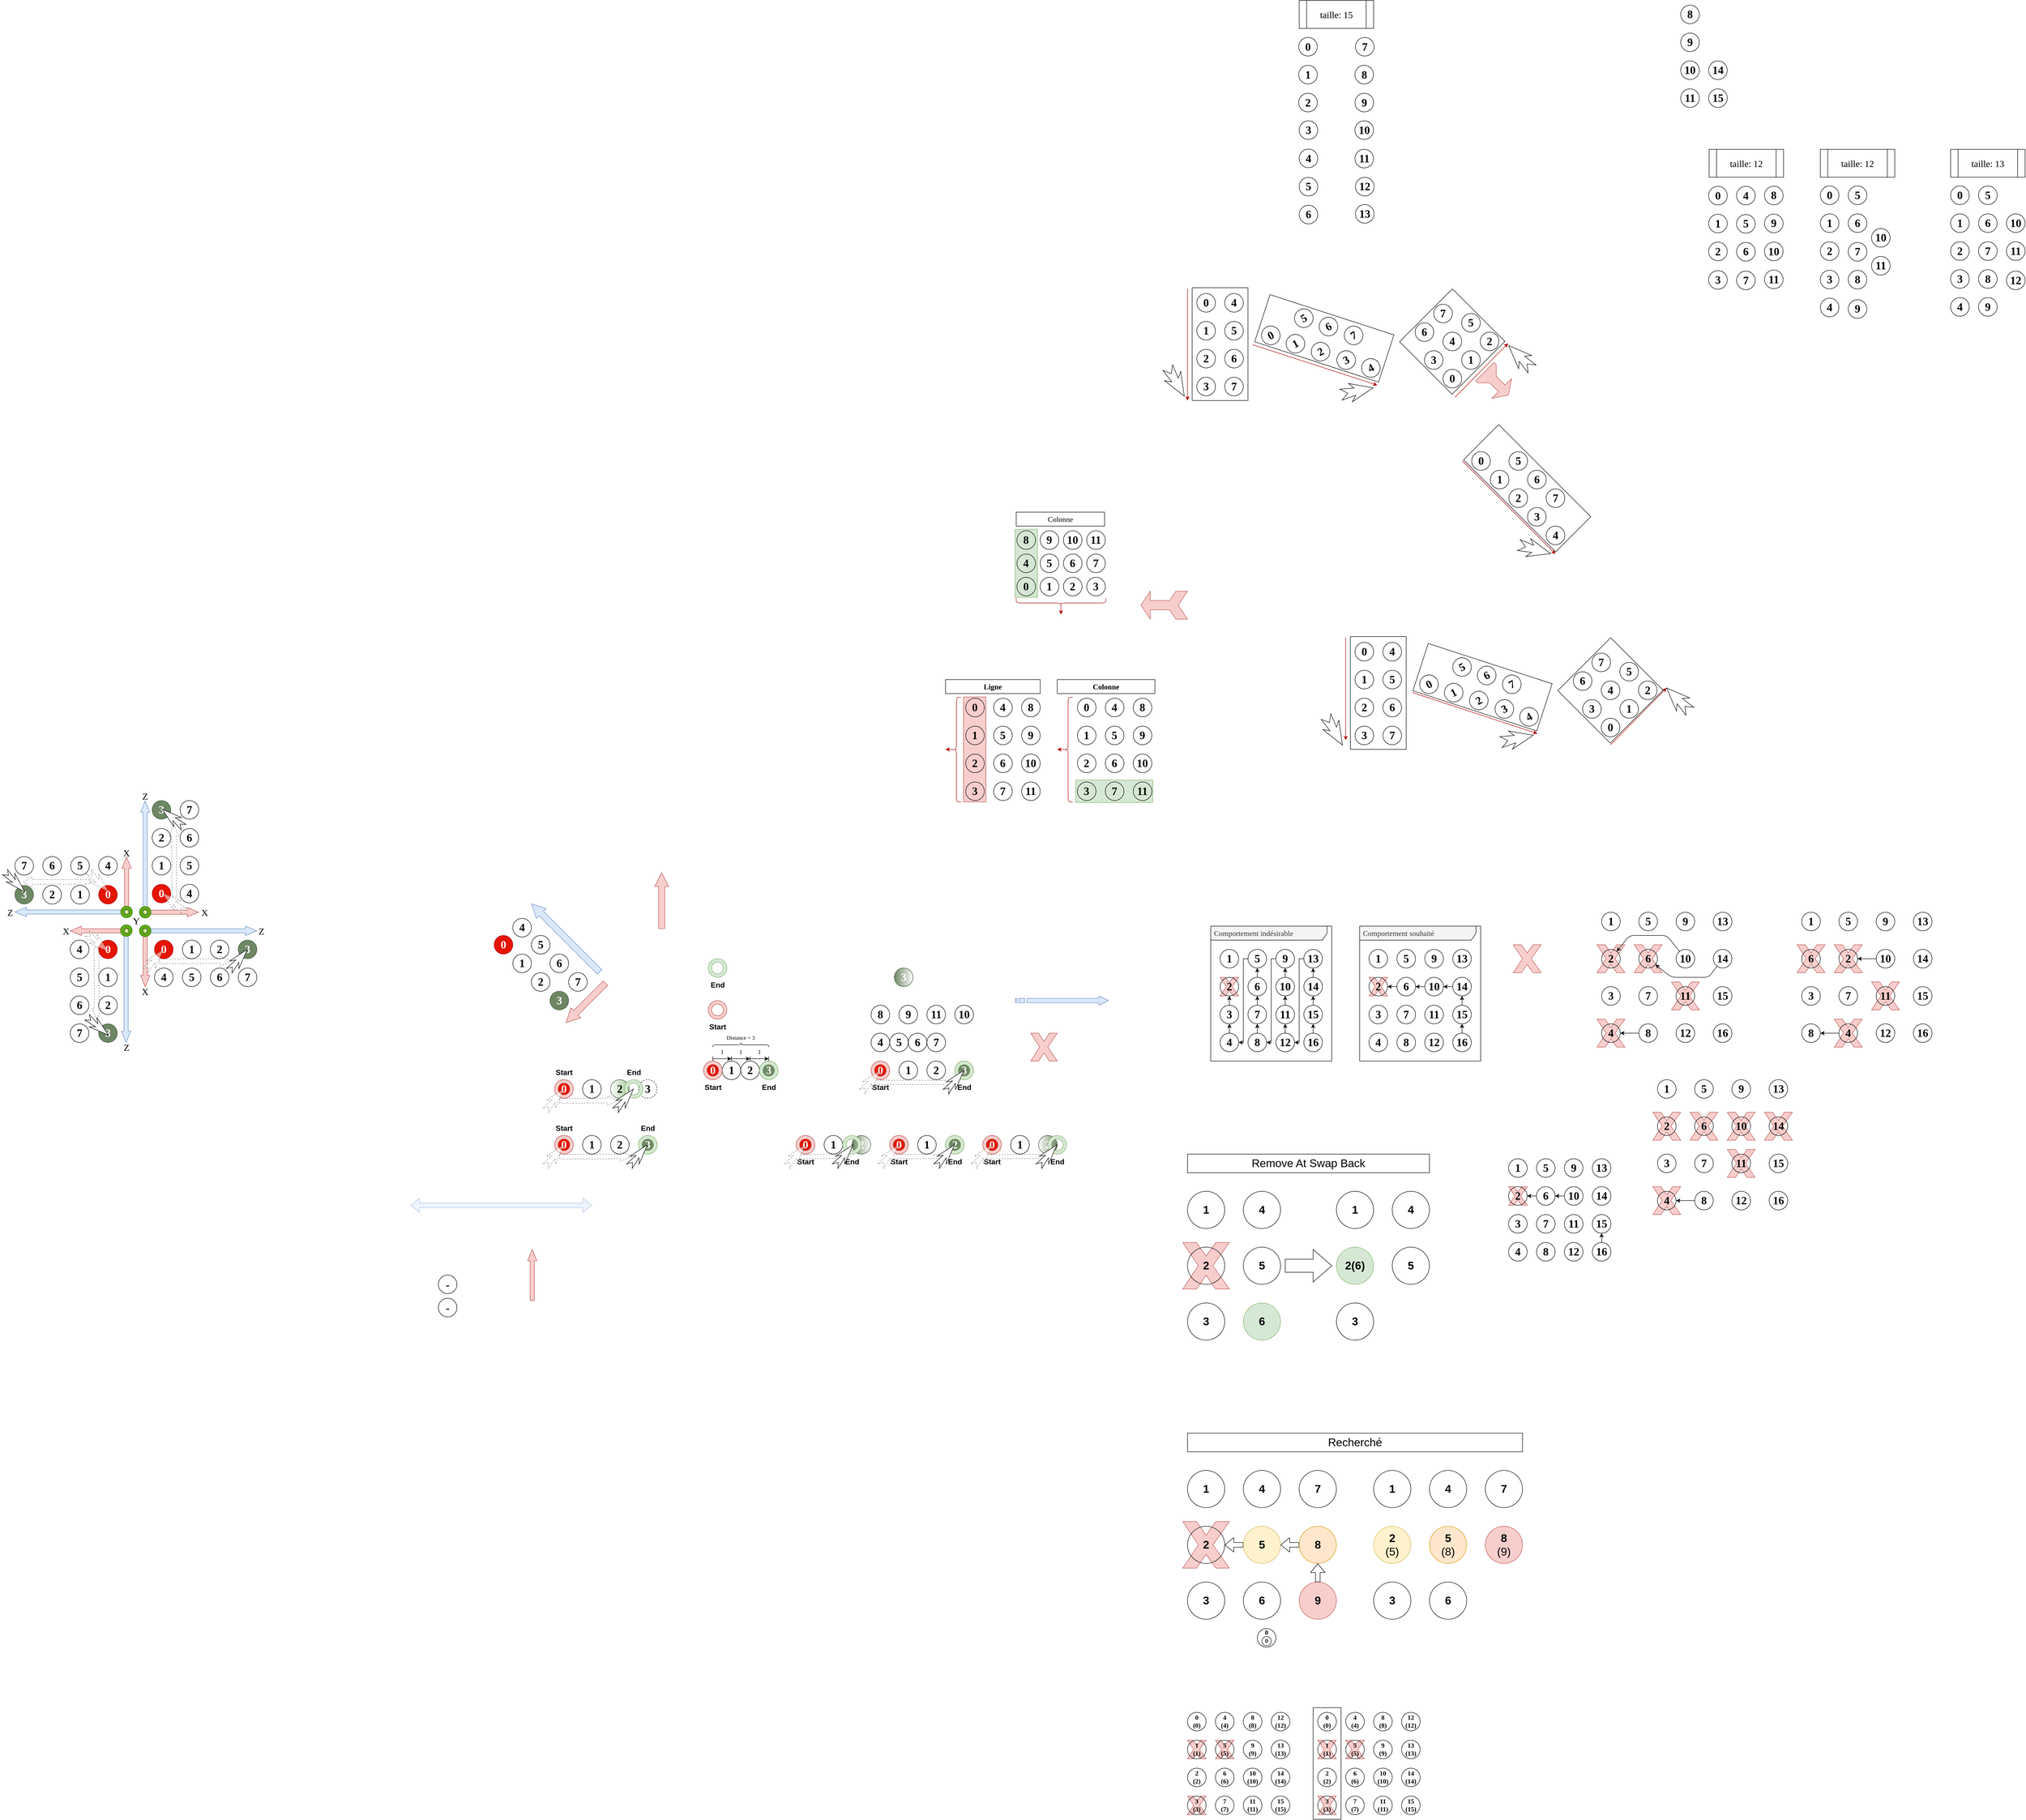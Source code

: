 <mxfile>
    <diagram id="lTN6RxZ1lTBR280XBDEQ" name="Page-1">
        <mxGraphModel dx="4796" dy="3150" grid="1" gridSize="10" guides="1" tooltips="1" connect="1" arrows="1" fold="1" page="1" pageScale="1" pageWidth="827" pageHeight="1169" math="0" shadow="0">
            <root>
                <mxCell id="0"/>
                <mxCell id="1" style="locked=1;" parent="0"/>
                <mxCell id="162" value="Comportement indésirable" style="shape=umlFrame;whiteSpace=wrap;html=1;width=250;height=30;boundedLbl=1;verticalAlign=middle;align=left;spacingLeft=5;fontFamily=Times New Roman;fontSize=16;strokeColor=#000000;fillColor=#f5f5f5;fontColor=#333333;" parent="1" vertex="1">
                    <mxGeometry x="90" y="110" width="260" height="290" as="geometry"/>
                </mxCell>
                <mxCell id="263" value="Comportement souhaité" style="shape=umlFrame;whiteSpace=wrap;html=1;width=250;height=30;boundedLbl=1;verticalAlign=middle;align=left;spacingLeft=5;fontFamily=Times New Roman;fontSize=16;strokeColor=#000000;fillColor=#f5f5f5;fontColor=#333333;" parent="1" vertex="1">
                    <mxGeometry x="410" y="110" width="260" height="290" as="geometry"/>
                </mxCell>
                <mxCell id="265" value="" style="verticalLabelPosition=bottom;verticalAlign=top;html=1;shape=mxgraph.basic.x;fontSize=24;fillColor=#f8cecc;strokeColor=#b85450;" parent="1" vertex="1">
                    <mxGeometry x="730" y="670" width="40" height="40" as="geometry"/>
                </mxCell>
                <mxCell id="266" value="1" style="ellipse;whiteSpace=wrap;html=1;aspect=fixed;fontSize=24;fontStyle=1;fillColor=none;fontFamily=Times New Roman;" parent="1" vertex="1">
                    <mxGeometry x="730" y="610" width="40" height="40" as="geometry"/>
                </mxCell>
                <mxCell id="267" value="2" style="ellipse;whiteSpace=wrap;html=1;aspect=fixed;fontSize=24;fontStyle=1;fillColor=none;fontFamily=Times New Roman;" parent="1" vertex="1">
                    <mxGeometry x="730" y="670" width="40" height="40" as="geometry"/>
                </mxCell>
                <mxCell id="268" value="3" style="ellipse;whiteSpace=wrap;html=1;aspect=fixed;fontSize=24;fontStyle=1;fillColor=none;fontFamily=Times New Roman;" parent="1" vertex="1">
                    <mxGeometry x="730" y="730" width="40" height="40" as="geometry"/>
                </mxCell>
                <mxCell id="269" value="4" style="ellipse;whiteSpace=wrap;html=1;aspect=fixed;fontSize=24;fontStyle=1;fillColor=none;fontFamily=Times New Roman;" parent="1" vertex="1">
                    <mxGeometry x="730" y="790" width="40" height="40" as="geometry"/>
                </mxCell>
                <mxCell id="270" value="5" style="ellipse;whiteSpace=wrap;html=1;aspect=fixed;fontSize=24;fontStyle=1;fillColor=none;fontFamily=Times New Roman;" parent="1" vertex="1">
                    <mxGeometry x="790" y="610" width="40" height="40" as="geometry"/>
                </mxCell>
                <mxCell id="271" value="" style="edgeStyle=orthogonalEdgeStyle;rounded=0;html=1;fontFamily=Times New Roman;fontSize=16;" parent="1" source="272" target="267" edge="1">
                    <mxGeometry relative="1" as="geometry"/>
                </mxCell>
                <mxCell id="272" value="6" style="ellipse;whiteSpace=wrap;html=1;aspect=fixed;fontSize=24;fontStyle=1;fillColor=none;fontFamily=Times New Roman;" parent="1" vertex="1">
                    <mxGeometry x="790" y="670" width="40" height="40" as="geometry"/>
                </mxCell>
                <mxCell id="273" value="7" style="ellipse;whiteSpace=wrap;html=1;aspect=fixed;fontSize=24;fontStyle=1;fillColor=none;fontFamily=Times New Roman;" parent="1" vertex="1">
                    <mxGeometry x="790" y="730" width="40" height="40" as="geometry"/>
                </mxCell>
                <mxCell id="274" value="8" style="ellipse;whiteSpace=wrap;html=1;aspect=fixed;fontSize=24;fontStyle=1;fillColor=none;fontFamily=Times New Roman;" parent="1" vertex="1">
                    <mxGeometry x="790" y="790" width="40" height="40" as="geometry"/>
                </mxCell>
                <mxCell id="275" value="9" style="ellipse;whiteSpace=wrap;html=1;aspect=fixed;fontSize=24;fontStyle=1;fillColor=none;fontFamily=Times New Roman;" parent="1" vertex="1">
                    <mxGeometry x="850" y="610" width="40" height="40" as="geometry"/>
                </mxCell>
                <mxCell id="276" value="" style="edgeStyle=orthogonalEdgeStyle;rounded=0;html=1;fontFamily=Times New Roman;fontSize=16;" parent="1" source="277" target="272" edge="1">
                    <mxGeometry relative="1" as="geometry"/>
                </mxCell>
                <mxCell id="277" value="10" style="ellipse;whiteSpace=wrap;html=1;aspect=fixed;fontSize=24;fontStyle=1;fillColor=none;fontFamily=Times New Roman;" parent="1" vertex="1">
                    <mxGeometry x="850" y="670" width="40" height="40" as="geometry"/>
                </mxCell>
                <mxCell id="278" value="11" style="ellipse;whiteSpace=wrap;html=1;aspect=fixed;fontSize=24;fontStyle=1;fillColor=none;fontFamily=Times New Roman;" parent="1" vertex="1">
                    <mxGeometry x="850" y="730" width="40" height="40" as="geometry"/>
                </mxCell>
                <mxCell id="279" value="12" style="ellipse;whiteSpace=wrap;html=1;aspect=fixed;fontSize=24;fontStyle=1;fillColor=none;fontFamily=Times New Roman;" parent="1" vertex="1">
                    <mxGeometry x="850" y="790" width="40" height="40" as="geometry"/>
                </mxCell>
                <mxCell id="280" value="13" style="ellipse;whiteSpace=wrap;html=1;aspect=fixed;fontSize=24;fontStyle=1;fillColor=none;fontFamily=Times New Roman;" parent="1" vertex="1">
                    <mxGeometry x="910" y="610" width="40" height="40" as="geometry"/>
                </mxCell>
                <mxCell id="282" value="14" style="ellipse;whiteSpace=wrap;html=1;aspect=fixed;fontSize=24;fontStyle=1;fillColor=none;fontFamily=Times New Roman;" parent="1" vertex="1">
                    <mxGeometry x="910" y="670" width="40" height="40" as="geometry"/>
                </mxCell>
                <mxCell id="284" value="15" style="ellipse;whiteSpace=wrap;html=1;aspect=fixed;fontSize=24;fontStyle=1;fillColor=none;fontFamily=Times New Roman;" parent="1" vertex="1">
                    <mxGeometry x="910" y="730" width="40" height="40" as="geometry"/>
                </mxCell>
                <mxCell id="285" value="" style="edgeStyle=orthogonalEdgeStyle;rounded=0;html=1;fontFamily=Times New Roman;fontSize=16;" parent="1" source="286" target="284" edge="1">
                    <mxGeometry relative="1" as="geometry"/>
                </mxCell>
                <mxCell id="286" value="16" style="ellipse;whiteSpace=wrap;html=1;aspect=fixed;fontSize=24;fontStyle=1;fillColor=none;fontFamily=Times New Roman;" parent="1" vertex="1">
                    <mxGeometry x="910" y="790" width="40" height="40" as="geometry"/>
                </mxCell>
                <mxCell id="20" value="Action" style="" parent="0"/>
                <mxCell id="21" value="" style="verticalLabelPosition=bottom;verticalAlign=top;html=1;shape=mxgraph.basic.x;fontSize=24;fillColor=#f8cecc;strokeColor=#b85450;" parent="20" vertex="1">
                    <mxGeometry x="110" y="220" width="40" height="40" as="geometry"/>
                </mxCell>
                <mxCell id="34" value="" style="verticalLabelPosition=bottom;verticalAlign=top;html=1;shape=mxgraph.basic.x;fontSize=24;fillColor=#f8cecc;strokeColor=#b85450;" parent="20" vertex="1">
                    <mxGeometry x="30" y="790" width="100" height="100" as="geometry"/>
                </mxCell>
                <mxCell id="35" value="Remove At Swap Back" style="text;html=1;strokeColor=default;fillColor=none;align=center;verticalAlign=middle;whiteSpace=wrap;rounded=0;fontSize=24;" parent="20" vertex="1">
                    <mxGeometry x="40" y="600" width="520" height="40" as="geometry"/>
                </mxCell>
                <mxCell id="37" value="" style="html=1;shadow=0;dashed=0;align=center;verticalAlign=middle;shape=mxgraph.arrows2.arrow;dy=0.6;dx=40;notch=0;fontSize=24;strokeColor=default;fillColor=default;" parent="20" vertex="1">
                    <mxGeometry x="250" y="805" width="100" height="70" as="geometry"/>
                </mxCell>
                <mxCell id="38" value="" style="verticalLabelPosition=bottom;verticalAlign=top;html=1;shape=mxgraph.basic.x;fontSize=24;fillColor=#f8cecc;strokeColor=#b85450;" parent="20" vertex="1">
                    <mxGeometry x="30" y="1390" width="100" height="100" as="geometry"/>
                </mxCell>
                <mxCell id="39" value="Recherché" style="text;html=1;strokeColor=default;fillColor=none;align=center;verticalAlign=middle;whiteSpace=wrap;rounded=0;fontSize=24;" parent="20" vertex="1">
                    <mxGeometry x="40" y="1200" width="720" height="40" as="geometry"/>
                </mxCell>
                <mxCell id="42" value="1" style="ellipse;whiteSpace=wrap;html=1;aspect=fixed;fontSize=24;fontStyle=1;fillColor=none;" parent="20" vertex="1">
                    <mxGeometry x="40" y="1280" width="80" height="80" as="geometry"/>
                </mxCell>
                <mxCell id="43" value="2" style="ellipse;whiteSpace=wrap;html=1;aspect=fixed;fontSize=24;fontStyle=1;fillColor=none;" parent="20" vertex="1">
                    <mxGeometry x="40" y="1400" width="80" height="80" as="geometry"/>
                </mxCell>
                <mxCell id="44" value="3" style="ellipse;whiteSpace=wrap;html=1;aspect=fixed;fontSize=24;fontStyle=1;fillColor=none;" parent="20" vertex="1">
                    <mxGeometry x="40" y="1520" width="80" height="80" as="geometry"/>
                </mxCell>
                <mxCell id="45" value="4" style="ellipse;whiteSpace=wrap;html=1;aspect=fixed;fontSize=24;fontStyle=1;fillColor=none;" parent="20" vertex="1">
                    <mxGeometry x="160" y="1280" width="80" height="80" as="geometry"/>
                </mxCell>
                <mxCell id="70" value="" style="edgeStyle=none;html=1;fontSize=16;shape=flexArrow;" parent="20" source="46" target="43" edge="1">
                    <mxGeometry relative="1" as="geometry"/>
                </mxCell>
                <mxCell id="46" value="5" style="ellipse;whiteSpace=wrap;html=1;aspect=fixed;fontSize=24;fontStyle=1;fillColor=#fff2cc;strokeColor=#d6b656;" parent="20" vertex="1">
                    <mxGeometry x="160" y="1400" width="80" height="80" as="geometry"/>
                </mxCell>
                <mxCell id="47" value="6" style="ellipse;whiteSpace=wrap;html=1;aspect=fixed;fontSize=24;fontStyle=1;fillColor=none;" parent="20" vertex="1">
                    <mxGeometry x="160" y="1520" width="80" height="80" as="geometry"/>
                </mxCell>
                <mxCell id="66" value="7" style="ellipse;whiteSpace=wrap;html=1;aspect=fixed;fontSize=24;fontStyle=1;fillColor=none;" parent="20" vertex="1">
                    <mxGeometry x="280" y="1280" width="80" height="80" as="geometry"/>
                </mxCell>
                <mxCell id="69" value="" style="edgeStyle=none;html=1;fontSize=16;shape=flexArrow;" parent="20" source="67" target="46" edge="1">
                    <mxGeometry relative="1" as="geometry"/>
                </mxCell>
                <mxCell id="67" value="8" style="ellipse;whiteSpace=wrap;html=1;aspect=fixed;fontSize=24;fontStyle=1;fillColor=#ffe6cc;strokeColor=#d79b00;" parent="20" vertex="1">
                    <mxGeometry x="280" y="1400" width="80" height="80" as="geometry"/>
                </mxCell>
                <mxCell id="71" value="" style="edgeStyle=none;shape=flexArrow;html=1;fontSize=16;" parent="20" source="68" target="67" edge="1">
                    <mxGeometry relative="1" as="geometry"/>
                </mxCell>
                <mxCell id="68" value="9" style="ellipse;whiteSpace=wrap;html=1;aspect=fixed;fontSize=24;fontStyle=1;fillColor=#f8cecc;strokeColor=#b85450;" parent="20" vertex="1">
                    <mxGeometry x="280" y="1520" width="80" height="80" as="geometry"/>
                </mxCell>
                <mxCell id="79" style="edgeStyle=orthogonalEdgeStyle;html=1;fontFamily=Times New Roman;fontSize=16;exitX=0;exitY=0.5;exitDx=0;exitDy=0;rounded=0;" parent="20" source="8" target="7" edge="1">
                    <mxGeometry relative="1" as="geometry">
                        <Array as="points">
                            <mxPoint x="160" y="180"/>
                            <mxPoint x="160" y="360"/>
                        </Array>
                    </mxGeometry>
                </mxCell>
                <mxCell id="84" style="edgeStyle=orthogonalEdgeStyle;html=1;fontFamily=Times New Roman;fontSize=16;rounded=0;" parent="20" source="12" target="11" edge="1">
                    <mxGeometry relative="1" as="geometry">
                        <mxPoint x="250" y="180" as="sourcePoint"/>
                        <mxPoint x="210" y="420" as="targetPoint"/>
                        <Array as="points">
                            <mxPoint x="220" y="180"/>
                            <mxPoint x="220" y="360"/>
                        </Array>
                    </mxGeometry>
                </mxCell>
                <mxCell id="88" style="edgeStyle=orthogonalEdgeStyle;html=1;fontFamily=Times New Roman;fontSize=16;rounded=0;" parent="20" source="16" target="15" edge="1">
                    <mxGeometry relative="1" as="geometry">
                        <mxPoint x="330" y="180" as="sourcePoint"/>
                        <mxPoint x="290" y="420" as="targetPoint"/>
                        <Array as="points">
                            <mxPoint x="280" y="180"/>
                            <mxPoint x="280" y="360"/>
                        </Array>
                    </mxGeometry>
                </mxCell>
                <mxCell id="227" value="" style="verticalLabelPosition=bottom;verticalAlign=top;html=1;shape=mxgraph.basic.x;fontSize=24;fillColor=#f8cecc;strokeColor=#b85450;" parent="20" vertex="1">
                    <mxGeometry x="430" y="220" width="40" height="40" as="geometry"/>
                </mxCell>
                <mxCell id="231" value="1" style="ellipse;whiteSpace=wrap;html=1;aspect=fixed;fontSize=24;fontStyle=1;fillColor=none;fontFamily=Times New Roman;" parent="20" vertex="1">
                    <mxGeometry x="430" y="160" width="40" height="40" as="geometry"/>
                </mxCell>
                <mxCell id="232" value="2" style="ellipse;whiteSpace=wrap;html=1;aspect=fixed;fontSize=24;fontStyle=1;fillColor=none;fontFamily=Times New Roman;" parent="20" vertex="1">
                    <mxGeometry x="430" y="220" width="40" height="40" as="geometry"/>
                </mxCell>
                <mxCell id="234" value="3" style="ellipse;whiteSpace=wrap;html=1;aspect=fixed;fontSize=24;fontStyle=1;fillColor=none;fontFamily=Times New Roman;" parent="20" vertex="1">
                    <mxGeometry x="430" y="280" width="40" height="40" as="geometry"/>
                </mxCell>
                <mxCell id="236" value="4" style="ellipse;whiteSpace=wrap;html=1;aspect=fixed;fontSize=24;fontStyle=1;fillColor=none;fontFamily=Times New Roman;" parent="20" vertex="1">
                    <mxGeometry x="430" y="340" width="40" height="40" as="geometry"/>
                </mxCell>
                <mxCell id="237" value="5" style="ellipse;whiteSpace=wrap;html=1;aspect=fixed;fontSize=24;fontStyle=1;fillColor=none;fontFamily=Times New Roman;" parent="20" vertex="1">
                    <mxGeometry x="490" y="160" width="40" height="40" as="geometry"/>
                </mxCell>
                <mxCell id="258" value="" style="edgeStyle=orthogonalEdgeStyle;rounded=0;html=1;fontFamily=Times New Roman;fontSize=16;" parent="20" source="239" target="232" edge="1">
                    <mxGeometry relative="1" as="geometry"/>
                </mxCell>
                <mxCell id="239" value="6" style="ellipse;whiteSpace=wrap;html=1;aspect=fixed;fontSize=24;fontStyle=1;fillColor=none;fontFamily=Times New Roman;" parent="20" vertex="1">
                    <mxGeometry x="490" y="220" width="40" height="40" as="geometry"/>
                </mxCell>
                <mxCell id="241" value="7" style="ellipse;whiteSpace=wrap;html=1;aspect=fixed;fontSize=24;fontStyle=1;fillColor=none;fontFamily=Times New Roman;" parent="20" vertex="1">
                    <mxGeometry x="490" y="280" width="40" height="40" as="geometry"/>
                </mxCell>
                <mxCell id="243" value="8" style="ellipse;whiteSpace=wrap;html=1;aspect=fixed;fontSize=24;fontStyle=1;fillColor=none;fontFamily=Times New Roman;" parent="20" vertex="1">
                    <mxGeometry x="490" y="340" width="40" height="40" as="geometry"/>
                </mxCell>
                <mxCell id="244" value="9" style="ellipse;whiteSpace=wrap;html=1;aspect=fixed;fontSize=24;fontStyle=1;fillColor=none;fontFamily=Times New Roman;" parent="20" vertex="1">
                    <mxGeometry x="550" y="160" width="40" height="40" as="geometry"/>
                </mxCell>
                <mxCell id="259" value="" style="edgeStyle=orthogonalEdgeStyle;rounded=0;html=1;fontFamily=Times New Roman;fontSize=16;" parent="20" source="246" target="239" edge="1">
                    <mxGeometry relative="1" as="geometry"/>
                </mxCell>
                <mxCell id="246" value="10" style="ellipse;whiteSpace=wrap;html=1;aspect=fixed;fontSize=24;fontStyle=1;fillColor=none;fontFamily=Times New Roman;" parent="20" vertex="1">
                    <mxGeometry x="550" y="220" width="40" height="40" as="geometry"/>
                </mxCell>
                <mxCell id="248" value="11" style="ellipse;whiteSpace=wrap;html=1;aspect=fixed;fontSize=24;fontStyle=1;fillColor=none;fontFamily=Times New Roman;" parent="20" vertex="1">
                    <mxGeometry x="550" y="280" width="40" height="40" as="geometry"/>
                </mxCell>
                <mxCell id="250" value="12" style="ellipse;whiteSpace=wrap;html=1;aspect=fixed;fontSize=24;fontStyle=1;fillColor=none;fontFamily=Times New Roman;" parent="20" vertex="1">
                    <mxGeometry x="550" y="340" width="40" height="40" as="geometry"/>
                </mxCell>
                <mxCell id="251" value="13" style="ellipse;whiteSpace=wrap;html=1;aspect=fixed;fontSize=24;fontStyle=1;fillColor=none;fontFamily=Times New Roman;" parent="20" vertex="1">
                    <mxGeometry x="610" y="160" width="40" height="40" as="geometry"/>
                </mxCell>
                <mxCell id="260" value="" style="edgeStyle=orthogonalEdgeStyle;rounded=0;html=1;fontFamily=Times New Roman;fontSize=16;" parent="20" source="253" target="246" edge="1">
                    <mxGeometry relative="1" as="geometry"/>
                </mxCell>
                <mxCell id="253" value="14" style="ellipse;whiteSpace=wrap;html=1;aspect=fixed;fontSize=24;fontStyle=1;fillColor=none;fontFamily=Times New Roman;" parent="20" vertex="1">
                    <mxGeometry x="610" y="220" width="40" height="40" as="geometry"/>
                </mxCell>
                <mxCell id="261" value="" style="edgeStyle=orthogonalEdgeStyle;rounded=0;html=1;fontFamily=Times New Roman;fontSize=16;" parent="20" source="255" target="253" edge="1">
                    <mxGeometry relative="1" as="geometry"/>
                </mxCell>
                <mxCell id="255" value="15" style="ellipse;whiteSpace=wrap;html=1;aspect=fixed;fontSize=24;fontStyle=1;fillColor=none;fontFamily=Times New Roman;" parent="20" vertex="1">
                    <mxGeometry x="610" y="280" width="40" height="40" as="geometry"/>
                </mxCell>
                <mxCell id="262" value="" style="edgeStyle=orthogonalEdgeStyle;rounded=0;html=1;fontFamily=Times New Roman;fontSize=16;" parent="20" source="257" target="255" edge="1">
                    <mxGeometry relative="1" as="geometry"/>
                </mxCell>
                <mxCell id="257" value="16" style="ellipse;whiteSpace=wrap;html=1;aspect=fixed;fontSize=24;fontStyle=1;fillColor=none;fontFamily=Times New Roman;" parent="20" vertex="1">
                    <mxGeometry x="610" y="340" width="40" height="40" as="geometry"/>
                </mxCell>
                <mxCell id="290" value="" style="verticalLabelPosition=bottom;verticalAlign=top;html=1;shape=mxgraph.basic.x;fontSize=24;fillColor=#f8cecc;strokeColor=#b85450;" parent="20" vertex="1">
                    <mxGeometry x="920" y="150" width="60" height="60" as="geometry"/>
                </mxCell>
                <mxCell id="291" value="" style="verticalLabelPosition=bottom;verticalAlign=top;html=1;shape=mxgraph.basic.x;fontSize=24;fillColor=#f8cecc;strokeColor=#b85450;" parent="20" vertex="1">
                    <mxGeometry x="920" y="310" width="60" height="60" as="geometry"/>
                </mxCell>
                <mxCell id="292" value="" style="verticalLabelPosition=bottom;verticalAlign=top;html=1;shape=mxgraph.basic.x;fontSize=24;fillColor=#f8cecc;strokeColor=#b85450;" parent="20" vertex="1">
                    <mxGeometry x="1000" y="150" width="60" height="60" as="geometry"/>
                </mxCell>
                <mxCell id="293" value="" style="verticalLabelPosition=bottom;verticalAlign=top;html=1;shape=mxgraph.basic.x;fontSize=24;fillColor=#f8cecc;strokeColor=#b85450;" parent="20" vertex="1">
                    <mxGeometry x="1080" y="230" width="60" height="60" as="geometry"/>
                </mxCell>
                <mxCell id="297" value="" style="verticalLabelPosition=bottom;verticalAlign=top;html=1;shape=mxgraph.basic.x;fontSize=24;fillColor=#f8cecc;strokeColor=#b85450;" parent="20" vertex="1">
                    <mxGeometry x="1430" y="310" width="60" height="60" as="geometry"/>
                </mxCell>
                <mxCell id="298" value="" style="verticalLabelPosition=bottom;verticalAlign=top;html=1;shape=mxgraph.basic.x;fontSize=24;fillColor=#f8cecc;strokeColor=#b85450;" parent="20" vertex="1">
                    <mxGeometry x="1430" y="150" width="60" height="60" as="geometry"/>
                </mxCell>
                <mxCell id="299" value="" style="verticalLabelPosition=bottom;verticalAlign=top;html=1;shape=mxgraph.basic.x;fontSize=24;fillColor=#f8cecc;strokeColor=#b85450;" parent="20" vertex="1">
                    <mxGeometry x="1510" y="230" width="60" height="60" as="geometry"/>
                </mxCell>
                <mxCell id="319" value="" style="verticalLabelPosition=bottom;verticalAlign=top;html=1;shape=mxgraph.basic.x;fontSize=24;fillColor=#f8cecc;strokeColor=#b85450;" parent="20" vertex="1">
                    <mxGeometry x="1350" y="150" width="60" height="60" as="geometry"/>
                </mxCell>
                <mxCell id="364" value="" style="verticalLabelPosition=bottom;verticalAlign=top;html=1;shape=mxgraph.basic.x;fontSize=24;fillColor=#f8cecc;strokeColor=#b85450;" parent="20" vertex="1">
                    <mxGeometry x="1200" y="510" width="60" height="60" as="geometry"/>
                </mxCell>
                <mxCell id="365" value="" style="verticalLabelPosition=bottom;verticalAlign=top;html=1;shape=mxgraph.basic.x;fontSize=24;fillColor=#f8cecc;strokeColor=#b85450;" parent="20" vertex="1">
                    <mxGeometry x="1280" y="510" width="60" height="60" as="geometry"/>
                </mxCell>
                <mxCell id="386" value="" style="verticalLabelPosition=bottom;verticalAlign=top;html=1;shape=mxgraph.basic.x;fontSize=24;fillColor=#f8cecc;strokeColor=#b85450;" parent="20" vertex="1">
                    <mxGeometry x="40" y="1860" width="40" height="40" as="geometry"/>
                </mxCell>
                <mxCell id="429" value="" style="verticalLabelPosition=bottom;verticalAlign=top;html=1;shape=mxgraph.basic.x;fontSize=24;fillColor=#f8cecc;strokeColor=#b85450;" parent="20" vertex="1">
                    <mxGeometry x="100" y="1860" width="40" height="40" as="geometry"/>
                </mxCell>
                <mxCell id="430" value="" style="verticalLabelPosition=bottom;verticalAlign=top;html=1;shape=mxgraph.basic.x;fontSize=24;fillColor=#f8cecc;strokeColor=#b85450;" parent="20" vertex="1">
                    <mxGeometry x="40" y="1980" width="40" height="40" as="geometry"/>
                </mxCell>
                <mxCell id="450" value="" style="verticalLabelPosition=bottom;verticalAlign=top;html=1;shape=mxgraph.basic.x;fontSize=24;fillColor=#f8cecc;strokeColor=#b85450;" parent="20" vertex="1">
                    <mxGeometry x="380" y="1860" width="40" height="40" as="geometry"/>
                </mxCell>
                <mxCell id="455" value="" style="verticalLabelPosition=bottom;verticalAlign=top;html=1;shape=mxgraph.basic.x;fontSize=24;fillColor=#f8cecc;strokeColor=#b85450;" parent="20" vertex="1">
                    <mxGeometry x="320" y="1860" width="40" height="40" as="geometry"/>
                </mxCell>
                <mxCell id="456" value="" style="verticalLabelPosition=bottom;verticalAlign=top;html=1;shape=mxgraph.basic.x;fontSize=24;fillColor=#f8cecc;strokeColor=#b85450;" parent="20" vertex="1">
                    <mxGeometry x="320" y="1980" width="40" height="40" as="geometry"/>
                </mxCell>
                <mxCell id="453" value="Frames" style="" parent="0"/>
                <mxCell id="454" value="" style="rounded=0;whiteSpace=wrap;html=1;fontSize=14;fillColor=none;" parent="453" vertex="1">
                    <mxGeometry x="310" y="1790" width="60" height="240" as="geometry"/>
                </mxCell>
                <mxCell id="528" value="" style="rounded=0;whiteSpace=wrap;html=1;fillColor=none;rotation=90;" parent="453" vertex="1">
                    <mxGeometry x="328.75" y="-451.25" width="242.5" height="120" as="geometry"/>
                </mxCell>
                <mxCell id="535" value="" style="html=1;shadow=0;dashed=0;align=center;verticalAlign=middle;shape=mxgraph.arrows2.stylisedArrow;dy=0.6;dx=40;notch=15;feather=0.4;rotation=60;" parent="453" vertex="1">
                    <mxGeometry x="320" y="-330" width="70.8" height="40" as="geometry"/>
                </mxCell>
                <mxCell id="607" value="" style="rounded=0;whiteSpace=wrap;html=1;rotation=-180;fillColor=#d5e8d4;strokeColor=#82b366;" parent="453" vertex="1">
                    <mxGeometry x="-200" y="-204.07" width="165.64" height="48.15" as="geometry"/>
                </mxCell>
                <mxCell id="608" value="&lt;h2 style=&quot;font-size: 16px;&quot;&gt;Colonne&lt;/h2&gt;" style="text;html=1;strokeColor=default;fillColor=none;align=center;verticalAlign=middle;whiteSpace=wrap;rounded=0;fontFamily=Times New Roman;fontSize=16;" parent="453" vertex="1">
                    <mxGeometry x="-240" y="-420" width="210" height="30" as="geometry"/>
                </mxCell>
                <mxCell id="609" value="" style="rounded=0;whiteSpace=wrap;html=1;rotation=90;fillColor=#f8cecc;strokeColor=#b85450;" parent="453" vertex="1">
                    <mxGeometry x="-530.0" y="-293.97" width="225.64" height="48.15" as="geometry"/>
                </mxCell>
                <mxCell id="610" value="&lt;h2 style=&quot;font-size: 16px;&quot;&gt;Ligne&lt;/h2&gt;" style="text;html=1;strokeColor=default;fillColor=none;align=center;verticalAlign=middle;whiteSpace=wrap;rounded=0;fontFamily=Times New Roman;fontSize=16;" parent="453" vertex="1">
                    <mxGeometry x="-480" y="-420" width="203.42" height="30" as="geometry"/>
                </mxCell>
                <mxCell id="611" value="1" style="ellipse;whiteSpace=wrap;html=1;aspect=fixed;fontSize=24;fontStyle=1;fillColor=none;fontFamily=Times New Roman;" parent="453" vertex="1">
                    <mxGeometry x="-436.58" y="-320" width="40" height="40" as="geometry"/>
                </mxCell>
                <mxCell id="612" value="2" style="ellipse;whiteSpace=wrap;html=1;aspect=fixed;fontSize=24;fontStyle=1;fillColor=none;fontFamily=Times New Roman;" parent="453" vertex="1">
                    <mxGeometry x="-436.58" y="-260" width="40" height="40" as="geometry"/>
                </mxCell>
                <mxCell id="613" value="3" style="ellipse;whiteSpace=wrap;html=1;aspect=fixed;fontSize=24;fontStyle=1;fillColor=none;fontFamily=Times New Roman;" parent="453" vertex="1">
                    <mxGeometry x="-436.58" y="-200" width="40" height="40" as="geometry"/>
                </mxCell>
                <mxCell id="614" value="4" style="ellipse;whiteSpace=wrap;html=1;aspect=fixed;fontSize=24;fontStyle=1;fillColor=none;fontFamily=Times New Roman;" parent="453" vertex="1">
                    <mxGeometry x="-376.58" y="-380" width="40" height="40" as="geometry"/>
                </mxCell>
                <mxCell id="615" value="5" style="ellipse;whiteSpace=wrap;html=1;aspect=fixed;fontSize=24;fontStyle=1;fillColor=none;fontFamily=Times New Roman;" parent="453" vertex="1">
                    <mxGeometry x="-376.58" y="-320" width="40" height="40" as="geometry"/>
                </mxCell>
                <mxCell id="616" value="6" style="ellipse;whiteSpace=wrap;html=1;aspect=fixed;fontSize=24;fontStyle=1;fillColor=none;fontFamily=Times New Roman;" parent="453" vertex="1">
                    <mxGeometry x="-376.58" y="-260" width="40" height="40" as="geometry"/>
                </mxCell>
                <mxCell id="617" value="7" style="ellipse;whiteSpace=wrap;html=1;aspect=fixed;fontSize=24;fontStyle=1;fillColor=none;fontFamily=Times New Roman;" parent="453" vertex="1">
                    <mxGeometry x="-376.58" y="-200" width="40" height="40" as="geometry"/>
                </mxCell>
                <mxCell id="618" value="0" style="ellipse;whiteSpace=wrap;html=1;aspect=fixed;fontSize=24;fontStyle=1;fillColor=none;fontFamily=Times New Roman;" parent="453" vertex="1">
                    <mxGeometry x="-436.58" y="-380" width="40" height="40" as="geometry"/>
                </mxCell>
                <mxCell id="619" value="8" style="ellipse;whiteSpace=wrap;html=1;aspect=fixed;fontSize=24;fontStyle=1;fillColor=none;fontFamily=Times New Roman;" parent="453" vertex="1">
                    <mxGeometry x="-316.58" y="-380" width="40" height="40" as="geometry"/>
                </mxCell>
                <mxCell id="620" value="9" style="ellipse;whiteSpace=wrap;html=1;aspect=fixed;fontSize=24;fontStyle=1;fillColor=none;fontFamily=Times New Roman;" parent="453" vertex="1">
                    <mxGeometry x="-316.58" y="-320" width="40" height="40" as="geometry"/>
                </mxCell>
                <mxCell id="621" value="10" style="ellipse;whiteSpace=wrap;html=1;aspect=fixed;fontSize=24;fontStyle=1;fillColor=none;fontFamily=Times New Roman;" parent="453" vertex="1">
                    <mxGeometry x="-316.58" y="-260" width="40" height="40" as="geometry"/>
                </mxCell>
                <mxCell id="622" value="11" style="ellipse;whiteSpace=wrap;html=1;aspect=fixed;fontSize=24;fontStyle=1;fillColor=none;fontFamily=Times New Roman;" parent="453" vertex="1">
                    <mxGeometry x="-316.58" y="-200" width="40" height="40" as="geometry"/>
                </mxCell>
                <mxCell id="623" style="edgeStyle=none;html=1;exitX=0.1;exitY=0.5;exitDx=0;exitDy=0;exitPerimeter=0;fillColor=#e51400;strokeColor=#B20000;endArrow=classic;endFill=1;" parent="453" source="624" edge="1">
                    <mxGeometry relative="1" as="geometry">
                        <mxPoint x="-480" y="-270" as="targetPoint"/>
                    </mxGeometry>
                </mxCell>
                <mxCell id="624" value="" style="shape=curlyBracket;whiteSpace=wrap;html=1;rounded=1;fillColor=#e51400;strokeColor=#B20000;fontColor=#ffffff;" parent="453" vertex="1">
                    <mxGeometry x="-466.58" y="-382" width="20" height="225" as="geometry"/>
                </mxCell>
                <mxCell id="652" value="" style="verticalLabelPosition=bottom;verticalAlign=top;html=1;shape=mxgraph.basic.x;fontSize=24;fillColor=#f8cecc;strokeColor=#b85450;" parent="453" vertex="1">
                    <mxGeometry x="-296.71" y="340" width="56.71" height="60" as="geometry"/>
                </mxCell>
                <mxCell id="3" value="Object" style="" parent="0"/>
                <mxCell id="4" value="1" style="ellipse;whiteSpace=wrap;html=1;aspect=fixed;fontSize=24;fontStyle=1;fillColor=none;fontFamily=Times New Roman;" parent="3" vertex="1">
                    <mxGeometry x="110" y="160" width="40" height="40" as="geometry"/>
                </mxCell>
                <mxCell id="5" value="2" style="ellipse;whiteSpace=wrap;html=1;aspect=fixed;fontSize=24;fontStyle=1;fillColor=none;fontFamily=Times New Roman;" parent="3" vertex="1">
                    <mxGeometry x="110" y="220" width="40" height="40" as="geometry"/>
                </mxCell>
                <mxCell id="77" value="" style="edgeStyle=none;html=1;fontFamily=Times New Roman;fontSize=16;" parent="3" source="6" target="5" edge="1">
                    <mxGeometry relative="1" as="geometry"/>
                </mxCell>
                <mxCell id="6" value="3" style="ellipse;whiteSpace=wrap;html=1;aspect=fixed;fontSize=24;fontStyle=1;fillColor=none;fontFamily=Times New Roman;" parent="3" vertex="1">
                    <mxGeometry x="110" y="280" width="40" height="40" as="geometry"/>
                </mxCell>
                <mxCell id="78" value="" style="edgeStyle=none;html=1;fontFamily=Times New Roman;fontSize=16;" parent="3" source="7" target="6" edge="1">
                    <mxGeometry relative="1" as="geometry"/>
                </mxCell>
                <mxCell id="7" value="4" style="ellipse;whiteSpace=wrap;html=1;aspect=fixed;fontSize=24;fontStyle=1;fillColor=none;fontFamily=Times New Roman;" parent="3" vertex="1">
                    <mxGeometry x="110" y="340" width="40" height="40" as="geometry"/>
                </mxCell>
                <mxCell id="8" value="5" style="ellipse;whiteSpace=wrap;html=1;aspect=fixed;fontSize=24;fontStyle=1;fillColor=none;fontFamily=Times New Roman;" parent="3" vertex="1">
                    <mxGeometry x="170" y="160" width="40" height="40" as="geometry"/>
                </mxCell>
                <mxCell id="81" value="" style="edgeStyle=orthogonalEdgeStyle;html=1;fontFamily=Times New Roman;fontSize=16;" parent="3" source="9" target="8" edge="1">
                    <mxGeometry relative="1" as="geometry"/>
                </mxCell>
                <mxCell id="9" value="6" style="ellipse;whiteSpace=wrap;html=1;aspect=fixed;fontSize=24;fontStyle=1;fillColor=none;fontFamily=Times New Roman;" parent="3" vertex="1">
                    <mxGeometry x="170" y="220" width="40" height="40" as="geometry"/>
                </mxCell>
                <mxCell id="82" value="" style="edgeStyle=orthogonalEdgeStyle;html=1;fontFamily=Times New Roman;fontSize=16;" parent="3" source="10" target="9" edge="1">
                    <mxGeometry relative="1" as="geometry"/>
                </mxCell>
                <mxCell id="10" value="7" style="ellipse;whiteSpace=wrap;html=1;aspect=fixed;fontSize=24;fontStyle=1;fillColor=none;fontFamily=Times New Roman;" parent="3" vertex="1">
                    <mxGeometry x="170" y="280" width="40" height="40" as="geometry"/>
                </mxCell>
                <mxCell id="83" value="" style="edgeStyle=orthogonalEdgeStyle;html=1;fontFamily=Times New Roman;fontSize=16;" parent="3" source="11" target="10" edge="1">
                    <mxGeometry relative="1" as="geometry"/>
                </mxCell>
                <mxCell id="11" value="8" style="ellipse;whiteSpace=wrap;html=1;aspect=fixed;fontSize=24;fontStyle=1;fillColor=none;fontFamily=Times New Roman;" parent="3" vertex="1">
                    <mxGeometry x="170" y="340" width="40" height="40" as="geometry"/>
                </mxCell>
                <mxCell id="12" value="9" style="ellipse;whiteSpace=wrap;html=1;aspect=fixed;fontSize=24;fontStyle=1;fillColor=none;fontFamily=Times New Roman;" parent="3" vertex="1">
                    <mxGeometry x="230" y="160" width="40" height="40" as="geometry"/>
                </mxCell>
                <mxCell id="85" value="" style="edgeStyle=orthogonalEdgeStyle;html=1;fontFamily=Times New Roman;fontSize=16;" parent="3" source="13" target="12" edge="1">
                    <mxGeometry relative="1" as="geometry"/>
                </mxCell>
                <mxCell id="13" value="10" style="ellipse;whiteSpace=wrap;html=1;aspect=fixed;fontSize=24;fontStyle=1;fillColor=none;fontFamily=Times New Roman;" parent="3" vertex="1">
                    <mxGeometry x="230" y="220" width="40" height="40" as="geometry"/>
                </mxCell>
                <mxCell id="86" value="" style="edgeStyle=orthogonalEdgeStyle;html=1;fontFamily=Times New Roman;fontSize=16;" parent="3" source="14" target="13" edge="1">
                    <mxGeometry relative="1" as="geometry"/>
                </mxCell>
                <mxCell id="14" value="11" style="ellipse;whiteSpace=wrap;html=1;aspect=fixed;fontSize=24;fontStyle=1;fillColor=none;fontFamily=Times New Roman;" parent="3" vertex="1">
                    <mxGeometry x="230" y="280" width="40" height="40" as="geometry"/>
                </mxCell>
                <mxCell id="87" value="" style="edgeStyle=orthogonalEdgeStyle;html=1;fontFamily=Times New Roman;fontSize=16;" parent="3" source="15" target="14" edge="1">
                    <mxGeometry relative="1" as="geometry"/>
                </mxCell>
                <mxCell id="15" value="12" style="ellipse;whiteSpace=wrap;html=1;aspect=fixed;fontSize=24;fontStyle=1;fillColor=none;fontFamily=Times New Roman;" parent="3" vertex="1">
                    <mxGeometry x="230" y="340" width="40" height="40" as="geometry"/>
                </mxCell>
                <mxCell id="16" value="13" style="ellipse;whiteSpace=wrap;html=1;aspect=fixed;fontSize=24;fontStyle=1;fillColor=none;fontFamily=Times New Roman;" parent="3" vertex="1">
                    <mxGeometry x="290" y="160" width="40" height="40" as="geometry"/>
                </mxCell>
                <mxCell id="89" value="" style="edgeStyle=orthogonalEdgeStyle;html=1;fontFamily=Times New Roman;fontSize=16;" parent="3" source="17" target="16" edge="1">
                    <mxGeometry relative="1" as="geometry"/>
                </mxCell>
                <mxCell id="17" value="14" style="ellipse;whiteSpace=wrap;html=1;aspect=fixed;fontSize=24;fontStyle=1;fillColor=none;fontFamily=Times New Roman;" parent="3" vertex="1">
                    <mxGeometry x="290" y="220" width="40" height="40" as="geometry"/>
                </mxCell>
                <mxCell id="90" value="" style="edgeStyle=orthogonalEdgeStyle;html=1;fontFamily=Times New Roman;fontSize=16;" parent="3" source="18" target="17" edge="1">
                    <mxGeometry relative="1" as="geometry"/>
                </mxCell>
                <mxCell id="18" value="15" style="ellipse;whiteSpace=wrap;html=1;aspect=fixed;fontSize=24;fontStyle=1;fillColor=none;fontFamily=Times New Roman;" parent="3" vertex="1">
                    <mxGeometry x="290" y="280" width="40" height="40" as="geometry"/>
                </mxCell>
                <mxCell id="91" value="" style="edgeStyle=orthogonalEdgeStyle;html=1;fontFamily=Times New Roman;fontSize=16;" parent="3" source="19" target="18" edge="1">
                    <mxGeometry relative="1" as="geometry"/>
                </mxCell>
                <mxCell id="19" value="16" style="ellipse;whiteSpace=wrap;html=1;aspect=fixed;fontSize=24;fontStyle=1;fillColor=none;fontFamily=Times New Roman;" parent="3" vertex="1">
                    <mxGeometry x="290" y="340" width="40" height="40" as="geometry"/>
                </mxCell>
                <mxCell id="22" value="1" style="ellipse;whiteSpace=wrap;html=1;aspect=fixed;fontSize=24;fontStyle=1;fillColor=none;" parent="3" vertex="1">
                    <mxGeometry x="40" y="680" width="80" height="80" as="geometry"/>
                </mxCell>
                <mxCell id="23" value="2" style="ellipse;whiteSpace=wrap;html=1;aspect=fixed;fontSize=24;fontStyle=1;fillColor=none;" parent="3" vertex="1">
                    <mxGeometry x="40" y="800" width="80" height="80" as="geometry"/>
                </mxCell>
                <mxCell id="24" value="3" style="ellipse;whiteSpace=wrap;html=1;aspect=fixed;fontSize=24;fontStyle=1;fillColor=none;" parent="3" vertex="1">
                    <mxGeometry x="40" y="920" width="80" height="80" as="geometry"/>
                </mxCell>
                <mxCell id="25" value="4" style="ellipse;whiteSpace=wrap;html=1;aspect=fixed;fontSize=24;fontStyle=1;fillColor=none;" parent="3" vertex="1">
                    <mxGeometry x="160" y="680" width="80" height="80" as="geometry"/>
                </mxCell>
                <mxCell id="26" value="5" style="ellipse;whiteSpace=wrap;html=1;aspect=fixed;fontSize=24;fontStyle=1;fillColor=none;" parent="3" vertex="1">
                    <mxGeometry x="160" y="800" width="80" height="80" as="geometry"/>
                </mxCell>
                <mxCell id="27" value="6" style="ellipse;whiteSpace=wrap;html=1;aspect=fixed;fontSize=24;fontStyle=1;fillColor=#d5e8d4;strokeColor=#82b366;" parent="3" vertex="1">
                    <mxGeometry x="160" y="920" width="80" height="80" as="geometry"/>
                </mxCell>
                <mxCell id="28" value="1" style="ellipse;whiteSpace=wrap;html=1;aspect=fixed;fontSize=24;fontStyle=1;fillColor=none;" parent="3" vertex="1">
                    <mxGeometry x="360" y="680" width="80" height="80" as="geometry"/>
                </mxCell>
                <mxCell id="30" value="3" style="ellipse;whiteSpace=wrap;html=1;aspect=fixed;fontSize=24;fontStyle=1;fillColor=none;" parent="3" vertex="1">
                    <mxGeometry x="360" y="920" width="80" height="80" as="geometry"/>
                </mxCell>
                <mxCell id="31" value="2(6)" style="ellipse;whiteSpace=wrap;html=1;aspect=fixed;fontSize=24;fontStyle=1;fillColor=#d5e8d4;strokeColor=#82b366;" parent="3" vertex="1">
                    <mxGeometry x="360" y="800" width="80" height="80" as="geometry"/>
                </mxCell>
                <mxCell id="32" value="4" style="ellipse;whiteSpace=wrap;html=1;aspect=fixed;fontSize=24;fontStyle=1;fillColor=none;" parent="3" vertex="1">
                    <mxGeometry x="480" y="680" width="80" height="80" as="geometry"/>
                </mxCell>
                <mxCell id="33" value="5" style="ellipse;whiteSpace=wrap;html=1;aspect=fixed;fontSize=24;fontStyle=1;fillColor=none;" parent="3" vertex="1">
                    <mxGeometry x="480" y="800" width="80" height="80" as="geometry"/>
                </mxCell>
                <mxCell id="57" value="1" style="ellipse;whiteSpace=wrap;html=1;aspect=fixed;fontSize=24;fontStyle=1;fillColor=none;" parent="3" vertex="1">
                    <mxGeometry x="440" y="1280" width="80" height="80" as="geometry"/>
                </mxCell>
                <mxCell id="58" value="4" style="ellipse;whiteSpace=wrap;html=1;aspect=fixed;fontSize=24;fontStyle=1;fillColor=none;" parent="3" vertex="1">
                    <mxGeometry x="560" y="1280" width="80" height="80" as="geometry"/>
                </mxCell>
                <mxCell id="59" value="3" style="ellipse;whiteSpace=wrap;html=1;aspect=fixed;fontSize=24;fontStyle=1;fillColor=none;" parent="3" vertex="1">
                    <mxGeometry x="440" y="1520" width="80" height="80" as="geometry"/>
                </mxCell>
                <mxCell id="60" value="2&lt;br&gt;&lt;span style=&quot;font-weight: normal&quot;&gt;(5)&lt;/span&gt;" style="ellipse;whiteSpace=wrap;html=1;aspect=fixed;fontSize=24;fontStyle=1;fillColor=#fff2cc;strokeColor=#d6b656;" parent="3" vertex="1">
                    <mxGeometry x="440" y="1400" width="80" height="80" as="geometry"/>
                </mxCell>
                <mxCell id="61" value="5&lt;br&gt;&lt;span style=&quot;font-weight: normal&quot;&gt;(8)&lt;/span&gt;" style="ellipse;whiteSpace=wrap;html=1;aspect=fixed;fontSize=24;fontStyle=1;fillColor=#ffe6cc;strokeColor=#d79b00;" parent="3" vertex="1">
                    <mxGeometry x="560" y="1400" width="80" height="80" as="geometry"/>
                </mxCell>
                <mxCell id="62" value="7" style="ellipse;whiteSpace=wrap;html=1;aspect=fixed;fontSize=24;fontStyle=1;fillColor=none;" parent="3" vertex="1">
                    <mxGeometry x="680" y="1280" width="80" height="80" as="geometry"/>
                </mxCell>
                <mxCell id="63" value="8&lt;br&gt;&lt;span style=&quot;font-weight: normal&quot;&gt;(9)&lt;/span&gt;" style="ellipse;whiteSpace=wrap;html=1;aspect=fixed;fontSize=24;fontStyle=1;fillColor=#f8cecc;strokeColor=#b85450;" parent="3" vertex="1">
                    <mxGeometry x="680" y="1400" width="80" height="80" as="geometry"/>
                </mxCell>
                <mxCell id="65" value="6" style="ellipse;whiteSpace=wrap;html=1;aspect=fixed;fontSize=24;fontStyle=1;fillColor=none;" parent="3" vertex="1">
                    <mxGeometry x="560" y="1520" width="80" height="80" as="geometry"/>
                </mxCell>
                <mxCell id="124" value="" style="verticalLabelPosition=bottom;verticalAlign=top;html=1;shape=mxgraph.basic.x;fontSize=24;fillColor=#f8cecc;strokeColor=#b85450;" parent="3" vertex="1">
                    <mxGeometry x="740" y="150" width="60" height="60" as="geometry"/>
                </mxCell>
                <mxCell id="128" value="1" style="ellipse;whiteSpace=wrap;html=1;aspect=fixed;fontSize=24;fontStyle=1;fillColor=none;fontFamily=Times New Roman;" parent="3" vertex="1">
                    <mxGeometry x="930" y="80" width="40" height="40" as="geometry"/>
                </mxCell>
                <mxCell id="130" value="2" style="ellipse;whiteSpace=wrap;html=1;aspect=fixed;fontSize=24;fontStyle=1;fillColor=none;fontFamily=Times New Roman;" parent="3" vertex="1">
                    <mxGeometry x="930" y="160" width="40" height="40" as="geometry"/>
                </mxCell>
                <mxCell id="132" value="3" style="ellipse;whiteSpace=wrap;html=1;aspect=fixed;fontSize=24;fontStyle=1;fillColor=none;fontFamily=Times New Roman;" parent="3" vertex="1">
                    <mxGeometry x="930" y="240" width="40" height="40" as="geometry"/>
                </mxCell>
                <mxCell id="134" value="4" style="ellipse;whiteSpace=wrap;html=1;aspect=fixed;fontSize=24;fontStyle=1;fillColor=none;fontFamily=Times New Roman;" parent="3" vertex="1">
                    <mxGeometry x="930" y="320" width="40" height="40" as="geometry"/>
                </mxCell>
                <mxCell id="135" value="5" style="ellipse;whiteSpace=wrap;html=1;aspect=fixed;fontSize=24;fontStyle=1;fillColor=none;fontFamily=Times New Roman;" parent="3" vertex="1">
                    <mxGeometry x="1010" y="80" width="40" height="40" as="geometry"/>
                </mxCell>
                <mxCell id="137" value="6" style="ellipse;whiteSpace=wrap;html=1;aspect=fixed;fontSize=24;fontStyle=1;fillColor=none;fontFamily=Times New Roman;" parent="3" vertex="1">
                    <mxGeometry x="1010" y="160" width="40" height="40" as="geometry"/>
                </mxCell>
                <mxCell id="139" value="7" style="ellipse;whiteSpace=wrap;html=1;aspect=fixed;fontSize=24;fontStyle=1;fillColor=none;fontFamily=Times New Roman;" parent="3" vertex="1">
                    <mxGeometry x="1010" y="240" width="40" height="40" as="geometry"/>
                </mxCell>
                <mxCell id="295" value="" style="edgeStyle=none;html=1;" parent="3" source="141" target="134" edge="1">
                    <mxGeometry relative="1" as="geometry"/>
                </mxCell>
                <mxCell id="141" value="8" style="ellipse;whiteSpace=wrap;html=1;aspect=fixed;fontSize=24;fontStyle=1;fillColor=none;fontFamily=Times New Roman;" parent="3" vertex="1">
                    <mxGeometry x="1010" y="320" width="40" height="40" as="geometry"/>
                </mxCell>
                <mxCell id="142" value="9" style="ellipse;whiteSpace=wrap;html=1;aspect=fixed;fontSize=24;fontStyle=1;fillColor=none;fontFamily=Times New Roman;" parent="3" vertex="1">
                    <mxGeometry x="1090" y="80" width="40" height="40" as="geometry"/>
                </mxCell>
                <mxCell id="339" style="edgeStyle=none;html=1;" parent="3" source="144" target="130" edge="1">
                    <mxGeometry relative="1" as="geometry">
                        <Array as="points">
                            <mxPoint x="1070" y="130"/>
                            <mxPoint x="990" y="130"/>
                        </Array>
                    </mxGeometry>
                </mxCell>
                <mxCell id="144" value="10" style="ellipse;whiteSpace=wrap;html=1;aspect=fixed;fontSize=24;fontStyle=1;fillColor=none;fontFamily=Times New Roman;" parent="3" vertex="1">
                    <mxGeometry x="1090" y="160" width="40" height="40" as="geometry"/>
                </mxCell>
                <mxCell id="146" value="11" style="ellipse;whiteSpace=wrap;html=1;aspect=fixed;fontSize=24;fontStyle=1;fillColor=none;fontFamily=Times New Roman;" parent="3" vertex="1">
                    <mxGeometry x="1090" y="240" width="40" height="40" as="geometry"/>
                </mxCell>
                <mxCell id="148" value="12" style="ellipse;whiteSpace=wrap;html=1;aspect=fixed;fontSize=24;fontStyle=1;fillColor=none;fontFamily=Times New Roman;" parent="3" vertex="1">
                    <mxGeometry x="1090" y="320" width="40" height="40" as="geometry"/>
                </mxCell>
                <mxCell id="149" value="13" style="ellipse;whiteSpace=wrap;html=1;aspect=fixed;fontSize=24;fontStyle=1;fillColor=none;fontFamily=Times New Roman;" parent="3" vertex="1">
                    <mxGeometry x="1170" y="80" width="40" height="40" as="geometry"/>
                </mxCell>
                <mxCell id="340" style="edgeStyle=none;html=1;" parent="3" source="151" target="137" edge="1">
                    <mxGeometry relative="1" as="geometry">
                        <Array as="points">
                            <mxPoint x="1160" y="220"/>
                            <mxPoint x="1080" y="220"/>
                        </Array>
                    </mxGeometry>
                </mxCell>
                <mxCell id="151" value="14" style="ellipse;whiteSpace=wrap;html=1;aspect=fixed;fontSize=24;fontStyle=1;fillColor=none;fontFamily=Times New Roman;" parent="3" vertex="1">
                    <mxGeometry x="1170" y="160" width="40" height="40" as="geometry"/>
                </mxCell>
                <mxCell id="153" value="15" style="ellipse;whiteSpace=wrap;html=1;aspect=fixed;fontSize=24;fontStyle=1;fillColor=none;fontFamily=Times New Roman;" parent="3" vertex="1">
                    <mxGeometry x="1170" y="240" width="40" height="40" as="geometry"/>
                </mxCell>
                <mxCell id="155" value="16" style="ellipse;whiteSpace=wrap;html=1;aspect=fixed;fontSize=24;fontStyle=1;fillColor=none;fontFamily=Times New Roman;" parent="3" vertex="1">
                    <mxGeometry x="1170" y="320" width="40" height="40" as="geometry"/>
                </mxCell>
                <mxCell id="320" value="1" style="ellipse;whiteSpace=wrap;html=1;aspect=fixed;fontSize=24;fontStyle=1;fillColor=none;fontFamily=Times New Roman;" parent="3" vertex="1">
                    <mxGeometry x="1360" y="80" width="40" height="40" as="geometry"/>
                </mxCell>
                <mxCell id="321" value="6" style="ellipse;whiteSpace=wrap;html=1;aspect=fixed;fontSize=24;fontStyle=1;fillColor=none;fontFamily=Times New Roman;" parent="3" vertex="1">
                    <mxGeometry x="1360" y="160" width="40" height="40" as="geometry"/>
                </mxCell>
                <mxCell id="322" value="3" style="ellipse;whiteSpace=wrap;html=1;aspect=fixed;fontSize=24;fontStyle=1;fillColor=none;fontFamily=Times New Roman;" parent="3" vertex="1">
                    <mxGeometry x="1360" y="240" width="40" height="40" as="geometry"/>
                </mxCell>
                <mxCell id="323" value="8" style="ellipse;whiteSpace=wrap;html=1;aspect=fixed;fontSize=24;fontStyle=1;fillColor=none;fontFamily=Times New Roman;" parent="3" vertex="1">
                    <mxGeometry x="1360" y="320" width="40" height="40" as="geometry"/>
                </mxCell>
                <mxCell id="324" value="5" style="ellipse;whiteSpace=wrap;html=1;aspect=fixed;fontSize=24;fontStyle=1;fillColor=none;fontFamily=Times New Roman;" parent="3" vertex="1">
                    <mxGeometry x="1440" y="80" width="40" height="40" as="geometry"/>
                </mxCell>
                <mxCell id="326" value="2" style="ellipse;whiteSpace=wrap;html=1;aspect=fixed;fontSize=24;fontStyle=1;fillColor=none;fontFamily=Times New Roman;" parent="3" vertex="1">
                    <mxGeometry x="1440" y="160" width="40" height="40" as="geometry"/>
                </mxCell>
                <mxCell id="327" value="7" style="ellipse;whiteSpace=wrap;html=1;aspect=fixed;fontSize=24;fontStyle=1;fillColor=none;fontFamily=Times New Roman;" parent="3" vertex="1">
                    <mxGeometry x="1440" y="240" width="40" height="40" as="geometry"/>
                </mxCell>
                <mxCell id="328" value="" style="edgeStyle=none;html=1;" parent="3" source="329" target="323" edge="1">
                    <mxGeometry relative="1" as="geometry"/>
                </mxCell>
                <mxCell id="329" value="4" style="ellipse;whiteSpace=wrap;html=1;aspect=fixed;fontSize=24;fontStyle=1;fillColor=none;fontFamily=Times New Roman;" parent="3" vertex="1">
                    <mxGeometry x="1440" y="320" width="40" height="40" as="geometry"/>
                </mxCell>
                <mxCell id="330" value="9" style="ellipse;whiteSpace=wrap;html=1;aspect=fixed;fontSize=24;fontStyle=1;fillColor=none;fontFamily=Times New Roman;" parent="3" vertex="1">
                    <mxGeometry x="1520" y="80" width="40" height="40" as="geometry"/>
                </mxCell>
                <mxCell id="338" value="" style="edgeStyle=none;html=1;" parent="3" source="331" target="326" edge="1">
                    <mxGeometry relative="1" as="geometry"/>
                </mxCell>
                <mxCell id="331" value="10" style="ellipse;whiteSpace=wrap;html=1;aspect=fixed;fontSize=24;fontStyle=1;fillColor=none;fontFamily=Times New Roman;" parent="3" vertex="1">
                    <mxGeometry x="1520" y="160" width="40" height="40" as="geometry"/>
                </mxCell>
                <mxCell id="332" value="11" style="ellipse;whiteSpace=wrap;html=1;aspect=fixed;fontSize=24;fontStyle=1;fillColor=none;fontFamily=Times New Roman;" parent="3" vertex="1">
                    <mxGeometry x="1520" y="240" width="40" height="40" as="geometry"/>
                </mxCell>
                <mxCell id="333" value="12" style="ellipse;whiteSpace=wrap;html=1;aspect=fixed;fontSize=24;fontStyle=1;fillColor=none;fontFamily=Times New Roman;" parent="3" vertex="1">
                    <mxGeometry x="1520" y="320" width="40" height="40" as="geometry"/>
                </mxCell>
                <mxCell id="334" value="13" style="ellipse;whiteSpace=wrap;html=1;aspect=fixed;fontSize=24;fontStyle=1;fillColor=none;fontFamily=Times New Roman;" parent="3" vertex="1">
                    <mxGeometry x="1600" y="80" width="40" height="40" as="geometry"/>
                </mxCell>
                <mxCell id="335" value="14" style="ellipse;whiteSpace=wrap;html=1;aspect=fixed;fontSize=24;fontStyle=1;fillColor=none;fontFamily=Times New Roman;" parent="3" vertex="1">
                    <mxGeometry x="1600" y="160" width="40" height="40" as="geometry"/>
                </mxCell>
                <mxCell id="336" value="15" style="ellipse;whiteSpace=wrap;html=1;aspect=fixed;fontSize=24;fontStyle=1;fillColor=none;fontFamily=Times New Roman;" parent="3" vertex="1">
                    <mxGeometry x="1600" y="240" width="40" height="40" as="geometry"/>
                </mxCell>
                <mxCell id="337" value="16" style="ellipse;whiteSpace=wrap;html=1;aspect=fixed;fontSize=24;fontStyle=1;fillColor=none;fontFamily=Times New Roman;" parent="3" vertex="1">
                    <mxGeometry x="1600" y="320" width="40" height="40" as="geometry"/>
                </mxCell>
                <mxCell id="341" value="" style="verticalLabelPosition=bottom;verticalAlign=top;html=1;shape=mxgraph.basic.x;fontSize=24;fillColor=#f8cecc;strokeColor=#b85450;" parent="3" vertex="1">
                    <mxGeometry x="1040" y="510" width="60" height="60" as="geometry"/>
                </mxCell>
                <mxCell id="342" value="" style="verticalLabelPosition=bottom;verticalAlign=top;html=1;shape=mxgraph.basic.x;fontSize=24;fillColor=#f8cecc;strokeColor=#b85450;" parent="3" vertex="1">
                    <mxGeometry x="1040" y="670" width="60" height="60" as="geometry"/>
                </mxCell>
                <mxCell id="343" value="" style="verticalLabelPosition=bottom;verticalAlign=top;html=1;shape=mxgraph.basic.x;fontSize=24;fillColor=#f8cecc;strokeColor=#b85450;" parent="3" vertex="1">
                    <mxGeometry x="1120" y="510" width="60" height="60" as="geometry"/>
                </mxCell>
                <mxCell id="344" value="" style="verticalLabelPosition=bottom;verticalAlign=top;html=1;shape=mxgraph.basic.x;fontSize=24;fillColor=#f8cecc;strokeColor=#b85450;" parent="3" vertex="1">
                    <mxGeometry x="1200" y="590" width="60" height="60" as="geometry"/>
                </mxCell>
                <mxCell id="345" value="1" style="ellipse;whiteSpace=wrap;html=1;aspect=fixed;fontSize=24;fontStyle=1;fillColor=none;fontFamily=Times New Roman;" parent="3" vertex="1">
                    <mxGeometry x="1050" y="440" width="40" height="40" as="geometry"/>
                </mxCell>
                <mxCell id="346" value="2" style="ellipse;whiteSpace=wrap;html=1;aspect=fixed;fontSize=24;fontStyle=1;fillColor=none;fontFamily=Times New Roman;" parent="3" vertex="1">
                    <mxGeometry x="1050" y="520" width="40" height="40" as="geometry"/>
                </mxCell>
                <mxCell id="347" value="3" style="ellipse;whiteSpace=wrap;html=1;aspect=fixed;fontSize=24;fontStyle=1;fillColor=none;fontFamily=Times New Roman;" parent="3" vertex="1">
                    <mxGeometry x="1050" y="600" width="40" height="40" as="geometry"/>
                </mxCell>
                <mxCell id="348" value="4" style="ellipse;whiteSpace=wrap;html=1;aspect=fixed;fontSize=24;fontStyle=1;fillColor=none;fontFamily=Times New Roman;" parent="3" vertex="1">
                    <mxGeometry x="1050" y="680" width="40" height="40" as="geometry"/>
                </mxCell>
                <mxCell id="349" value="5" style="ellipse;whiteSpace=wrap;html=1;aspect=fixed;fontSize=24;fontStyle=1;fillColor=none;fontFamily=Times New Roman;" parent="3" vertex="1">
                    <mxGeometry x="1130" y="440" width="40" height="40" as="geometry"/>
                </mxCell>
                <mxCell id="350" value="6" style="ellipse;whiteSpace=wrap;html=1;aspect=fixed;fontSize=24;fontStyle=1;fillColor=none;fontFamily=Times New Roman;" parent="3" vertex="1">
                    <mxGeometry x="1130" y="520" width="40" height="40" as="geometry"/>
                </mxCell>
                <mxCell id="351" value="7" style="ellipse;whiteSpace=wrap;html=1;aspect=fixed;fontSize=24;fontStyle=1;fillColor=none;fontFamily=Times New Roman;" parent="3" vertex="1">
                    <mxGeometry x="1130" y="600" width="40" height="40" as="geometry"/>
                </mxCell>
                <mxCell id="352" value="" style="edgeStyle=none;html=1;" parent="3" source="353" target="348" edge="1">
                    <mxGeometry relative="1" as="geometry"/>
                </mxCell>
                <mxCell id="353" value="8" style="ellipse;whiteSpace=wrap;html=1;aspect=fixed;fontSize=24;fontStyle=1;fillColor=none;fontFamily=Times New Roman;" parent="3" vertex="1">
                    <mxGeometry x="1130" y="680" width="40" height="40" as="geometry"/>
                </mxCell>
                <mxCell id="354" value="9" style="ellipse;whiteSpace=wrap;html=1;aspect=fixed;fontSize=24;fontStyle=1;fillColor=none;fontFamily=Times New Roman;" parent="3" vertex="1">
                    <mxGeometry x="1210" y="440" width="40" height="40" as="geometry"/>
                </mxCell>
                <mxCell id="356" value="10" style="ellipse;whiteSpace=wrap;html=1;aspect=fixed;fontSize=24;fontStyle=1;fillColor=none;fontFamily=Times New Roman;" parent="3" vertex="1">
                    <mxGeometry x="1210" y="520" width="40" height="40" as="geometry"/>
                </mxCell>
                <mxCell id="357" value="11" style="ellipse;whiteSpace=wrap;html=1;aspect=fixed;fontSize=24;fontStyle=1;fillColor=none;fontFamily=Times New Roman;" parent="3" vertex="1">
                    <mxGeometry x="1210" y="600" width="40" height="40" as="geometry"/>
                </mxCell>
                <mxCell id="358" value="12" style="ellipse;whiteSpace=wrap;html=1;aspect=fixed;fontSize=24;fontStyle=1;fillColor=none;fontFamily=Times New Roman;" parent="3" vertex="1">
                    <mxGeometry x="1210" y="680" width="40" height="40" as="geometry"/>
                </mxCell>
                <mxCell id="359" value="13" style="ellipse;whiteSpace=wrap;html=1;aspect=fixed;fontSize=24;fontStyle=1;fillColor=none;fontFamily=Times New Roman;" parent="3" vertex="1">
                    <mxGeometry x="1290" y="440" width="40" height="40" as="geometry"/>
                </mxCell>
                <mxCell id="361" value="14" style="ellipse;whiteSpace=wrap;html=1;aspect=fixed;fontSize=24;fontStyle=1;fillColor=none;fontFamily=Times New Roman;" parent="3" vertex="1">
                    <mxGeometry x="1290" y="520" width="40" height="40" as="geometry"/>
                </mxCell>
                <mxCell id="362" value="15" style="ellipse;whiteSpace=wrap;html=1;aspect=fixed;fontSize=24;fontStyle=1;fillColor=none;fontFamily=Times New Roman;" parent="3" vertex="1">
                    <mxGeometry x="1290" y="600" width="40" height="40" as="geometry"/>
                </mxCell>
                <mxCell id="363" value="16" style="ellipse;whiteSpace=wrap;html=1;aspect=fixed;fontSize=24;fontStyle=1;fillColor=none;fontFamily=Times New Roman;" parent="3" vertex="1">
                    <mxGeometry x="1290" y="680" width="40" height="40" as="geometry"/>
                </mxCell>
                <mxCell id="387" value="0" style="ellipse;whiteSpace=wrap;html=1;aspect=fixed;fontSize=14;fontStyle=1;fillColor=none;fontFamily=Times New Roman;verticalAlign=top;spacing=-4;" parent="3" vertex="1">
                    <mxGeometry x="190" y="1620" width="40" height="40" as="geometry"/>
                </mxCell>
                <mxCell id="388" value="1&lt;br style=&quot;font-size: 14px&quot;&gt;&lt;span style=&quot;font-size: 14px&quot;&gt;(&lt;/span&gt;1&lt;span style=&quot;font-size: 14px&quot;&gt;)&lt;/span&gt;" style="ellipse;whiteSpace=wrap;html=1;aspect=fixed;fontSize=14;fontStyle=1;fillColor=none;fontFamily=Times New Roman;" parent="3" vertex="1">
                    <mxGeometry x="40" y="1860" width="40" height="40" as="geometry"/>
                </mxCell>
                <mxCell id="389" value="2&lt;br style=&quot;font-size: 14px;&quot;&gt;(2)" style="ellipse;whiteSpace=wrap;html=1;aspect=fixed;fontSize=14;fontStyle=1;fillColor=none;fontFamily=Times New Roman;" parent="3" vertex="1">
                    <mxGeometry x="40" y="1920" width="40" height="40" as="geometry"/>
                </mxCell>
                <mxCell id="390" value="3&lt;br&gt;(3)" style="ellipse;whiteSpace=wrap;html=1;aspect=fixed;fontSize=14;fontStyle=1;fillColor=none;fontFamily=Times New Roman;" parent="3" vertex="1">
                    <mxGeometry x="40" y="1980" width="40" height="40" as="geometry"/>
                </mxCell>
                <mxCell id="391" value="4&lt;br&gt;(4)" style="ellipse;whiteSpace=wrap;html=1;aspect=fixed;fontSize=14;fontStyle=1;fillColor=none;fontFamily=Times New Roman;" parent="3" vertex="1">
                    <mxGeometry x="100" y="1800" width="40" height="40" as="geometry"/>
                </mxCell>
                <mxCell id="392" value="5&lt;br&gt;(5)" style="ellipse;whiteSpace=wrap;html=1;aspect=fixed;fontSize=14;fontStyle=1;fillColor=none;fontFamily=Times New Roman;" parent="3" vertex="1">
                    <mxGeometry x="100" y="1860" width="40" height="40" as="geometry"/>
                </mxCell>
                <mxCell id="393" value="6&lt;br&gt;(6)" style="ellipse;whiteSpace=wrap;html=1;aspect=fixed;fontSize=14;fontStyle=1;fillColor=none;fontFamily=Times New Roman;" parent="3" vertex="1">
                    <mxGeometry x="100" y="1920" width="40" height="40" as="geometry"/>
                </mxCell>
                <mxCell id="394" value="7&lt;br&gt;(7)" style="ellipse;whiteSpace=wrap;html=1;aspect=fixed;fontSize=14;fontStyle=1;fillColor=none;fontFamily=Times New Roman;" parent="3" vertex="1">
                    <mxGeometry x="100" y="1980" width="40" height="40" as="geometry"/>
                </mxCell>
                <mxCell id="395" value="8&lt;br&gt;(8)" style="ellipse;whiteSpace=wrap;html=1;aspect=fixed;fontSize=14;fontStyle=1;fillColor=none;fontFamily=Times New Roman;" parent="3" vertex="1">
                    <mxGeometry x="160" y="1800" width="40" height="40" as="geometry"/>
                </mxCell>
                <mxCell id="396" value="9&lt;br&gt;(9)" style="ellipse;whiteSpace=wrap;html=1;aspect=fixed;fontSize=14;fontStyle=1;fillColor=none;fontFamily=Times New Roman;" parent="3" vertex="1">
                    <mxGeometry x="160" y="1860" width="40" height="40" as="geometry"/>
                </mxCell>
                <mxCell id="397" value="10&lt;br&gt;(10)" style="ellipse;whiteSpace=wrap;html=1;aspect=fixed;fontSize=14;fontStyle=1;fillColor=none;fontFamily=Times New Roman;" parent="3" vertex="1">
                    <mxGeometry x="160" y="1920" width="40" height="40" as="geometry"/>
                </mxCell>
                <mxCell id="398" value="11&lt;br&gt;(11)" style="ellipse;whiteSpace=wrap;html=1;aspect=fixed;fontSize=14;fontStyle=1;fillColor=none;fontFamily=Times New Roman;" parent="3" vertex="1">
                    <mxGeometry x="160" y="1980" width="40" height="40" as="geometry"/>
                </mxCell>
                <mxCell id="399" value="12&lt;br&gt;(12)" style="ellipse;whiteSpace=wrap;html=1;aspect=fixed;fontSize=14;fontStyle=1;fillColor=none;fontFamily=Times New Roman;" parent="3" vertex="1">
                    <mxGeometry x="220" y="1800" width="40" height="40" as="geometry"/>
                </mxCell>
                <mxCell id="400" value="13&lt;br&gt;(13)" style="ellipse;whiteSpace=wrap;html=1;aspect=fixed;fontSize=14;fontStyle=1;fillColor=none;fontFamily=Times New Roman;" parent="3" vertex="1">
                    <mxGeometry x="220" y="1860" width="40" height="40" as="geometry"/>
                </mxCell>
                <mxCell id="401" value="14&lt;br&gt;(14)" style="ellipse;whiteSpace=wrap;html=1;aspect=fixed;fontSize=14;fontStyle=1;fillColor=none;fontFamily=Times New Roman;" parent="3" vertex="1">
                    <mxGeometry x="220" y="1920" width="40" height="40" as="geometry"/>
                </mxCell>
                <mxCell id="402" value="15&lt;br&gt;(15)" style="ellipse;whiteSpace=wrap;html=1;aspect=fixed;fontSize=14;fontStyle=1;fillColor=none;fontFamily=Times New Roman;" parent="3" vertex="1">
                    <mxGeometry x="220" y="1980" width="40" height="40" as="geometry"/>
                </mxCell>
                <mxCell id="431" value="0&lt;br&gt;(0)" style="ellipse;whiteSpace=wrap;html=1;aspect=fixed;fontSize=14;fontStyle=1;fillColor=none;fontFamily=Times New Roman;verticalAlign=middle;spacing=2;" parent="3" vertex="1">
                    <mxGeometry x="40" y="1800" width="40" height="40" as="geometry"/>
                </mxCell>
                <mxCell id="432" value="1&lt;br style=&quot;font-size: 14px&quot;&gt;&lt;span style=&quot;font-size: 14px&quot;&gt;(&lt;/span&gt;1&lt;span style=&quot;font-size: 14px&quot;&gt;)&lt;/span&gt;" style="ellipse;whiteSpace=wrap;html=1;aspect=fixed;fontSize=14;fontStyle=1;fillColor=none;fontFamily=Times New Roman;" parent="3" vertex="1">
                    <mxGeometry x="320" y="1860" width="40" height="40" as="geometry"/>
                </mxCell>
                <mxCell id="433" value="2&lt;br style=&quot;font-size: 14px;&quot;&gt;(2)" style="ellipse;whiteSpace=wrap;html=1;aspect=fixed;fontSize=14;fontStyle=1;fillColor=none;fontFamily=Times New Roman;" parent="3" vertex="1">
                    <mxGeometry x="320" y="1920" width="40" height="40" as="geometry"/>
                </mxCell>
                <mxCell id="434" value="3&lt;br&gt;(3)" style="ellipse;whiteSpace=wrap;html=1;aspect=fixed;fontSize=14;fontStyle=1;fillColor=none;fontFamily=Times New Roman;" parent="3" vertex="1">
                    <mxGeometry x="320" y="1980" width="40" height="40" as="geometry"/>
                </mxCell>
                <mxCell id="435" value="4&lt;br&gt;(4)" style="ellipse;whiteSpace=wrap;html=1;aspect=fixed;fontSize=14;fontStyle=1;fillColor=none;fontFamily=Times New Roman;" parent="3" vertex="1">
                    <mxGeometry x="380" y="1800" width="40" height="40" as="geometry"/>
                </mxCell>
                <mxCell id="436" value="5&lt;br&gt;(5)" style="ellipse;whiteSpace=wrap;html=1;aspect=fixed;fontSize=14;fontStyle=1;fillColor=none;fontFamily=Times New Roman;" parent="3" vertex="1">
                    <mxGeometry x="380" y="1860" width="40" height="40" as="geometry"/>
                </mxCell>
                <mxCell id="437" value="6&lt;br&gt;(6)" style="ellipse;whiteSpace=wrap;html=1;aspect=fixed;fontSize=14;fontStyle=1;fillColor=none;fontFamily=Times New Roman;" parent="3" vertex="1">
                    <mxGeometry x="380" y="1920" width="40" height="40" as="geometry"/>
                </mxCell>
                <mxCell id="438" value="7&lt;br&gt;(7)" style="ellipse;whiteSpace=wrap;html=1;aspect=fixed;fontSize=14;fontStyle=1;fillColor=none;fontFamily=Times New Roman;" parent="3" vertex="1">
                    <mxGeometry x="380" y="1980" width="40" height="40" as="geometry"/>
                </mxCell>
                <mxCell id="439" value="8&lt;br&gt;(8)" style="ellipse;whiteSpace=wrap;html=1;aspect=fixed;fontSize=14;fontStyle=1;fillColor=none;fontFamily=Times New Roman;" parent="3" vertex="1">
                    <mxGeometry x="440" y="1800" width="40" height="40" as="geometry"/>
                </mxCell>
                <mxCell id="440" value="9&lt;br&gt;(9)" style="ellipse;whiteSpace=wrap;html=1;aspect=fixed;fontSize=14;fontStyle=1;fillColor=none;fontFamily=Times New Roman;" parent="3" vertex="1">
                    <mxGeometry x="440" y="1860" width="40" height="40" as="geometry"/>
                </mxCell>
                <mxCell id="441" value="10&lt;br&gt;(10)" style="ellipse;whiteSpace=wrap;html=1;aspect=fixed;fontSize=14;fontStyle=1;fillColor=none;fontFamily=Times New Roman;" parent="3" vertex="1">
                    <mxGeometry x="440" y="1920" width="40" height="40" as="geometry"/>
                </mxCell>
                <mxCell id="442" value="11&lt;br&gt;(11)" style="ellipse;whiteSpace=wrap;html=1;aspect=fixed;fontSize=14;fontStyle=1;fillColor=none;fontFamily=Times New Roman;" parent="3" vertex="1">
                    <mxGeometry x="440" y="1980" width="40" height="40" as="geometry"/>
                </mxCell>
                <mxCell id="443" value="12&lt;br&gt;(12)" style="ellipse;whiteSpace=wrap;html=1;aspect=fixed;fontSize=14;fontStyle=1;fillColor=none;fontFamily=Times New Roman;" parent="3" vertex="1">
                    <mxGeometry x="500" y="1800" width="40" height="40" as="geometry"/>
                </mxCell>
                <mxCell id="444" value="13&lt;br&gt;(13)" style="ellipse;whiteSpace=wrap;html=1;aspect=fixed;fontSize=14;fontStyle=1;fillColor=none;fontFamily=Times New Roman;" parent="3" vertex="1">
                    <mxGeometry x="500" y="1860" width="40" height="40" as="geometry"/>
                </mxCell>
                <mxCell id="445" value="14&lt;br&gt;(14)" style="ellipse;whiteSpace=wrap;html=1;aspect=fixed;fontSize=14;fontStyle=1;fillColor=none;fontFamily=Times New Roman;" parent="3" vertex="1">
                    <mxGeometry x="500" y="1920" width="40" height="40" as="geometry"/>
                </mxCell>
                <mxCell id="446" value="15&lt;br&gt;(15)" style="ellipse;whiteSpace=wrap;html=1;aspect=fixed;fontSize=14;fontStyle=1;fillColor=none;fontFamily=Times New Roman;" parent="3" vertex="1">
                    <mxGeometry x="500" y="1980" width="40" height="40" as="geometry"/>
                </mxCell>
                <mxCell id="447" value="0&lt;br&gt;(0)" style="ellipse;whiteSpace=wrap;html=1;aspect=fixed;fontSize=14;fontStyle=1;fillColor=none;fontFamily=Times New Roman;verticalAlign=middle;spacing=2;" parent="3" vertex="1">
                    <mxGeometry x="320" y="1800" width="40" height="40" as="geometry"/>
                </mxCell>
                <mxCell id="479" value="1" style="ellipse;whiteSpace=wrap;html=1;aspect=fixed;fontSize=24;fontStyle=1;fillColor=none;fontFamily=Times New Roman;" parent="3" vertex="1">
                    <mxGeometry x="-196.58" y="-320" width="40" height="40" as="geometry"/>
                </mxCell>
                <mxCell id="480" value="2" style="ellipse;whiteSpace=wrap;html=1;aspect=fixed;fontSize=24;fontStyle=1;fillColor=none;fontFamily=Times New Roman;" parent="3" vertex="1">
                    <mxGeometry x="-196.58" y="-260" width="40" height="40" as="geometry"/>
                </mxCell>
                <mxCell id="481" value="3" style="ellipse;whiteSpace=wrap;html=1;aspect=fixed;fontSize=24;fontStyle=1;fillColor=none;fontFamily=Times New Roman;" parent="3" vertex="1">
                    <mxGeometry x="-196.58" y="-200" width="40" height="40" as="geometry"/>
                </mxCell>
                <mxCell id="482" value="4" style="ellipse;whiteSpace=wrap;html=1;aspect=fixed;fontSize=24;fontStyle=1;fillColor=none;fontFamily=Times New Roman;" parent="3" vertex="1">
                    <mxGeometry x="-136.58" y="-380" width="40" height="40" as="geometry"/>
                </mxCell>
                <mxCell id="483" value="5" style="ellipse;whiteSpace=wrap;html=1;aspect=fixed;fontSize=24;fontStyle=1;fillColor=none;fontFamily=Times New Roman;" parent="3" vertex="1">
                    <mxGeometry x="-136.58" y="-320" width="40" height="40" as="geometry"/>
                </mxCell>
                <mxCell id="484" value="6" style="ellipse;whiteSpace=wrap;html=1;aspect=fixed;fontSize=24;fontStyle=1;fillColor=none;fontFamily=Times New Roman;" parent="3" vertex="1">
                    <mxGeometry x="-136.58" y="-260" width="40" height="40" as="geometry"/>
                </mxCell>
                <mxCell id="485" value="7" style="ellipse;whiteSpace=wrap;html=1;aspect=fixed;fontSize=24;fontStyle=1;fillColor=none;fontFamily=Times New Roman;" parent="3" vertex="1">
                    <mxGeometry x="-136.58" y="-200" width="40" height="40" as="geometry"/>
                </mxCell>
                <mxCell id="486" value="8" style="ellipse;whiteSpace=wrap;html=1;aspect=fixed;fontSize=24;fontStyle=1;fillColor=none;fontFamily=Times New Roman;" parent="3" vertex="1">
                    <mxGeometry x="1100" y="-1870" width="40" height="40" as="geometry"/>
                </mxCell>
                <mxCell id="487" value="9" style="ellipse;whiteSpace=wrap;html=1;aspect=fixed;fontSize=24;fontStyle=1;fillColor=none;fontFamily=Times New Roman;" parent="3" vertex="1">
                    <mxGeometry x="1100" y="-1810" width="40" height="40" as="geometry"/>
                </mxCell>
                <mxCell id="488" value="10" style="ellipse;whiteSpace=wrap;html=1;aspect=fixed;fontSize=24;fontStyle=1;fillColor=none;fontFamily=Times New Roman;" parent="3" vertex="1">
                    <mxGeometry x="1100" y="-1750" width="40" height="40" as="geometry"/>
                </mxCell>
                <mxCell id="489" value="11" style="ellipse;whiteSpace=wrap;html=1;aspect=fixed;fontSize=24;fontStyle=1;fillColor=none;fontFamily=Times New Roman;" parent="3" vertex="1">
                    <mxGeometry x="1100" y="-1690" width="40" height="40" as="geometry"/>
                </mxCell>
                <mxCell id="490" value="12" style="ellipse;whiteSpace=wrap;html=1;aspect=fixed;fontSize=24;fontStyle=1;fillColor=none;fontFamily=Times New Roman;" parent="3" vertex="1">
                    <mxGeometry x="1800" y="-1298.25" width="40" height="40" as="geometry"/>
                </mxCell>
                <mxCell id="491" value="13" style="ellipse;whiteSpace=wrap;html=1;aspect=fixed;fontSize=24;fontStyle=1;fillColor=none;fontFamily=Times New Roman;" parent="3" vertex="1">
                    <mxGeometry x="401" y="-1441.25" width="40" height="40" as="geometry"/>
                </mxCell>
                <mxCell id="492" value="14" style="ellipse;whiteSpace=wrap;html=1;aspect=fixed;fontSize=24;fontStyle=1;fillColor=none;fontFamily=Times New Roman;" parent="3" vertex="1">
                    <mxGeometry x="1160" y="-1750" width="40" height="40" as="geometry"/>
                </mxCell>
                <mxCell id="493" value="15" style="ellipse;whiteSpace=wrap;html=1;aspect=fixed;fontSize=24;fontStyle=1;fillColor=none;fontFamily=Times New Roman;" parent="3" vertex="1">
                    <mxGeometry x="1160" y="-1690" width="40" height="40" as="geometry"/>
                </mxCell>
                <mxCell id="494" value="0" style="ellipse;whiteSpace=wrap;html=1;aspect=fixed;fontSize=24;fontStyle=1;fillColor=none;fontFamily=Times New Roman;" parent="3" vertex="1">
                    <mxGeometry x="-196.58" y="-380" width="40" height="40" as="geometry"/>
                </mxCell>
                <mxCell id="495" value="8" style="ellipse;whiteSpace=wrap;html=1;aspect=fixed;fontSize=24;fontStyle=1;fillColor=none;fontFamily=Times New Roman;" parent="3" vertex="1">
                    <mxGeometry x="-76.58" y="-380" width="40" height="40" as="geometry"/>
                </mxCell>
                <mxCell id="496" value="9" style="ellipse;whiteSpace=wrap;html=1;aspect=fixed;fontSize=24;fontStyle=1;fillColor=none;fontFamily=Times New Roman;" parent="3" vertex="1">
                    <mxGeometry x="-76.58" y="-320" width="40" height="40" as="geometry"/>
                </mxCell>
                <mxCell id="497" value="10" style="ellipse;whiteSpace=wrap;html=1;aspect=fixed;fontSize=24;fontStyle=1;fillColor=none;fontFamily=Times New Roman;" parent="3" vertex="1">
                    <mxGeometry x="-76.58" y="-260" width="40" height="40" as="geometry"/>
                </mxCell>
                <mxCell id="498" value="11" style="ellipse;whiteSpace=wrap;html=1;aspect=fixed;fontSize=24;fontStyle=1;fillColor=none;fontFamily=Times New Roman;" parent="3" vertex="1">
                    <mxGeometry x="-76.58" y="-200" width="40" height="40" as="geometry"/>
                </mxCell>
                <mxCell id="499" value="1" style="ellipse;whiteSpace=wrap;html=1;aspect=fixed;fontSize=24;fontStyle=1;fillColor=none;fontFamily=Times New Roman;" parent="3" vertex="1">
                    <mxGeometry x="1400" y="-1421.25" width="40" height="40" as="geometry"/>
                </mxCell>
                <mxCell id="500" value="2" style="ellipse;whiteSpace=wrap;html=1;aspect=fixed;fontSize=24;fontStyle=1;fillColor=none;fontFamily=Times New Roman;" parent="3" vertex="1">
                    <mxGeometry x="1400" y="-1361.25" width="40" height="40" as="geometry"/>
                </mxCell>
                <mxCell id="501" value="3" style="ellipse;whiteSpace=wrap;html=1;aspect=fixed;fontSize=24;fontStyle=1;fillColor=none;fontFamily=Times New Roman;" parent="3" vertex="1">
                    <mxGeometry x="1400" y="-1300" width="40" height="40" as="geometry"/>
                </mxCell>
                <mxCell id="502" value="4" style="ellipse;whiteSpace=wrap;html=1;aspect=fixed;fontSize=24;fontStyle=1;fillColor=none;fontFamily=Times New Roman;" parent="3" vertex="1">
                    <mxGeometry x="1400" y="-1240" width="40" height="40" as="geometry"/>
                </mxCell>
                <mxCell id="503" value="5" style="ellipse;whiteSpace=wrap;html=1;aspect=fixed;fontSize=24;fontStyle=1;fillColor=none;fontFamily=Times New Roman;" parent="3" vertex="1">
                    <mxGeometry x="1460" y="-1481.25" width="40" height="40" as="geometry"/>
                </mxCell>
                <mxCell id="504" value="6" style="ellipse;whiteSpace=wrap;html=1;aspect=fixed;fontSize=24;fontStyle=1;fillColor=none;fontFamily=Times New Roman;" parent="3" vertex="1">
                    <mxGeometry x="1460" y="-1421.25" width="40" height="40" as="geometry"/>
                </mxCell>
                <mxCell id="505" value="7" style="ellipse;whiteSpace=wrap;html=1;aspect=fixed;fontSize=24;fontStyle=1;fillColor=none;fontFamily=Times New Roman;" parent="3" vertex="1">
                    <mxGeometry x="1460" y="-1359.75" width="40" height="40" as="geometry"/>
                </mxCell>
                <mxCell id="506" value="0" style="ellipse;whiteSpace=wrap;html=1;aspect=fixed;fontSize=24;fontStyle=1;fillColor=none;fontFamily=Times New Roman;" parent="3" vertex="1">
                    <mxGeometry x="1400" y="-1481.25" width="40" height="40" as="geometry"/>
                </mxCell>
                <mxCell id="507" value="8" style="ellipse;whiteSpace=wrap;html=1;aspect=fixed;fontSize=24;fontStyle=1;fillColor=none;fontFamily=Times New Roman;" parent="3" vertex="1">
                    <mxGeometry x="1460" y="-1299.75" width="40" height="40" as="geometry"/>
                </mxCell>
                <mxCell id="508" value="9" style="ellipse;whiteSpace=wrap;html=1;aspect=fixed;fontSize=24;fontStyle=1;fillColor=none;fontFamily=Times New Roman;" parent="3" vertex="1">
                    <mxGeometry x="1460" y="-1236.75" width="40" height="40" as="geometry"/>
                </mxCell>
                <mxCell id="509" value="10" style="ellipse;whiteSpace=wrap;html=1;aspect=fixed;fontSize=24;fontStyle=1;fillColor=none;fontFamily=Times New Roman;" parent="3" vertex="1">
                    <mxGeometry x="1510" y="-1389.75" width="40" height="40" as="geometry"/>
                </mxCell>
                <mxCell id="510" value="11" style="ellipse;whiteSpace=wrap;html=1;aspect=fixed;fontSize=24;fontStyle=1;fillColor=none;fontFamily=Times New Roman;" parent="3" vertex="1">
                    <mxGeometry x="1510" y="-1329.75" width="40" height="40" as="geometry"/>
                </mxCell>
                <mxCell id="511" value="1" style="ellipse;whiteSpace=wrap;html=1;aspect=fixed;fontSize=24;fontStyle=1;fillColor=none;fontFamily=Times New Roman;" parent="3" vertex="1">
                    <mxGeometry x="400" y="-440" width="40" height="40" as="geometry"/>
                </mxCell>
                <mxCell id="512" value="2" style="ellipse;whiteSpace=wrap;html=1;aspect=fixed;fontSize=24;fontStyle=1;fillColor=none;fontFamily=Times New Roman;" parent="3" vertex="1">
                    <mxGeometry x="400" y="-380" width="40" height="40" as="geometry"/>
                </mxCell>
                <mxCell id="513" value="3" style="ellipse;whiteSpace=wrap;html=1;aspect=fixed;fontSize=24;fontStyle=1;fillColor=none;fontFamily=Times New Roman;" parent="3" vertex="1">
                    <mxGeometry x="400" y="-320" width="40" height="40" as="geometry"/>
                </mxCell>
                <mxCell id="514" value="4" style="ellipse;whiteSpace=wrap;html=1;aspect=fixed;fontSize=24;fontStyle=1;fillColor=none;fontFamily=Times New Roman;" parent="3" vertex="1">
                    <mxGeometry x="460" y="-500" width="40" height="40" as="geometry"/>
                </mxCell>
                <mxCell id="515" value="5" style="ellipse;whiteSpace=wrap;html=1;aspect=fixed;fontSize=24;fontStyle=1;fillColor=none;fontFamily=Times New Roman;" parent="3" vertex="1">
                    <mxGeometry x="460" y="-440" width="40" height="40" as="geometry"/>
                </mxCell>
                <mxCell id="516" value="6" style="ellipse;whiteSpace=wrap;html=1;aspect=fixed;fontSize=24;fontStyle=1;fillColor=none;fontFamily=Times New Roman;" parent="3" vertex="1">
                    <mxGeometry x="460" y="-380" width="40" height="40" as="geometry"/>
                </mxCell>
                <mxCell id="517" value="7" style="ellipse;whiteSpace=wrap;html=1;aspect=fixed;fontSize=24;fontStyle=1;fillColor=none;fontFamily=Times New Roman;" parent="3" vertex="1">
                    <mxGeometry x="460" y="-320" width="40" height="40" as="geometry"/>
                </mxCell>
                <mxCell id="518" value="0" style="ellipse;whiteSpace=wrap;html=1;aspect=fixed;fontSize=24;fontStyle=1;fillColor=none;fontFamily=Times New Roman;" parent="3" vertex="1">
                    <mxGeometry x="400" y="-500" width="40" height="40" as="geometry"/>
                </mxCell>
                <mxCell id="536" value="" style="endArrow=classic;html=1;fillColor=#e51400;strokeColor=#B20000;" parent="3" edge="1">
                    <mxGeometry width="50" height="50" relative="1" as="geometry">
                        <mxPoint x="380" y="-510" as="sourcePoint"/>
                        <mxPoint x="380" y="-290" as="targetPoint"/>
                    </mxGeometry>
                </mxCell>
                <mxCell id="538" value="1" style="ellipse;whiteSpace=wrap;html=1;aspect=fixed;fontSize=24;fontStyle=1;fillColor=none;fontFamily=Times New Roman;" parent="3" vertex="1">
                    <mxGeometry x="969.2" y="-377" width="40" height="40" as="geometry"/>
                </mxCell>
                <mxCell id="539" value="2" style="ellipse;whiteSpace=wrap;html=1;aspect=fixed;fontSize=24;fontStyle=1;fillColor=none;fontFamily=Times New Roman;" parent="3" vertex="1">
                    <mxGeometry x="1009.2" y="-417" width="40" height="40" as="geometry"/>
                </mxCell>
                <mxCell id="540" value="3" style="ellipse;whiteSpace=wrap;html=1;aspect=fixed;fontSize=24;fontStyle=1;fillColor=none;fontFamily=Times New Roman;" parent="3" vertex="1">
                    <mxGeometry x="889.2" y="-377" width="40" height="40" as="geometry"/>
                </mxCell>
                <mxCell id="541" value="4" style="ellipse;whiteSpace=wrap;html=1;aspect=fixed;fontSize=24;fontStyle=1;fillColor=none;fontFamily=Times New Roman;" parent="3" vertex="1">
                    <mxGeometry x="929.2" y="-417" width="40" height="40" as="geometry"/>
                </mxCell>
                <mxCell id="542" value="5" style="ellipse;whiteSpace=wrap;html=1;aspect=fixed;fontSize=24;fontStyle=1;fillColor=none;fontFamily=Times New Roman;" parent="3" vertex="1">
                    <mxGeometry x="969.2" y="-457" width="40" height="40" as="geometry"/>
                </mxCell>
                <mxCell id="543" value="6" style="ellipse;whiteSpace=wrap;html=1;aspect=fixed;fontSize=24;fontStyle=1;fillColor=none;fontFamily=Times New Roman;" parent="3" vertex="1">
                    <mxGeometry x="869.2" y="-437" width="40" height="40" as="geometry"/>
                </mxCell>
                <mxCell id="544" value="7" style="ellipse;whiteSpace=wrap;html=1;aspect=fixed;fontSize=24;fontStyle=1;fillColor=none;fontFamily=Times New Roman;" parent="3" vertex="1">
                    <mxGeometry x="909.2" y="-477" width="40" height="40" as="geometry"/>
                </mxCell>
                <mxCell id="545" value="0" style="ellipse;whiteSpace=wrap;html=1;aspect=fixed;fontSize=24;fontStyle=1;fillColor=none;fontFamily=Times New Roman;" parent="3" vertex="1">
                    <mxGeometry x="929.2" y="-337" width="40" height="40" as="geometry"/>
                </mxCell>
                <mxCell id="546" value="" style="endArrow=classic;html=1;fillColor=#e51400;strokeColor=#B20000;entryX=1;entryY=0.5;entryDx=0;entryDy=0;entryPerimeter=0;" parent="3" target="548" edge="1">
                    <mxGeometry width="50" height="50" relative="1" as="geometry">
                        <mxPoint x="949.2" y="-280" as="sourcePoint"/>
                        <mxPoint x="1059.2" y="-387" as="targetPoint"/>
                    </mxGeometry>
                </mxCell>
                <mxCell id="547" value="" style="rounded=0;whiteSpace=wrap;html=1;rotation=-45;fillColor=none;" parent="3" vertex="1">
                    <mxGeometry x="868.67" y="-476.52" width="160.63" height="159.48" as="geometry"/>
                </mxCell>
                <mxCell id="548" value="" style="html=1;shadow=0;dashed=0;align=center;verticalAlign=middle;shape=mxgraph.arrows2.stylisedArrow;dy=0.6;dx=40;notch=15;feather=0.4;rotation=-135;" parent="3" vertex="1">
                    <mxGeometry x="1059.2" y="-397" width="70.8" height="40" as="geometry"/>
                </mxCell>
                <mxCell id="550" value="" style="rounded=0;whiteSpace=wrap;html=1;fillColor=none;rotation=45;" parent="3" vertex="1">
                    <mxGeometry x="630" y="-884.8" width="280" height="106.74" as="geometry"/>
                </mxCell>
                <mxCell id="551" value="" style="endArrow=classic;html=1;fillColor=#e51400;strokeColor=#B20000;" parent="3" edge="1">
                    <mxGeometry width="50" height="50" relative="1" as="geometry">
                        <mxPoint x="630.8" y="-890" as="sourcePoint"/>
                        <mxPoint x="830.8" y="-690" as="targetPoint"/>
                    </mxGeometry>
                </mxCell>
                <mxCell id="552" value="" style="html=1;shadow=0;dashed=0;align=center;verticalAlign=middle;shape=mxgraph.arrows2.stylisedArrow;dy=0.6;dx=40;notch=15;feather=0.4;rotation=15;" parent="3" vertex="1">
                    <mxGeometry x="750.8" y="-720" width="70.8" height="40" as="geometry"/>
                </mxCell>
                <mxCell id="553" value="1" style="ellipse;whiteSpace=wrap;html=1;aspect=fixed;fontSize=24;fontStyle=1;fillColor=none;fontFamily=Times New Roman;" parent="3" vertex="1">
                    <mxGeometry x="690.8" y="-870" width="40" height="40" as="geometry"/>
                </mxCell>
                <mxCell id="554" value="2" style="ellipse;whiteSpace=wrap;html=1;aspect=fixed;fontSize=24;fontStyle=1;fillColor=none;fontFamily=Times New Roman;" parent="3" vertex="1">
                    <mxGeometry x="730.8" y="-830" width="40" height="40" as="geometry"/>
                </mxCell>
                <mxCell id="555" value="3" style="ellipse;whiteSpace=wrap;html=1;aspect=fixed;fontSize=24;fontStyle=1;fillColor=none;fontFamily=Times New Roman;" parent="3" vertex="1">
                    <mxGeometry x="770.8" y="-790" width="40" height="40" as="geometry"/>
                </mxCell>
                <mxCell id="556" value="4" style="ellipse;whiteSpace=wrap;html=1;aspect=fixed;fontSize=24;fontStyle=1;fillColor=none;fontFamily=Times New Roman;" parent="3" vertex="1">
                    <mxGeometry x="810.8" y="-750" width="40" height="40" as="geometry"/>
                </mxCell>
                <mxCell id="557" value="5" style="ellipse;whiteSpace=wrap;html=1;aspect=fixed;fontSize=24;fontStyle=1;fillColor=none;fontFamily=Times New Roman;" parent="3" vertex="1">
                    <mxGeometry x="730.8" y="-910" width="40" height="40" as="geometry"/>
                </mxCell>
                <mxCell id="558" value="6" style="ellipse;whiteSpace=wrap;html=1;aspect=fixed;fontSize=24;fontStyle=1;fillColor=none;fontFamily=Times New Roman;" parent="3" vertex="1">
                    <mxGeometry x="770.8" y="-870" width="40" height="40" as="geometry"/>
                </mxCell>
                <mxCell id="559" value="7" style="ellipse;whiteSpace=wrap;html=1;aspect=fixed;fontSize=24;fontStyle=1;fillColor=none;fontFamily=Times New Roman;" parent="3" vertex="1">
                    <mxGeometry x="810.8" y="-830" width="40" height="40" as="geometry"/>
                </mxCell>
                <mxCell id="560" value="0" style="ellipse;whiteSpace=wrap;html=1;aspect=fixed;fontSize=24;fontStyle=1;fillColor=none;fontFamily=Times New Roman;" parent="3" vertex="1">
                    <mxGeometry x="650.8" y="-910" width="40" height="40" as="geometry"/>
                </mxCell>
                <mxCell id="566" value="" style="group;rotation=-27;" parent="3" vertex="1" connectable="0">
                    <mxGeometry x="540" y="-540.003" width="275.933" height="296.644" as="geometry"/>
                </mxCell>
                <mxCell id="519" value="1" style="ellipse;whiteSpace=wrap;html=1;aspect=fixed;fontSize=24;fontStyle=1;fillColor=none;fontFamily=Times New Roman;rotation=-27;" parent="566" vertex="1">
                    <mxGeometry x="52" y="128" width="40" height="40" as="geometry"/>
                </mxCell>
                <mxCell id="520" value="2" style="ellipse;whiteSpace=wrap;html=1;aspect=fixed;fontSize=24;fontStyle=1;fillColor=none;fontFamily=Times New Roman;rotation=-27;" parent="566" vertex="1">
                    <mxGeometry x="106" y="145" width="40" height="40" as="geometry"/>
                </mxCell>
                <mxCell id="521" value="3" style="ellipse;whiteSpace=wrap;html=1;aspect=fixed;fontSize=24;fontStyle=1;fillColor=none;fontFamily=Times New Roman;rotation=-27;" parent="566" vertex="1">
                    <mxGeometry x="161" y="163" width="40" height="40" as="geometry"/>
                </mxCell>
                <mxCell id="522" value="4" style="ellipse;whiteSpace=wrap;html=1;aspect=fixed;fontSize=24;fontStyle=1;fillColor=none;fontFamily=Times New Roman;rotation=-27;" parent="566" vertex="1">
                    <mxGeometry x="214" y="180" width="40" height="40" as="geometry"/>
                </mxCell>
                <mxCell id="523" value="5" style="ellipse;whiteSpace=wrap;html=1;aspect=fixed;fontSize=24;fontStyle=1;fillColor=none;fontFamily=Times New Roman;rotation=-27;" parent="566" vertex="1">
                    <mxGeometry x="70" y="73" width="40" height="40" as="geometry"/>
                </mxCell>
                <mxCell id="524" value="6" style="ellipse;whiteSpace=wrap;html=1;aspect=fixed;fontSize=24;fontStyle=1;fillColor=none;fontFamily=Times New Roman;rotation=-27;" parent="566" vertex="1">
                    <mxGeometry x="123" y="91" width="40" height="40" as="geometry"/>
                </mxCell>
                <mxCell id="525" value="7" style="ellipse;whiteSpace=wrap;html=1;aspect=fixed;fontSize=24;fontStyle=1;fillColor=none;fontFamily=Times New Roman;rotation=-27;" parent="566" vertex="1">
                    <mxGeometry x="177" y="110" width="40" height="40" as="geometry"/>
                </mxCell>
                <mxCell id="526" value="0" style="ellipse;whiteSpace=wrap;html=1;aspect=fixed;fontSize=24;fontStyle=1;fillColor=none;fontFamily=Times New Roman;rotation=-27;" parent="566" vertex="1">
                    <mxGeometry x="-1" y="110" width="40" height="40" as="geometry"/>
                </mxCell>
                <mxCell id="562" value="" style="group;rotation=-27;" parent="566" vertex="1" connectable="0">
                    <mxGeometry width="275.933" height="296.644" as="geometry"/>
                </mxCell>
                <mxCell id="563" value="" style="rounded=0;whiteSpace=wrap;html=1;fillColor=none;rotation=18;" parent="562" vertex="1">
                    <mxGeometry x="-6" y="83" width="280" height="106.74" as="geometry"/>
                </mxCell>
                <mxCell id="564" value="" style="endArrow=classic;html=1;fillColor=#e51400;strokeColor=#B20000;" parent="562" edge="1">
                    <mxGeometry width="50" height="50" relative="1" as="geometry">
                        <mxPoint x="-16" y="148" as="sourcePoint"/>
                        <mxPoint x="252" y="236" as="targetPoint"/>
                    </mxGeometry>
                </mxCell>
                <mxCell id="565" value="" style="html=1;shadow=0;dashed=0;align=center;verticalAlign=middle;shape=mxgraph.arrows2.stylisedArrow;dy=0.6;dx=40;notch=15;feather=0.4;rotation=-12;" parent="562" vertex="1">
                    <mxGeometry x="173" y="227" width="70.8" height="40" as="geometry"/>
                </mxCell>
                <mxCell id="567" value="" style="rounded=0;whiteSpace=wrap;html=1;fillColor=none;rotation=90;" parent="3" vertex="1">
                    <mxGeometry x="-11.25" y="-1201.25" width="242.5" height="120" as="geometry"/>
                </mxCell>
                <mxCell id="568" value="" style="html=1;shadow=0;dashed=0;align=center;verticalAlign=middle;shape=mxgraph.arrows2.stylisedArrow;dy=0.6;dx=40;notch=15;feather=0.4;rotation=60;" parent="3" vertex="1">
                    <mxGeometry x="-20" y="-1080" width="70.8" height="40" as="geometry"/>
                </mxCell>
                <mxCell id="569" value="1" style="ellipse;whiteSpace=wrap;html=1;aspect=fixed;fontSize=24;fontStyle=1;fillColor=none;fontFamily=Times New Roman;" parent="3" vertex="1">
                    <mxGeometry x="60" y="-1190" width="40" height="40" as="geometry"/>
                </mxCell>
                <mxCell id="570" value="2" style="ellipse;whiteSpace=wrap;html=1;aspect=fixed;fontSize=24;fontStyle=1;fillColor=none;fontFamily=Times New Roman;" parent="3" vertex="1">
                    <mxGeometry x="60" y="-1130" width="40" height="40" as="geometry"/>
                </mxCell>
                <mxCell id="571" value="3" style="ellipse;whiteSpace=wrap;html=1;aspect=fixed;fontSize=24;fontStyle=1;fillColor=none;fontFamily=Times New Roman;" parent="3" vertex="1">
                    <mxGeometry x="60" y="-1070" width="40" height="40" as="geometry"/>
                </mxCell>
                <mxCell id="572" value="4" style="ellipse;whiteSpace=wrap;html=1;aspect=fixed;fontSize=24;fontStyle=1;fillColor=none;fontFamily=Times New Roman;" parent="3" vertex="1">
                    <mxGeometry x="120" y="-1250" width="40" height="40" as="geometry"/>
                </mxCell>
                <mxCell id="573" value="5" style="ellipse;whiteSpace=wrap;html=1;aspect=fixed;fontSize=24;fontStyle=1;fillColor=none;fontFamily=Times New Roman;" parent="3" vertex="1">
                    <mxGeometry x="120" y="-1190" width="40" height="40" as="geometry"/>
                </mxCell>
                <mxCell id="574" value="6" style="ellipse;whiteSpace=wrap;html=1;aspect=fixed;fontSize=24;fontStyle=1;fillColor=none;fontFamily=Times New Roman;" parent="3" vertex="1">
                    <mxGeometry x="120" y="-1130" width="40" height="40" as="geometry"/>
                </mxCell>
                <mxCell id="575" value="7" style="ellipse;whiteSpace=wrap;html=1;aspect=fixed;fontSize=24;fontStyle=1;fillColor=none;fontFamily=Times New Roman;" parent="3" vertex="1">
                    <mxGeometry x="120" y="-1070" width="40" height="40" as="geometry"/>
                </mxCell>
                <mxCell id="576" value="0" style="ellipse;whiteSpace=wrap;html=1;aspect=fixed;fontSize=24;fontStyle=1;fillColor=none;fontFamily=Times New Roman;" parent="3" vertex="1">
                    <mxGeometry x="60" y="-1250" width="40" height="40" as="geometry"/>
                </mxCell>
                <mxCell id="577" value="" style="endArrow=classic;html=1;fillColor=#e51400;strokeColor=#B20000;" parent="3" edge="1">
                    <mxGeometry width="50" height="50" relative="1" as="geometry">
                        <mxPoint x="40" y="-1260" as="sourcePoint"/>
                        <mxPoint x="40" y="-1020" as="targetPoint"/>
                    </mxGeometry>
                </mxCell>
                <mxCell id="578" value="1" style="ellipse;whiteSpace=wrap;html=1;aspect=fixed;fontSize=24;fontStyle=1;fillColor=none;fontFamily=Times New Roman;" parent="3" vertex="1">
                    <mxGeometry x="629.2" y="-1127" width="40" height="40" as="geometry"/>
                </mxCell>
                <mxCell id="579" value="2" style="ellipse;whiteSpace=wrap;html=1;aspect=fixed;fontSize=24;fontStyle=1;fillColor=none;fontFamily=Times New Roman;" parent="3" vertex="1">
                    <mxGeometry x="669.2" y="-1167" width="40" height="40" as="geometry"/>
                </mxCell>
                <mxCell id="580" value="3" style="ellipse;whiteSpace=wrap;html=1;aspect=fixed;fontSize=24;fontStyle=1;fillColor=none;fontFamily=Times New Roman;" parent="3" vertex="1">
                    <mxGeometry x="549.2" y="-1127" width="40" height="40" as="geometry"/>
                </mxCell>
                <mxCell id="581" value="4" style="ellipse;whiteSpace=wrap;html=1;aspect=fixed;fontSize=24;fontStyle=1;fillColor=none;fontFamily=Times New Roman;" parent="3" vertex="1">
                    <mxGeometry x="589.2" y="-1167" width="40" height="40" as="geometry"/>
                </mxCell>
                <mxCell id="582" value="5" style="ellipse;whiteSpace=wrap;html=1;aspect=fixed;fontSize=24;fontStyle=1;fillColor=none;fontFamily=Times New Roman;" parent="3" vertex="1">
                    <mxGeometry x="629.2" y="-1207" width="40" height="40" as="geometry"/>
                </mxCell>
                <mxCell id="583" value="6" style="ellipse;whiteSpace=wrap;html=1;aspect=fixed;fontSize=24;fontStyle=1;fillColor=none;fontFamily=Times New Roman;" parent="3" vertex="1">
                    <mxGeometry x="529.2" y="-1187" width="40" height="40" as="geometry"/>
                </mxCell>
                <mxCell id="584" value="7" style="ellipse;whiteSpace=wrap;html=1;aspect=fixed;fontSize=24;fontStyle=1;fillColor=none;fontFamily=Times New Roman;" parent="3" vertex="1">
                    <mxGeometry x="569.2" y="-1227" width="40" height="40" as="geometry"/>
                </mxCell>
                <mxCell id="585" value="0" style="ellipse;whiteSpace=wrap;html=1;aspect=fixed;fontSize=24;fontStyle=1;fillColor=none;fontFamily=Times New Roman;" parent="3" vertex="1">
                    <mxGeometry x="589.2" y="-1087" width="40" height="40" as="geometry"/>
                </mxCell>
                <mxCell id="586" value="" style="endArrow=classic;html=1;fillColor=#e51400;strokeColor=#B20000;" parent="3" edge="1">
                    <mxGeometry width="50" height="50" relative="1" as="geometry">
                        <mxPoint x="615" y="-1027" as="sourcePoint"/>
                        <mxPoint x="729.0" y="-1143" as="targetPoint"/>
                    </mxGeometry>
                </mxCell>
                <mxCell id="587" value="" style="rounded=0;whiteSpace=wrap;html=1;rotation=-45;fillColor=none;" parent="3" vertex="1">
                    <mxGeometry x="528.67" y="-1226.52" width="160.63" height="159.48" as="geometry"/>
                </mxCell>
                <mxCell id="588" value="" style="html=1;shadow=0;dashed=0;align=center;verticalAlign=middle;shape=mxgraph.arrows2.stylisedArrow;dy=0.6;dx=40;notch=15;feather=0.4;rotation=-135;" parent="3" vertex="1">
                    <mxGeometry x="720" y="-1133" width="70.8" height="40" as="geometry"/>
                </mxCell>
                <mxCell id="589" value="1" style="ellipse;whiteSpace=wrap;html=1;aspect=fixed;fontSize=24;fontStyle=1;fillColor=none;fontFamily=Times New Roman;rotation=-27;" parent="3" vertex="1">
                    <mxGeometry x="252" y="-1162.003" width="40" height="40" as="geometry"/>
                </mxCell>
                <mxCell id="590" value="2" style="ellipse;whiteSpace=wrap;html=1;aspect=fixed;fontSize=24;fontStyle=1;fillColor=none;fontFamily=Times New Roman;rotation=-27;" parent="3" vertex="1">
                    <mxGeometry x="306" y="-1145.003" width="40" height="40" as="geometry"/>
                </mxCell>
                <mxCell id="591" value="3" style="ellipse;whiteSpace=wrap;html=1;aspect=fixed;fontSize=24;fontStyle=1;fillColor=none;fontFamily=Times New Roman;rotation=-27;" parent="3" vertex="1">
                    <mxGeometry x="361" y="-1127.003" width="40" height="40" as="geometry"/>
                </mxCell>
                <mxCell id="592" value="4" style="ellipse;whiteSpace=wrap;html=1;aspect=fixed;fontSize=24;fontStyle=1;fillColor=none;fontFamily=Times New Roman;rotation=-27;" parent="3" vertex="1">
                    <mxGeometry x="414" y="-1110.003" width="40" height="40" as="geometry"/>
                </mxCell>
                <mxCell id="593" value="5" style="ellipse;whiteSpace=wrap;html=1;aspect=fixed;fontSize=24;fontStyle=1;fillColor=none;fontFamily=Times New Roman;rotation=-27;" parent="3" vertex="1">
                    <mxGeometry x="270" y="-1217.003" width="40" height="40" as="geometry"/>
                </mxCell>
                <mxCell id="594" value="6" style="ellipse;whiteSpace=wrap;html=1;aspect=fixed;fontSize=24;fontStyle=1;fillColor=none;fontFamily=Times New Roman;rotation=-27;" parent="3" vertex="1">
                    <mxGeometry x="323" y="-1199.003" width="40" height="40" as="geometry"/>
                </mxCell>
                <mxCell id="595" value="7" style="ellipse;whiteSpace=wrap;html=1;aspect=fixed;fontSize=24;fontStyle=1;fillColor=none;fontFamily=Times New Roman;rotation=-27;" parent="3" vertex="1">
                    <mxGeometry x="377" y="-1180.003" width="40" height="40" as="geometry"/>
                </mxCell>
                <mxCell id="596" value="0" style="ellipse;whiteSpace=wrap;html=1;aspect=fixed;fontSize=24;fontStyle=1;fillColor=none;fontFamily=Times New Roman;rotation=-27;" parent="3" vertex="1">
                    <mxGeometry x="199" y="-1180.003" width="40" height="40" as="geometry"/>
                </mxCell>
                <mxCell id="597" value="" style="rounded=0;whiteSpace=wrap;html=1;fillColor=none;rotation=18;" parent="3" vertex="1">
                    <mxGeometry x="194" y="-1207.003" width="280" height="106.74" as="geometry"/>
                </mxCell>
                <mxCell id="598" value="" style="endArrow=classic;html=1;fillColor=#e51400;strokeColor=#B20000;" parent="3" edge="1">
                    <mxGeometry width="50" height="50" relative="1" as="geometry">
                        <mxPoint x="180" y="-1140" as="sourcePoint"/>
                        <mxPoint x="448" y="-1053" as="targetPoint"/>
                    </mxGeometry>
                </mxCell>
                <mxCell id="599" value="" style="html=1;shadow=0;dashed=0;align=center;verticalAlign=middle;shape=mxgraph.arrows2.stylisedArrow;dy=0.6;dx=40;notch=15;feather=0.4;rotation=-12;" parent="3" vertex="1">
                    <mxGeometry x="369" y="-1060.003" width="70.8" height="40" as="geometry"/>
                </mxCell>
                <mxCell id="600" value="" style="html=1;shadow=0;dashed=0;align=center;verticalAlign=middle;shape=mxgraph.arrows2.tailedArrow;dy1=10;dx1=20;notch=0;arrowHead=20;dx2=6.63;dy2=27.81;rotation=45;fillColor=#f8cecc;strokeColor=#b85450;" parent="3" vertex="1">
                    <mxGeometry x="668.68" y="-1087" width="71.32" height="60" as="geometry"/>
                </mxCell>
                <mxCell id="605" style="edgeStyle=none;html=1;exitX=0.1;exitY=0.5;exitDx=0;exitDy=0;exitPerimeter=0;fillColor=#e51400;strokeColor=#B20000;endArrow=classic;endFill=1;" parent="3" source="601" edge="1">
                    <mxGeometry relative="1" as="geometry">
                        <mxPoint x="-240" y="-270" as="targetPoint"/>
                    </mxGeometry>
                </mxCell>
                <mxCell id="601" value="" style="shape=curlyBracket;whiteSpace=wrap;html=1;rounded=1;fillColor=#e51400;strokeColor=#B20000;fontColor=#ffffff;" parent="3" vertex="1">
                    <mxGeometry x="-226.58" y="-382" width="20" height="225" as="geometry"/>
                </mxCell>
                <mxCell id="602" value="" style="html=1;shadow=0;dashed=0;align=center;verticalAlign=middle;shape=mxgraph.arrows2.tailedNotchedArrow;dy1=10;dx1=20;notch=20;arrowHead=20;dx2=25;dy2=30;rotation=-180;fillColor=#f8cecc;strokeColor=#b85450;" parent="3" vertex="1">
                    <mxGeometry x="-60" y="-610" width="100" height="60" as="geometry"/>
                </mxCell>
                <mxCell id="639" value="1" style="ellipse;whiteSpace=wrap;html=1;aspect=fixed;fontSize=24;fontStyle=1;fillColor=none;fontFamily=Times New Roman;" parent="3" vertex="1">
                    <mxGeometry x="-580" y="400" width="40" height="40" as="geometry"/>
                </mxCell>
                <mxCell id="640" value="2" style="ellipse;whiteSpace=wrap;html=1;aspect=fixed;fontSize=24;fontStyle=1;fillColor=none;fontFamily=Times New Roman;" parent="3" vertex="1">
                    <mxGeometry x="-520" y="400" width="40" height="40" as="geometry"/>
                </mxCell>
                <mxCell id="641" value="3" style="ellipse;whiteSpace=wrap;html=1;aspect=fixed;fontSize=24;fontStyle=1;fillColor=#6d8764;fontFamily=Times New Roman;fontColor=#ffffff;strokeColor=#3A5431;" parent="3" vertex="1">
                    <mxGeometry x="-460" y="400" width="40" height="40" as="geometry"/>
                </mxCell>
                <mxCell id="642" value="4" style="ellipse;whiteSpace=wrap;html=1;aspect=fixed;fontSize=24;fontStyle=1;fillColor=none;fontFamily=Times New Roman;" parent="3" vertex="1">
                    <mxGeometry x="-640" y="340" width="40" height="40" as="geometry"/>
                </mxCell>
                <mxCell id="643" value="5" style="ellipse;whiteSpace=wrap;html=1;aspect=fixed;fontSize=24;fontStyle=1;fillColor=none;fontFamily=Times New Roman;" parent="3" vertex="1">
                    <mxGeometry x="-600" y="340" width="40" height="40" as="geometry"/>
                </mxCell>
                <mxCell id="644" value="6" style="ellipse;whiteSpace=wrap;html=1;aspect=fixed;fontSize=24;fontStyle=1;fillColor=none;fontFamily=Times New Roman;" parent="3" vertex="1">
                    <mxGeometry x="-560" y="340" width="40" height="40" as="geometry"/>
                </mxCell>
                <mxCell id="645" value="7" style="ellipse;whiteSpace=wrap;html=1;aspect=fixed;fontSize=24;fontStyle=1;fillColor=none;fontFamily=Times New Roman;" parent="3" vertex="1">
                    <mxGeometry x="-520" y="340" width="40" height="40" as="geometry"/>
                </mxCell>
                <mxCell id="646" value="0" style="ellipse;whiteSpace=wrap;html=1;aspect=fixed;fontSize=24;fontStyle=1;fillColor=#e51400;fontFamily=Times New Roman;fontColor=#ffffff;strokeColor=#B20000;" parent="3" vertex="1">
                    <mxGeometry x="-640" y="400" width="40" height="40" as="geometry"/>
                </mxCell>
                <mxCell id="647" value="8" style="ellipse;whiteSpace=wrap;html=1;aspect=fixed;fontSize=24;fontStyle=1;fillColor=none;fontFamily=Times New Roman;" parent="3" vertex="1">
                    <mxGeometry x="-640" y="280" width="40" height="40" as="geometry"/>
                </mxCell>
                <mxCell id="648" value="9" style="ellipse;whiteSpace=wrap;html=1;aspect=fixed;fontSize=24;fontStyle=1;fillColor=none;fontFamily=Times New Roman;" parent="3" vertex="1">
                    <mxGeometry x="-580" y="280" width="40" height="40" as="geometry"/>
                </mxCell>
                <mxCell id="649" value="10" style="ellipse;whiteSpace=wrap;html=1;aspect=fixed;fontSize=24;fontStyle=1;fillColor=none;fontFamily=Times New Roman;" parent="3" vertex="1">
                    <mxGeometry x="-460" y="280" width="40" height="40" as="geometry"/>
                </mxCell>
                <mxCell id="650" value="11" style="ellipse;whiteSpace=wrap;html=1;aspect=fixed;fontSize=24;fontStyle=1;fillColor=none;fontFamily=Times New Roman;" parent="3" vertex="1">
                    <mxGeometry x="-520" y="280" width="40" height="40" as="geometry"/>
                </mxCell>
                <mxCell id="705" value="" style="rounded=0;whiteSpace=wrap;html=1;rotation=-90;fillColor=#d5e8d4;strokeColor=#82b366;" parent="3" vertex="1">
                    <mxGeometry x="-379.78" y="-694.07" width="146.4" height="48.15" as="geometry"/>
                </mxCell>
                <mxCell id="706" value="Colonne" style="text;html=1;strokeColor=default;fillColor=none;align=center;verticalAlign=middle;whiteSpace=wrap;rounded=0;fontFamily=Times New Roman;fontSize=16;" parent="3" vertex="1">
                    <mxGeometry x="-328.1" y="-780" width="190" height="30" as="geometry"/>
                </mxCell>
                <mxCell id="707" value="1" style="ellipse;whiteSpace=wrap;html=1;aspect=fixed;fontSize=24;fontStyle=1;fillColor=none;fontFamily=Times New Roman;" parent="3" vertex="1">
                    <mxGeometry x="-276.58" y="-640" width="40" height="40" as="geometry"/>
                </mxCell>
                <mxCell id="708" value="2" style="ellipse;whiteSpace=wrap;html=1;aspect=fixed;fontSize=24;fontStyle=1;fillColor=none;fontFamily=Times New Roman;" parent="3" vertex="1">
                    <mxGeometry x="-226.58" y="-640" width="40" height="40" as="geometry"/>
                </mxCell>
                <mxCell id="709" value="3" style="ellipse;whiteSpace=wrap;html=1;aspect=fixed;fontSize=24;fontStyle=1;fillColor=none;fontFamily=Times New Roman;" parent="3" vertex="1">
                    <mxGeometry x="-176.58" y="-640" width="40" height="40" as="geometry"/>
                </mxCell>
                <mxCell id="710" value="4" style="ellipse;whiteSpace=wrap;html=1;aspect=fixed;fontSize=24;fontStyle=1;fillColor=none;fontFamily=Times New Roman;" parent="3" vertex="1">
                    <mxGeometry x="-326.58" y="-690" width="40" height="40" as="geometry"/>
                </mxCell>
                <mxCell id="711" value="5" style="ellipse;whiteSpace=wrap;html=1;aspect=fixed;fontSize=24;fontStyle=1;fillColor=none;fontFamily=Times New Roman;" parent="3" vertex="1">
                    <mxGeometry x="-276.58" y="-690" width="40" height="40" as="geometry"/>
                </mxCell>
                <mxCell id="712" value="6" style="ellipse;whiteSpace=wrap;html=1;aspect=fixed;fontSize=24;fontStyle=1;fillColor=none;fontFamily=Times New Roman;" parent="3" vertex="1">
                    <mxGeometry x="-226.58" y="-690" width="40" height="40" as="geometry"/>
                </mxCell>
                <mxCell id="713" value="7" style="ellipse;whiteSpace=wrap;html=1;aspect=fixed;fontSize=24;fontStyle=1;fillColor=none;fontFamily=Times New Roman;" parent="3" vertex="1">
                    <mxGeometry x="-176.58" y="-690" width="40" height="40" as="geometry"/>
                </mxCell>
                <mxCell id="714" value="0" style="ellipse;whiteSpace=wrap;html=1;aspect=fixed;fontSize=24;fontStyle=1;fillColor=none;fontFamily=Times New Roman;" parent="3" vertex="1">
                    <mxGeometry x="-326.58" y="-640" width="40" height="40" as="geometry"/>
                </mxCell>
                <mxCell id="715" value="8" style="ellipse;whiteSpace=wrap;html=1;aspect=fixed;fontSize=24;fontStyle=1;fillColor=none;fontFamily=Times New Roman;" parent="3" vertex="1">
                    <mxGeometry x="-326.58" y="-740" width="40" height="40" as="geometry"/>
                </mxCell>
                <mxCell id="716" value="9" style="ellipse;whiteSpace=wrap;html=1;aspect=fixed;fontSize=24;fontStyle=1;fillColor=none;fontFamily=Times New Roman;" parent="3" vertex="1">
                    <mxGeometry x="-276.58" y="-740" width="40" height="40" as="geometry"/>
                </mxCell>
                <mxCell id="717" value="10" style="ellipse;whiteSpace=wrap;html=1;aspect=fixed;fontSize=24;fontStyle=1;fillColor=none;fontFamily=Times New Roman;" parent="3" vertex="1">
                    <mxGeometry x="-226.58" y="-740" width="40" height="40" as="geometry"/>
                </mxCell>
                <mxCell id="718" value="11" style="ellipse;whiteSpace=wrap;html=1;aspect=fixed;fontSize=24;fontStyle=1;fillColor=none;fontFamily=Times New Roman;" parent="3" vertex="1">
                    <mxGeometry x="-176.58" y="-740" width="40" height="40" as="geometry"/>
                </mxCell>
                <mxCell id="719" style="edgeStyle=orthogonalEdgeStyle;rounded=0;orthogonalLoop=1;jettySize=auto;html=1;exitX=0.1;exitY=0.5;exitDx=0;exitDy=0;exitPerimeter=0;fillColor=#e51400;strokeColor=#B20000;" parent="3" source="720" edge="1">
                    <mxGeometry relative="1" as="geometry">
                        <mxPoint x="-231.944" y="-560.0" as="targetPoint"/>
                    </mxGeometry>
                </mxCell>
                <mxCell id="720" value="" style="shape=curlyBracket;whiteSpace=wrap;html=1;rounded=1;fillColor=#e51400;strokeColor=#B20000;fontColor=#ffffff;rotation=-90;size=0.5;" parent="3" vertex="1">
                    <mxGeometry x="-241.94" y="-681" width="20" height="192.5" as="geometry"/>
                </mxCell>
                <mxCell id="721" value="1" style="ellipse;whiteSpace=wrap;html=1;aspect=fixed;fontSize=24;fontStyle=1;fillColor=none;fontFamily=Times New Roman;" parent="3" vertex="1">
                    <mxGeometry x="-960" y="400" width="40" height="40" as="geometry"/>
                </mxCell>
                <mxCell id="722" value="2" style="ellipse;whiteSpace=wrap;html=1;aspect=fixed;fontSize=24;fontStyle=1;fillColor=none;fontFamily=Times New Roman;" parent="3" vertex="1">
                    <mxGeometry x="-920" y="400" width="40" height="40" as="geometry"/>
                </mxCell>
                <mxCell id="723" value="3" style="ellipse;whiteSpace=wrap;html=1;aspect=fixed;fontSize=24;fontStyle=1;fillColor=#6d8764;fontFamily=Times New Roman;fontColor=#ffffff;strokeColor=#3A5431;" parent="3" vertex="1">
                    <mxGeometry x="-880" y="400" width="40" height="40" as="geometry"/>
                </mxCell>
                <mxCell id="724" value="0" style="ellipse;whiteSpace=wrap;html=1;aspect=fixed;fontSize=24;fontStyle=1;fillColor=#e51400;fontFamily=Times New Roman;fontColor=#ffffff;strokeColor=#B20000;" parent="3" vertex="1">
                    <mxGeometry x="-1000" y="400" width="40" height="40" as="geometry"/>
                </mxCell>
                <mxCell id="725" value="Start" style="verticalLabelPosition=bottom;verticalAlign=top;html=1;shape=mxgraph.basic.donut;dx=7.43;fontSize=16;fillColor=#f8cecc;strokeColor=#b85450;fontStyle=1" parent="3" vertex="1">
                    <mxGeometry x="-1000" y="400" width="40" height="40" as="geometry"/>
                </mxCell>
                <mxCell id="726" value="End" style="verticalLabelPosition=bottom;verticalAlign=top;html=1;shape=mxgraph.basic.donut;dx=7.43;fontSize=16;fillColor=#d5e8d4;strokeColor=#82b366;fontStyle=1" parent="3" vertex="1">
                    <mxGeometry x="-880" y="400" width="40" height="40" as="geometry"/>
                </mxCell>
                <mxCell id="732" value="" style="shape=curlyBracket;whiteSpace=wrap;html=1;rounded=1;fontSize=16;gradientColor=none;gradientDirection=west;rotation=90;fontColor=#000000;" parent="3" vertex="1">
                    <mxGeometry x="-925" y="305" width="10" height="120" as="geometry"/>
                </mxCell>
                <mxCell id="736" value="1" style="shape=crossbar;whiteSpace=wrap;html=1;rounded=1;fontSize=13;gradientColor=none;gradientDirection=west;verticalAlign=bottom;spacingBottom=9;strokeColor=#000000;fontFamily=Times New Roman;" parent="3" vertex="1">
                    <mxGeometry x="-980" y="390" width="40" height="10" as="geometry"/>
                </mxCell>
                <mxCell id="737" value="1" style="shape=crossbar;whiteSpace=wrap;html=1;rounded=1;fontSize=13;gradientColor=none;gradientDirection=west;verticalAlign=bottom;spacingBottom=9;strokeColor=#000000;fontFamily=Times New Roman;" parent="3" vertex="1">
                    <mxGeometry x="-940" y="390" width="40" height="10" as="geometry"/>
                </mxCell>
                <mxCell id="738" value="1" style="shape=crossbar;whiteSpace=wrap;html=1;rounded=1;fontSize=13;gradientColor=none;gradientDirection=west;verticalAlign=bottom;spacingBottom=9;strokeColor=#000000;fontFamily=Times New Roman;" parent="3" vertex="1">
                    <mxGeometry x="-900" y="390" width="40" height="10" as="geometry"/>
                </mxCell>
                <mxCell id="739" value="Distance = 3" style="text;html=1;strokeColor=none;fillColor=none;align=center;verticalAlign=middle;whiteSpace=wrap;rounded=0;fontSize=12;fontColor=#000000;opacity=50;fontFamily=Times New Roman;" parent="3" vertex="1">
                    <mxGeometry x="-980" y="340" width="120" height="20" as="geometry"/>
                </mxCell>
                <mxCell id="740" value="" style="endArrow=classic;html=1;fontFamily=Times New Roman;fontSize=13;fontColor=#000000;strokeWidth=1;fillColor=#e51400;strokeColor=#000000;exitX=0;exitY=0.5;exitDx=0;exitDy=0;exitPerimeter=0;" parent="3" source="736" edge="1">
                    <mxGeometry width="50" height="50" relative="1" as="geometry">
                        <mxPoint x="-975" y="394.89" as="sourcePoint"/>
                        <mxPoint x="-940" y="395" as="targetPoint"/>
                    </mxGeometry>
                </mxCell>
                <mxCell id="742" value="" style="endArrow=classic;html=1;fontFamily=Times New Roman;fontSize=13;fontColor=#000000;strokeWidth=1;fillColor=#e51400;strokeColor=#000000;entryX=1;entryY=0.5;entryDx=0;entryDy=0;entryPerimeter=0;" parent="3" target="737" edge="1">
                    <mxGeometry width="50" height="50" relative="1" as="geometry">
                        <mxPoint x="-940.0" y="394.89" as="sourcePoint"/>
                        <mxPoint x="-905" y="395" as="targetPoint"/>
                    </mxGeometry>
                </mxCell>
                <mxCell id="743" value="" style="endArrow=classic;html=1;fontFamily=Times New Roman;fontSize=13;fontColor=#000000;strokeWidth=1;fillColor=#e51400;strokeColor=#000000;entryX=1;entryY=0.5;entryDx=0;entryDy=0;entryPerimeter=0;" parent="3" target="738" edge="1">
                    <mxGeometry width="50" height="50" relative="1" as="geometry">
                        <mxPoint x="-900.0" y="394.89" as="sourcePoint"/>
                        <mxPoint x="-865" y="395" as="targetPoint"/>
                    </mxGeometry>
                </mxCell>
                <mxCell id="761" value="1" style="ellipse;whiteSpace=wrap;html=1;aspect=fixed;fontSize=24;fontStyle=1;fontFamily=Times New Roman;" parent="3" vertex="1">
                    <mxGeometry x="-1260" y="560" width="40" height="40" as="geometry"/>
                </mxCell>
                <mxCell id="762" value="2" style="ellipse;whiteSpace=wrap;html=1;aspect=fixed;fontSize=24;fontStyle=1;fontFamily=Times New Roman;gradientDirection=east;" parent="3" vertex="1">
                    <mxGeometry x="-1200" y="560" width="40" height="40" as="geometry"/>
                </mxCell>
                <mxCell id="763" value="0" style="ellipse;whiteSpace=wrap;html=1;aspect=fixed;fontSize=24;fontStyle=1;fontFamily=Times New Roman;fillColor=#e51400;strokeColor=#B20000;fontColor=#ffffff;" parent="3" vertex="1">
                    <mxGeometry x="-1320" y="560" width="40" height="40" as="geometry"/>
                </mxCell>
                <mxCell id="764" value="Start" style="verticalLabelPosition=bottom;verticalAlign=top;html=1;shape=mxgraph.basic.donut;dx=7.43;fontSize=16;fillColor=#f8cecc;strokeColor=#b85450;fontStyle=1;spacingTop=-72;" parent="3" vertex="1">
                    <mxGeometry x="-1320" y="560" width="40" height="40" as="geometry"/>
                </mxCell>
                <mxCell id="767" style="edgeStyle=none;shape=flexArrow;html=1;fontSize=16;endArrow=classic;endFill=1;dashed=1;opacity=50;strokeWidth=1;exitX=0.576;exitY=0.874;exitDx=0;exitDy=0;exitPerimeter=0;entryX=0.339;entryY=0.179;entryDx=0;entryDy=0;entryPerimeter=0;endWidth=8.679;endSize=8.128;" parent="3" source="768" target="766" edge="1">
                    <mxGeometry relative="1" as="geometry">
                        <mxPoint x="-1207" y="526" as="targetPoint"/>
                    </mxGeometry>
                </mxCell>
                <mxCell id="768" value="" style="html=1;shadow=0;dashed=1;align=center;verticalAlign=middle;shape=mxgraph.arrows2.stylisedArrow;dy=0.68;dx=33.04;notch=10.28;feather=0.4;rotation=-50;opacity=50;" parent="3" vertex="1">
                    <mxGeometry x="-1350" y="590" width="60" height="25.87" as="geometry"/>
                </mxCell>
                <mxCell id="769" value="3" style="ellipse;whiteSpace=wrap;html=1;aspect=fixed;fontSize=24;fontStyle=1;fontFamily=Times New Roman;gradientDirection=east;fillColor=#6d8764;strokeColor=#3A5431;fontColor=#ffffff;" parent="3" vertex="1">
                    <mxGeometry x="-1140" y="560" width="40" height="40" as="geometry"/>
                </mxCell>
                <mxCell id="765" value="End" style="verticalLabelPosition=bottom;verticalAlign=top;html=1;shape=mxgraph.basic.donut;dx=7.43;fontSize=16;fillColor=#d5e8d4;strokeColor=#82b366;fontStyle=1;spacingBottom=0;spacingTop=-72;" parent="3" vertex="1">
                    <mxGeometry x="-1140" y="560" width="40" height="40" as="geometry"/>
                </mxCell>
                <mxCell id="766" value="" style="html=1;shadow=0;dashed=0;align=center;verticalAlign=middle;shape=mxgraph.arrows2.stylisedArrow;dy=0.68;dx=33.04;notch=10.28;feather=0.4;rotation=-50;" parent="3" vertex="1">
                    <mxGeometry x="-1170" y="590" width="60" height="25.87" as="geometry"/>
                </mxCell>
                <mxCell id="770" value="1" style="ellipse;whiteSpace=wrap;html=1;aspect=fixed;fontSize=24;fontStyle=1;fontFamily=Times New Roman;" parent="3" vertex="1">
                    <mxGeometry x="-1260" y="440" width="40" height="40" as="geometry"/>
                </mxCell>
                <mxCell id="771" value="2" style="ellipse;whiteSpace=wrap;html=1;aspect=fixed;fontSize=24;fontStyle=1;fontFamily=Times New Roman;gradientDirection=east;fillColor=#FFFFFF;strokeColor=#3A5431;fontColor=#000000;gradientColor=#A5CC97;" parent="3" vertex="1">
                    <mxGeometry x="-1200" y="440" width="40" height="40" as="geometry"/>
                </mxCell>
                <mxCell id="772" value="0" style="ellipse;whiteSpace=wrap;html=1;aspect=fixed;fontSize=24;fontStyle=1;fontFamily=Times New Roman;fillColor=#e51400;strokeColor=#B20000;fontColor=#ffffff;" parent="3" vertex="1">
                    <mxGeometry x="-1320" y="440" width="40" height="40" as="geometry"/>
                </mxCell>
                <mxCell id="773" value="Start" style="verticalLabelPosition=bottom;verticalAlign=top;html=1;shape=mxgraph.basic.donut;dx=7.43;fontSize=16;fillColor=#f8cecc;strokeColor=#b85450;fontStyle=1;spacingTop=-72;" parent="3" vertex="1">
                    <mxGeometry x="-1320" y="440" width="40" height="40" as="geometry"/>
                </mxCell>
                <mxCell id="774" style="edgeStyle=none;shape=flexArrow;html=1;fontSize=16;endArrow=classic;endFill=1;dashed=1;opacity=50;strokeWidth=1;exitX=0.576;exitY=0.874;exitDx=0;exitDy=0;exitPerimeter=0;entryX=0.339;entryY=0.179;entryDx=0;entryDy=0;entryPerimeter=0;endWidth=9.434;endSize=7.283;" parent="3" source="775" target="778" edge="1">
                    <mxGeometry relative="1" as="geometry">
                        <mxPoint x="-1207" y="406" as="targetPoint"/>
                    </mxGeometry>
                </mxCell>
                <mxCell id="775" value="" style="html=1;shadow=0;dashed=1;align=center;verticalAlign=middle;shape=mxgraph.arrows2.stylisedArrow;dy=0.68;dx=33.04;notch=10.28;feather=0.4;rotation=-50;opacity=50;" parent="3" vertex="1">
                    <mxGeometry x="-1350" y="470" width="60" height="25.87" as="geometry"/>
                </mxCell>
                <mxCell id="776" value="3" style="ellipse;whiteSpace=wrap;html=1;aspect=fixed;fontSize=24;fontStyle=1;fontFamily=Times New Roman;gradientDirection=east;dashed=1;" parent="3" vertex="1">
                    <mxGeometry x="-1140" y="440" width="40" height="40" as="geometry"/>
                </mxCell>
                <mxCell id="777" value="End" style="verticalLabelPosition=bottom;verticalAlign=top;html=1;shape=mxgraph.basic.donut;dx=7.43;fontSize=16;fillColor=#d5e8d4;strokeColor=#82b366;fontStyle=1;spacingBottom=0;spacingTop=-72;" parent="3" vertex="1">
                    <mxGeometry x="-1170" y="440" width="40" height="40" as="geometry"/>
                </mxCell>
                <mxCell id="778" value="" style="html=1;shadow=0;dashed=0;align=center;verticalAlign=middle;shape=mxgraph.arrows2.stylisedArrow;dy=0.68;dx=33.04;notch=10.28;feather=0.4;rotation=-50;" parent="3" vertex="1">
                    <mxGeometry x="-1200" y="470" width="60" height="25.87" as="geometry"/>
                </mxCell>
                <mxCell id="779" value="1" style="ellipse;whiteSpace=wrap;html=1;aspect=fixed;fontSize=24;fontStyle=1;fillColor=none;fontFamily=Times New Roman;" parent="3" vertex="1">
                    <mxGeometry x="-2120" y="140" width="40" height="40" as="geometry"/>
                </mxCell>
                <mxCell id="780" value="2" style="ellipse;whiteSpace=wrap;html=1;aspect=fixed;fontSize=24;fontStyle=1;fillColor=none;fontFamily=Times New Roman;" parent="3" vertex="1">
                    <mxGeometry x="-2060" y="140" width="40" height="40" as="geometry"/>
                </mxCell>
                <mxCell id="781" value="3" style="ellipse;whiteSpace=wrap;html=1;aspect=fixed;fontSize=24;fontStyle=1;fillColor=#6d8764;fontFamily=Times New Roman;fontColor=#ffffff;strokeColor=#3A5431;" parent="3" vertex="1">
                    <mxGeometry x="-2000" y="140" width="40" height="40" as="geometry"/>
                </mxCell>
                <mxCell id="782" value="4" style="ellipse;whiteSpace=wrap;html=1;aspect=fixed;fontSize=24;fontStyle=1;fillColor=none;fontFamily=Times New Roman;" parent="3" vertex="1">
                    <mxGeometry x="-2180" y="200" width="40" height="40" as="geometry"/>
                </mxCell>
                <mxCell id="784" value="6" style="ellipse;whiteSpace=wrap;html=1;aspect=fixed;fontSize=24;fontStyle=1;fillColor=none;fontFamily=Times New Roman;" parent="3" vertex="1">
                    <mxGeometry x="-2060" y="200" width="40" height="40" as="geometry"/>
                </mxCell>
                <mxCell id="785" value="7" style="ellipse;whiteSpace=wrap;html=1;aspect=fixed;fontSize=24;fontStyle=1;fillColor=none;fontFamily=Times New Roman;" parent="3" vertex="1">
                    <mxGeometry x="-2000" y="200" width="40" height="40" as="geometry"/>
                </mxCell>
                <mxCell id="786" value="0" style="ellipse;whiteSpace=wrap;html=1;aspect=fixed;fontSize=24;fontStyle=1;fillColor=#e51400;fontFamily=Times New Roman;fontColor=#ffffff;strokeColor=#B20000;" parent="3" vertex="1">
                    <mxGeometry x="-2180" y="140" width="40" height="40" as="geometry"/>
                </mxCell>
                <mxCell id="787" value="Start" style="verticalLabelPosition=bottom;verticalAlign=top;html=1;shape=mxgraph.basic.donut;dx=7.43;fontSize=16;fillColor=#f8cecc;strokeColor=#b85450;fontStyle=1" parent="3" vertex="1">
                    <mxGeometry x="-990" y="270" width="40" height="40" as="geometry"/>
                </mxCell>
                <mxCell id="788" value="End" style="verticalLabelPosition=bottom;verticalAlign=top;html=1;shape=mxgraph.basic.donut;dx=7.43;fontSize=16;fillColor=#d5e8d4;strokeColor=#82b366;fontStyle=1" parent="3" vertex="1">
                    <mxGeometry x="-990" y="180" width="40" height="40" as="geometry"/>
                </mxCell>
                <mxCell id="783" value="5" style="ellipse;whiteSpace=wrap;html=1;aspect=fixed;fontSize=24;fontStyle=1;fillColor=none;fontFamily=Times New Roman;" parent="3" vertex="1">
                    <mxGeometry x="-2120" y="200" width="40" height="40" as="geometry"/>
                </mxCell>
                <mxCell id="794" value="" style="html=1;shadow=0;dashed=0;align=center;verticalAlign=middle;shape=mxgraph.arrows2.arrow;dy=0.55;dx=29.7;notch=0;fillColor=#f8cecc;gradientDirection=east;strokeColor=#b85450;rotation=-90;" parent="3" vertex="1">
                    <mxGeometry x="-1150" y="40" width="120" height="30" as="geometry"/>
                </mxCell>
                <mxCell id="795" value="1" style="ellipse;whiteSpace=wrap;html=1;aspect=fixed;fontSize=24;fontStyle=1;fillColor=none;fontFamily=Times New Roman;" parent="3" vertex="1">
                    <mxGeometry x="-1410" y="170" width="40" height="40" as="geometry"/>
                </mxCell>
                <mxCell id="796" value="2" style="ellipse;whiteSpace=wrap;html=1;aspect=fixed;fontSize=24;fontStyle=1;fillColor=none;fontFamily=Times New Roman;" parent="3" vertex="1">
                    <mxGeometry x="-1370" y="210" width="40" height="40" as="geometry"/>
                </mxCell>
                <mxCell id="797" value="3" style="ellipse;whiteSpace=wrap;html=1;aspect=fixed;fontSize=24;fontStyle=1;fillColor=#6d8764;fontFamily=Times New Roman;fontColor=#ffffff;strokeColor=#3A5431;" parent="3" vertex="1">
                    <mxGeometry x="-1330" y="250" width="40" height="40" as="geometry"/>
                </mxCell>
                <mxCell id="798" value="4" style="ellipse;whiteSpace=wrap;html=1;aspect=fixed;fontSize=24;fontStyle=1;fillColor=none;fontFamily=Times New Roman;" parent="3" vertex="1">
                    <mxGeometry x="-1410" y="93.34" width="40" height="40" as="geometry"/>
                </mxCell>
                <mxCell id="799" value="6" style="ellipse;whiteSpace=wrap;html=1;aspect=fixed;fontSize=24;fontStyle=1;fillColor=none;fontFamily=Times New Roman;" parent="3" vertex="1">
                    <mxGeometry x="-1330" y="170" width="40" height="40" as="geometry"/>
                </mxCell>
                <mxCell id="800" value="7" style="ellipse;whiteSpace=wrap;html=1;aspect=fixed;fontSize=24;fontStyle=1;fillColor=none;fontFamily=Times New Roman;" parent="3" vertex="1">
                    <mxGeometry x="-1290" y="210" width="40" height="40" as="geometry"/>
                </mxCell>
                <mxCell id="801" value="0" style="ellipse;whiteSpace=wrap;html=1;aspect=fixed;fontSize=24;fontStyle=1;fillColor=#e51400;fontFamily=Times New Roman;fontColor=#ffffff;strokeColor=#B20000;" parent="3" vertex="1">
                    <mxGeometry x="-1450" y="130" width="40" height="40" as="geometry"/>
                </mxCell>
                <mxCell id="802" value="5" style="ellipse;whiteSpace=wrap;html=1;aspect=fixed;fontSize=24;fontStyle=1;fillColor=none;fontFamily=Times New Roman;" parent="3" vertex="1">
                    <mxGeometry x="-1370" y="130" width="40" height="40" as="geometry"/>
                </mxCell>
                <mxCell id="803" value="" style="html=1;shadow=0;dashed=0;align=center;verticalAlign=middle;shape=mxgraph.arrows2.arrow;dy=0.55;dx=29.7;notch=0;fillColor=#dae8fc;gradientDirection=east;strokeColor=#6c8ebf;rotation=-135;" parent="3" vertex="1">
                    <mxGeometry x="-1400" y="120" width="206.82" height="30" as="geometry"/>
                </mxCell>
                <mxCell id="804" value="" style="html=1;shadow=0;dashed=0;align=center;verticalAlign=middle;shape=mxgraph.arrows2.arrow;dy=0.55;dx=29.7;notch=0;fillColor=#f8cecc;gradientDirection=east;strokeColor=#b85450;rotation=-225;" parent="3" vertex="1">
                    <mxGeometry x="-1313.18" y="260" width="120" height="30" as="geometry"/>
                </mxCell>
                <mxCell id="806" value="" style="html=1;shadow=0;dashed=0;align=center;verticalAlign=middle;shape=mxgraph.arrows2.arrow;dy=0.55;dx=24.39;notch=0;fillColor=#f8cecc;gradientDirection=east;strokeColor=#b85450;rotation=90;" vertex="1" parent="3">
                    <mxGeometry x="-2255" y="175" width="110" height="20" as="geometry"/>
                </mxCell>
                <mxCell id="807" value="" style="html=1;shadow=0;dashed=0;align=center;verticalAlign=middle;shape=mxgraph.arrows2.arrow;dy=0.55;dx=24.39;notch=0;fillColor=#dae8fc;gradientDirection=east;strokeColor=#6c8ebf;rotation=0;" vertex="1" parent="3">
                    <mxGeometry x="-2190" y="110" width="230" height="20" as="geometry"/>
                </mxCell>
                <mxCell id="810" value="1" style="ellipse;whiteSpace=wrap;html=1;aspect=fixed;fontSize=24;fontStyle=1;fillColor=none;fontFamily=Times New Roman;" vertex="1" parent="3">
                    <mxGeometry x="-2360" y="22.4" width="40" height="40" as="geometry"/>
                </mxCell>
                <mxCell id="811" value="2" style="ellipse;whiteSpace=wrap;html=1;aspect=fixed;fontSize=24;fontStyle=1;fillColor=none;fontFamily=Times New Roman;" vertex="1" parent="3">
                    <mxGeometry x="-2420" y="22.4" width="40" height="40" as="geometry"/>
                </mxCell>
                <mxCell id="812" value="3" style="ellipse;whiteSpace=wrap;html=1;aspect=fixed;fontSize=24;fontStyle=1;fillColor=#6d8764;fontFamily=Times New Roman;fontColor=#ffffff;strokeColor=#3A5431;" vertex="1" parent="3">
                    <mxGeometry x="-2480" y="22.4" width="40" height="40" as="geometry"/>
                </mxCell>
                <mxCell id="813" value="4" style="ellipse;whiteSpace=wrap;html=1;aspect=fixed;fontSize=24;fontStyle=1;fillColor=none;fontFamily=Times New Roman;" vertex="1" parent="3">
                    <mxGeometry x="-2300" y="-39.66" width="40" height="40" as="geometry"/>
                </mxCell>
                <mxCell id="814" value="6" style="ellipse;whiteSpace=wrap;html=1;aspect=fixed;fontSize=24;fontStyle=1;fillColor=none;fontFamily=Times New Roman;" vertex="1" parent="3">
                    <mxGeometry x="-2420" y="-39.66" width="40" height="40" as="geometry"/>
                </mxCell>
                <mxCell id="815" value="7" style="ellipse;whiteSpace=wrap;html=1;aspect=fixed;fontSize=24;fontStyle=1;fillColor=none;fontFamily=Times New Roman;" vertex="1" parent="3">
                    <mxGeometry x="-2480" y="-39.66" width="40" height="40" as="geometry"/>
                </mxCell>
                <mxCell id="816" value="0" style="ellipse;whiteSpace=wrap;html=1;aspect=fixed;fontSize=24;fontStyle=1;fillColor=#e51400;fontFamily=Times New Roman;fontColor=#ffffff;strokeColor=#B20000;" vertex="1" parent="3">
                    <mxGeometry x="-2300" y="22.4" width="40" height="40" as="geometry"/>
                </mxCell>
                <mxCell id="817" value="5" style="ellipse;whiteSpace=wrap;html=1;aspect=fixed;fontSize=24;fontStyle=1;fillColor=none;fontFamily=Times New Roman;" vertex="1" parent="3">
                    <mxGeometry x="-2360" y="-39.66" width="40" height="40" as="geometry"/>
                </mxCell>
                <mxCell id="818" value="" style="html=1;shadow=0;dashed=0;align=center;verticalAlign=middle;shape=mxgraph.arrows2.arrow;dy=0.55;dx=24.39;notch=0;fillColor=#dae8fc;gradientDirection=east;strokeColor=#6c8ebf;rotation=-180;" vertex="1" parent="3">
                    <mxGeometry x="-2480" y="69.5" width="230" height="20" as="geometry"/>
                </mxCell>
                <mxCell id="819" value="" style="html=1;shadow=0;dashed=0;align=center;verticalAlign=middle;shape=mxgraph.arrows2.arrow;dy=0.55;dx=24.39;notch=0;fillColor=#f8cecc;gradientDirection=east;strokeColor=#b85450;rotation=-90;" vertex="1" parent="3">
                    <mxGeometry x="-2295" y="6.34" width="110" height="20" as="geometry"/>
                </mxCell>
                <mxCell id="837" value="" style="group" vertex="1" connectable="0" parent="3">
                    <mxGeometry x="-2212.5" y="107.5" width="25" height="25" as="geometry"/>
                </mxCell>
                <mxCell id="808" value="" style="ellipse;whiteSpace=wrap;html=1;aspect=fixed;fillColor=#60a917;strokeColor=#2D7600;fontColor=#ffffff;" vertex="1" parent="837">
                    <mxGeometry width="25" height="25" as="geometry"/>
                </mxCell>
                <mxCell id="809" value="" style="ellipse;whiteSpace=wrap;html=1;aspect=fixed;fillColor=#cdeb8b;strokeColor=#36393d;" vertex="1" parent="837">
                    <mxGeometry x="7.5" y="7.5" width="10" height="10" as="geometry"/>
                </mxCell>
                <mxCell id="840" value="" style="group" vertex="1" connectable="0" parent="3">
                    <mxGeometry x="-2252.5" y="67" width="25" height="25" as="geometry"/>
                </mxCell>
                <mxCell id="822" value="" style="ellipse;whiteSpace=wrap;html=1;aspect=fixed;fillColor=#60a917;strokeColor=#2D7600;fontColor=#ffffff;" vertex="1" parent="840">
                    <mxGeometry width="25" height="25" as="geometry"/>
                </mxCell>
                <mxCell id="823" value="" style="ellipse;whiteSpace=wrap;html=1;aspect=fixed;fillColor=#cdeb8b;strokeColor=#36393d;" vertex="1" parent="840">
                    <mxGeometry x="7.5" y="7.5" width="10" height="10" as="geometry"/>
                </mxCell>
                <mxCell id="854" value="Z" style="text;html=1;strokeColor=none;fillColor=none;align=center;verticalAlign=middle;whiteSpace=wrap;rounded=0;fontFamily=Times New Roman;fontSize=20;" vertex="1" parent="3">
                    <mxGeometry x="-1960" y="110" width="20" height="20" as="geometry"/>
                </mxCell>
                <mxCell id="855" value="X" style="text;html=1;strokeColor=none;fillColor=none;align=center;verticalAlign=middle;whiteSpace=wrap;rounded=0;fontFamily=Times New Roman;fontSize=20;" vertex="1" parent="3">
                    <mxGeometry x="-2210" y="240" width="20" height="20" as="geometry"/>
                </mxCell>
                <mxCell id="857" value="Z" style="text;html=1;strokeColor=none;fillColor=none;align=center;verticalAlign=middle;whiteSpace=wrap;rounded=0;fontFamily=Times New Roman;fontSize=20;" vertex="1" parent="3">
                    <mxGeometry x="-2500" y="69.5" width="20" height="20" as="geometry"/>
                </mxCell>
                <mxCell id="858" value="X" style="text;html=1;strokeColor=none;fillColor=none;align=center;verticalAlign=middle;whiteSpace=wrap;rounded=0;fontFamily=Times New Roman;fontSize=20;" vertex="1" parent="3">
                    <mxGeometry x="-2250" y="-58" width="20" height="20" as="geometry"/>
                </mxCell>
                <mxCell id="859" value="Y" style="text;html=1;strokeColor=none;fillColor=none;align=center;verticalAlign=middle;whiteSpace=wrap;rounded=0;fontFamily=Times New Roman;fontSize=20;" vertex="1" parent="3">
                    <mxGeometry x="-2229.5" y="87.5" width="20" height="20" as="geometry"/>
                </mxCell>
                <mxCell id="860" style="edgeStyle=none;html=1;fontFamily=Times New Roman;fontSize=20;shape=flexArrow;endWidth=12.453;endSize=5.506;dashed=1;opacity=50;" edge="1" parent="3" source="850" target="851">
                    <mxGeometry relative="1" as="geometry"/>
                </mxCell>
                <mxCell id="862" value="" style="html=1;shadow=0;dashed=0;align=center;verticalAlign=middle;shape=mxgraph.arrows2.arrow;dy=0.55;dx=24.39;notch=0;fillColor=#f8cecc;gradientDirection=east;strokeColor=#b85450;rotation=-90;" vertex="1" parent="3">
                    <mxGeometry x="-1423.18" y="850" width="110" height="20" as="geometry"/>
                </mxCell>
                <mxCell id="867" value="" style="shape=flexArrow;endArrow=classic;startArrow=classic;html=1;fontFamily=Times New Roman;fontSize=20;opacity=50;fillColor=#dae8fc;strokeColor=#6c8ebf;" edge="1" parent="3">
                    <mxGeometry width="100" height="100" relative="1" as="geometry">
                        <mxPoint x="-1630" y="710" as="sourcePoint"/>
                        <mxPoint x="-1240" y="710" as="targetPoint"/>
                    </mxGeometry>
                </mxCell>
                <mxCell id="875" value="&lt;p style=&quot;line-height: 1&quot;&gt;-&lt;/p&gt;" style="ellipse;whiteSpace=wrap;html=1;aspect=fixed;fontSize=24;fontStyle=1;fillColor=none;fontFamily=Times New Roman;spacing=2;" vertex="1" parent="3">
                    <mxGeometry x="-1570" y="860" width="40" height="40" as="geometry"/>
                </mxCell>
                <mxCell id="879" value="&lt;p style=&quot;line-height: 1&quot;&gt;-&lt;/p&gt;" style="ellipse;whiteSpace=wrap;html=1;aspect=fixed;fontSize=24;fontStyle=1;fillColor=none;fontFamily=Times New Roman;spacing=2;" vertex="1" parent="3">
                    <mxGeometry x="-1570" y="910" width="40" height="40" as="geometry"/>
                </mxCell>
                <mxCell id="883" value="1" style="ellipse;whiteSpace=wrap;html=1;aspect=fixed;fontSize=24;fontStyle=1;fillColor=none;fontFamily=Times New Roman;" vertex="1" parent="3">
                    <mxGeometry x="-2185" y="-40" width="40" height="40" as="geometry"/>
                </mxCell>
                <mxCell id="884" value="2" style="ellipse;whiteSpace=wrap;html=1;aspect=fixed;fontSize=24;fontStyle=1;fillColor=none;fontFamily=Times New Roman;" vertex="1" parent="3">
                    <mxGeometry x="-2185" y="-100" width="40" height="40" as="geometry"/>
                </mxCell>
                <mxCell id="885" value="3" style="ellipse;whiteSpace=wrap;html=1;aspect=fixed;fontSize=24;fontStyle=1;fillColor=#6d8764;fontFamily=Times New Roman;fontColor=#ffffff;strokeColor=#3A5431;" vertex="1" parent="3">
                    <mxGeometry x="-2185" y="-160" width="40" height="40" as="geometry"/>
                </mxCell>
                <mxCell id="886" value="4" style="ellipse;whiteSpace=wrap;html=1;aspect=fixed;fontSize=24;fontStyle=1;fillColor=none;fontFamily=Times New Roman;" vertex="1" parent="3">
                    <mxGeometry x="-2125" y="20" width="40" height="40" as="geometry"/>
                </mxCell>
                <mxCell id="887" value="6" style="ellipse;whiteSpace=wrap;html=1;aspect=fixed;fontSize=24;fontStyle=1;fillColor=none;fontFamily=Times New Roman;" vertex="1" parent="3">
                    <mxGeometry x="-2125" y="-100" width="40" height="40" as="geometry"/>
                </mxCell>
                <mxCell id="888" value="7" style="ellipse;whiteSpace=wrap;html=1;aspect=fixed;fontSize=24;fontStyle=1;fillColor=none;fontFamily=Times New Roman;" vertex="1" parent="3">
                    <mxGeometry x="-2125" y="-160" width="40" height="40" as="geometry"/>
                </mxCell>
                <mxCell id="889" value="0" style="ellipse;whiteSpace=wrap;html=1;aspect=fixed;fontSize=24;fontStyle=1;fillColor=#e51400;fontFamily=Times New Roman;fontColor=#ffffff;strokeColor=#B20000;" vertex="1" parent="3">
                    <mxGeometry x="-2185" y="20" width="40" height="40" as="geometry"/>
                </mxCell>
                <mxCell id="890" value="5" style="ellipse;whiteSpace=wrap;html=1;aspect=fixed;fontSize=24;fontStyle=1;fillColor=none;fontFamily=Times New Roman;" vertex="1" parent="3">
                    <mxGeometry x="-2125" y="-40" width="40" height="40" as="geometry"/>
                </mxCell>
                <mxCell id="891" value="" style="html=1;shadow=0;dashed=0;align=center;verticalAlign=middle;shape=mxgraph.arrows2.arrow;dy=0.55;dx=24.39;notch=0;fillColor=#f8cecc;gradientDirection=east;strokeColor=#b85450;rotation=0;" vertex="1" parent="3">
                    <mxGeometry x="-2195" y="70" width="110" height="20" as="geometry"/>
                </mxCell>
                <mxCell id="892" value="" style="html=1;shadow=0;dashed=0;align=center;verticalAlign=middle;shape=mxgraph.arrows2.arrow;dy=0.55;dx=24.39;notch=0;fillColor=#dae8fc;gradientDirection=east;strokeColor=#6c8ebf;rotation=-90;" vertex="1" parent="3">
                    <mxGeometry x="-2315" y="-54" width="230" height="20" as="geometry"/>
                </mxCell>
                <mxCell id="893" value="" style="group" vertex="1" connectable="0" parent="3">
                    <mxGeometry x="-2212.5" y="67.5" width="25" height="25" as="geometry"/>
                </mxCell>
                <mxCell id="894" value="" style="ellipse;whiteSpace=wrap;html=1;aspect=fixed;fillColor=#60a917;strokeColor=#2D7600;fontColor=#ffffff;" vertex="1" parent="893">
                    <mxGeometry width="25" height="25" as="geometry"/>
                </mxCell>
                <mxCell id="895" value="" style="ellipse;whiteSpace=wrap;html=1;aspect=fixed;fillColor=#cdeb8b;strokeColor=#36393d;" vertex="1" parent="893">
                    <mxGeometry x="7.5" y="7.5" width="10" height="10" as="geometry"/>
                </mxCell>
                <mxCell id="896" value="Z" style="text;html=1;strokeColor=none;fillColor=none;align=center;verticalAlign=middle;whiteSpace=wrap;rounded=0;fontFamily=Times New Roman;fontSize=20;" vertex="1" parent="3">
                    <mxGeometry x="-2210" y="-180" width="20" height="20" as="geometry"/>
                </mxCell>
                <mxCell id="897" value="X" style="text;html=1;strokeColor=none;fillColor=none;align=center;verticalAlign=middle;whiteSpace=wrap;rounded=0;fontFamily=Times New Roman;fontSize=20;" vertex="1" parent="3">
                    <mxGeometry x="-2082" y="70" width="20" height="20" as="geometry"/>
                </mxCell>
                <mxCell id="903" value="" style="group;rotation=-90;" vertex="1" connectable="0" parent="3">
                    <mxGeometry x="-2259.192" y="-63.001" width="238.385" height="62.592" as="geometry"/>
                </mxCell>
                <mxCell id="900" value="" style="html=1;shadow=0;dashed=1;align=center;verticalAlign=middle;shape=mxgraph.arrows2.stylisedArrow;dy=0.68;dx=33.04;notch=10.28;feather=0.4;rotation=-140;opacity=50;" vertex="1" parent="903">
                    <mxGeometry x="89" y="108" width="60" height="25.87" as="geometry"/>
                </mxCell>
                <mxCell id="901" value="" style="html=1;shadow=0;dashed=0;align=center;verticalAlign=middle;shape=mxgraph.arrows2.stylisedArrow;dy=0.68;dx=33.04;notch=10.28;feather=0.4;rotation=-140;" vertex="1" parent="903">
                    <mxGeometry x="89" y="-72" width="60" height="25.87" as="geometry"/>
                </mxCell>
                <mxCell id="899" style="edgeStyle=none;shape=flexArrow;html=1;fontSize=16;endArrow=classic;endFill=1;dashed=1;opacity=50;strokeWidth=1;exitX=0.576;exitY=0.874;exitDx=0;exitDy=0;exitPerimeter=0;entryX=0.339;entryY=0.179;entryDx=0;entryDy=0;entryPerimeter=0;endWidth=8.679;endSize=8.128;" edge="1" parent="903" source="900" target="901">
                    <mxGeometry relative="1" as="geometry">
                        <mxPoint x="42" y="8" as="targetPoint"/>
                    </mxGeometry>
                </mxCell>
                <mxCell id="910" value="" style="group;rotation=90;" vertex="1" connectable="0" parent="3">
                    <mxGeometry x="-2421" y="167" width="252.5" height="213" as="geometry"/>
                </mxCell>
                <mxCell id="905" value="" style="html=1;shadow=0;dashed=0;align=center;verticalAlign=middle;shape=mxgraph.arrows2.arrow;dy=0.55;dx=24.39;notch=0;fillColor=#f8cecc;gradientDirection=east;strokeColor=#b85450;rotation=180;" vertex="1" parent="910">
                    <mxGeometry x="60" y="-57" width="110" height="20" as="geometry"/>
                </mxCell>
                <mxCell id="906" value="" style="html=1;shadow=0;dashed=0;align=center;verticalAlign=middle;shape=mxgraph.arrows2.arrow;dy=0.55;dx=24.39;notch=0;fillColor=#dae8fc;gradientDirection=east;strokeColor=#6c8ebf;rotation=90;" vertex="1" parent="910">
                    <mxGeometry x="65" y="68" width="230" height="20" as="geometry"/>
                </mxCell>
                <mxCell id="907" value="" style="group;rotation=90;" vertex="1" connectable="0" parent="910">
                    <mxGeometry x="168" y="-60" width="25" height="25" as="geometry"/>
                </mxCell>
                <mxCell id="908" value="" style="ellipse;whiteSpace=wrap;html=1;aspect=fixed;fillColor=#60a917;strokeColor=#2D7600;fontColor=#ffffff;rotation=90;" vertex="1" parent="907">
                    <mxGeometry width="25" height="25" as="geometry"/>
                </mxCell>
                <mxCell id="909" value="" style="ellipse;whiteSpace=wrap;html=1;aspect=fixed;fillColor=#cdeb8b;strokeColor=#36393d;rotation=90;" vertex="1" parent="907">
                    <mxGeometry x="8" y="8" width="10" height="10" as="geometry"/>
                </mxCell>
                <mxCell id="922" value="0" style="ellipse;whiteSpace=wrap;html=1;aspect=fixed;fontSize=24;fontStyle=1;fillColor=#e51400;fontFamily=Times New Roman;fontColor=#ffffff;strokeColor=#B20000;" vertex="1" parent="910">
                    <mxGeometry x="121" y="-27" width="40" height="40" as="geometry"/>
                </mxCell>
                <mxCell id="916" value="1" style="ellipse;whiteSpace=wrap;html=1;aspect=fixed;fontSize=24;fontStyle=1;fillColor=none;fontFamily=Times New Roman;" vertex="1" parent="910">
                    <mxGeometry x="121" y="33" width="40" height="40" as="geometry"/>
                </mxCell>
                <mxCell id="917" value="2" style="ellipse;whiteSpace=wrap;html=1;aspect=fixed;fontSize=24;fontStyle=1;fillColor=none;fontFamily=Times New Roman;" vertex="1" parent="910">
                    <mxGeometry x="121" y="93" width="40" height="40" as="geometry"/>
                </mxCell>
                <mxCell id="918" value="3" style="ellipse;whiteSpace=wrap;html=1;aspect=fixed;fontSize=24;fontStyle=1;fillColor=#6d8764;fontFamily=Times New Roman;fontColor=#ffffff;strokeColor=#3A5431;" vertex="1" parent="910">
                    <mxGeometry x="121" y="153" width="40" height="40" as="geometry"/>
                </mxCell>
                <mxCell id="919" value="4" style="ellipse;whiteSpace=wrap;html=1;aspect=fixed;fontSize=24;fontStyle=1;fillColor=none;fontFamily=Times New Roman;" vertex="1" parent="910">
                    <mxGeometry x="60" y="-27" width="40" height="40" as="geometry"/>
                </mxCell>
                <mxCell id="923" value="5" style="ellipse;whiteSpace=wrap;html=1;aspect=fixed;fontSize=24;fontStyle=1;fillColor=none;fontFamily=Times New Roman;" vertex="1" parent="910">
                    <mxGeometry x="60" y="33" width="40" height="40" as="geometry"/>
                </mxCell>
                <mxCell id="920" value="6" style="ellipse;whiteSpace=wrap;html=1;aspect=fixed;fontSize=24;fontStyle=1;fillColor=none;fontFamily=Times New Roman;" vertex="1" parent="910">
                    <mxGeometry x="60" y="93" width="40" height="40" as="geometry"/>
                </mxCell>
                <mxCell id="921" value="7" style="ellipse;whiteSpace=wrap;html=1;aspect=fixed;fontSize=24;fontStyle=1;fillColor=none;fontFamily=Times New Roman;" vertex="1" parent="910">
                    <mxGeometry x="60" y="153" width="40" height="40" as="geometry"/>
                </mxCell>
                <mxCell id="911" value="" style="group;rotation=90;" vertex="1" connectable="0" parent="910">
                    <mxGeometry x="-0.002" y="35.999" width="238.385" height="62.592" as="geometry"/>
                </mxCell>
                <mxCell id="912" value="" style="html=1;shadow=0;dashed=1;align=center;verticalAlign=middle;shape=mxgraph.arrows2.stylisedArrow;dy=0.68;dx=33.04;notch=10.28;feather=0.4;rotation=40;opacity=50;" vertex="1" parent="911">
                    <mxGeometry x="89" y="-71" width="60" height="25.87" as="geometry"/>
                </mxCell>
                <mxCell id="913" value="" style="html=1;shadow=0;dashed=0;align=center;verticalAlign=middle;shape=mxgraph.arrows2.stylisedArrow;dy=0.68;dx=33.04;notch=10.28;feather=0.4;rotation=40;" vertex="1" parent="911">
                    <mxGeometry x="89" y="109" width="60" height="25.87" as="geometry"/>
                </mxCell>
                <mxCell id="914" style="edgeStyle=none;shape=flexArrow;html=1;fontSize=16;endArrow=classic;endFill=1;dashed=1;opacity=50;strokeWidth=1;exitX=0.576;exitY=0.874;exitDx=0;exitDy=0;exitPerimeter=0;entryX=0.339;entryY=0.179;entryDx=0;entryDy=0;entryPerimeter=0;endWidth=8.679;endSize=8.128;" edge="1" parent="911" source="912" target="913">
                    <mxGeometry relative="1" as="geometry">
                        <mxPoint x="196" y="55" as="targetPoint"/>
                    </mxGeometry>
                </mxCell>
                <mxCell id="927" value="Z" style="text;html=1;strokeColor=none;fillColor=none;align=center;verticalAlign=middle;whiteSpace=wrap;rounded=0;fontFamily=Times New Roman;fontSize=20;" vertex="1" parent="910">
                    <mxGeometry x="170.5" y="193" width="20" height="20" as="geometry"/>
                </mxCell>
                <mxCell id="926" value="X" style="text;html=1;strokeColor=none;fillColor=none;align=center;verticalAlign=middle;whiteSpace=wrap;rounded=0;fontFamily=Times New Roman;fontSize=20;" vertex="1" parent="3">
                    <mxGeometry x="-2380" y="110" width="20" height="20" as="geometry"/>
                </mxCell>
                <mxCell id="928" value="1" style="ellipse;whiteSpace=wrap;html=1;aspect=fixed;fontSize=24;fontStyle=1;fillColor=none;fontFamily=Times New Roman;" vertex="1" parent="3">
                    <mxGeometry x="1680" y="-1421.25" width="40" height="40" as="geometry"/>
                </mxCell>
                <mxCell id="929" value="2" style="ellipse;whiteSpace=wrap;html=1;aspect=fixed;fontSize=24;fontStyle=1;fillColor=none;fontFamily=Times New Roman;" vertex="1" parent="3">
                    <mxGeometry x="1680" y="-1361.25" width="40" height="40" as="geometry"/>
                </mxCell>
                <mxCell id="930" value="3" style="ellipse;whiteSpace=wrap;html=1;aspect=fixed;fontSize=24;fontStyle=1;fillColor=none;fontFamily=Times New Roman;" vertex="1" parent="3">
                    <mxGeometry x="1680" y="-1301.25" width="40" height="40" as="geometry"/>
                </mxCell>
                <mxCell id="931" value="4" style="ellipse;whiteSpace=wrap;html=1;aspect=fixed;fontSize=24;fontStyle=1;fillColor=none;fontFamily=Times New Roman;" vertex="1" parent="3">
                    <mxGeometry x="1680" y="-1241.25" width="40" height="40" as="geometry"/>
                </mxCell>
                <mxCell id="932" value="5" style="ellipse;whiteSpace=wrap;html=1;aspect=fixed;fontSize=24;fontStyle=1;fillColor=none;fontFamily=Times New Roman;" vertex="1" parent="3">
                    <mxGeometry x="1740" y="-1481.25" width="40" height="40" as="geometry"/>
                </mxCell>
                <mxCell id="933" value="6" style="ellipse;whiteSpace=wrap;html=1;aspect=fixed;fontSize=24;fontStyle=1;fillColor=none;fontFamily=Times New Roman;" vertex="1" parent="3">
                    <mxGeometry x="1740" y="-1421.25" width="40" height="40" as="geometry"/>
                </mxCell>
                <mxCell id="934" value="7" style="ellipse;whiteSpace=wrap;html=1;aspect=fixed;fontSize=24;fontStyle=1;fillColor=none;fontFamily=Times New Roman;" vertex="1" parent="3">
                    <mxGeometry x="1740" y="-1361.25" width="40" height="40" as="geometry"/>
                </mxCell>
                <mxCell id="935" value="0" style="ellipse;whiteSpace=wrap;html=1;aspect=fixed;fontSize=24;fontStyle=1;fillColor=none;fontFamily=Times New Roman;" vertex="1" parent="3">
                    <mxGeometry x="1680" y="-1481.25" width="40" height="40" as="geometry"/>
                </mxCell>
                <mxCell id="936" value="8" style="ellipse;whiteSpace=wrap;html=1;aspect=fixed;fontSize=24;fontStyle=1;fillColor=none;fontFamily=Times New Roman;" vertex="1" parent="3">
                    <mxGeometry x="1740" y="-1301.25" width="40" height="40" as="geometry"/>
                </mxCell>
                <mxCell id="937" value="9" style="ellipse;whiteSpace=wrap;html=1;aspect=fixed;fontSize=24;fontStyle=1;fillColor=none;fontFamily=Times New Roman;" vertex="1" parent="3">
                    <mxGeometry x="1740" y="-1241.25" width="40" height="40" as="geometry"/>
                </mxCell>
                <mxCell id="938" value="10" style="ellipse;whiteSpace=wrap;html=1;aspect=fixed;fontSize=24;fontStyle=1;fillColor=none;fontFamily=Times New Roman;" vertex="1" parent="3">
                    <mxGeometry x="1800" y="-1421.25" width="40" height="40" as="geometry"/>
                </mxCell>
                <mxCell id="939" value="11" style="ellipse;whiteSpace=wrap;html=1;aspect=fixed;fontSize=24;fontStyle=1;fillColor=none;fontFamily=Times New Roman;" vertex="1" parent="3">
                    <mxGeometry x="1800" y="-1361.25" width="40" height="40" as="geometry"/>
                </mxCell>
                <mxCell id="940" value="taille: 12" style="shape=process;whiteSpace=wrap;html=1;backgroundOutline=1;fontFamily=Times New Roman;fontSize=20;" vertex="1" parent="3">
                    <mxGeometry x="1400" y="-1560" width="160" height="60" as="geometry"/>
                </mxCell>
                <mxCell id="941" value="taille: 13" style="shape=process;whiteSpace=wrap;html=1;backgroundOutline=1;fontFamily=Times New Roman;fontSize=20;" vertex="1" parent="3">
                    <mxGeometry x="1680" y="-1560" width="160" height="60" as="geometry"/>
                </mxCell>
                <mxCell id="942" value="1" style="ellipse;whiteSpace=wrap;html=1;aspect=fixed;fontSize=24;fontStyle=1;fillColor=none;fontFamily=Times New Roman;" vertex="1" parent="3">
                    <mxGeometry x="1160" y="-1420.5" width="40" height="40" as="geometry"/>
                </mxCell>
                <mxCell id="943" value="2" style="ellipse;whiteSpace=wrap;html=1;aspect=fixed;fontSize=24;fontStyle=1;fillColor=none;fontFamily=Times New Roman;" vertex="1" parent="3">
                    <mxGeometry x="1160" y="-1360.5" width="40" height="40" as="geometry"/>
                </mxCell>
                <mxCell id="944" value="3" style="ellipse;whiteSpace=wrap;html=1;aspect=fixed;fontSize=24;fontStyle=1;fillColor=none;fontFamily=Times New Roman;" vertex="1" parent="3">
                    <mxGeometry x="1160" y="-1299.25" width="40" height="40" as="geometry"/>
                </mxCell>
                <mxCell id="945" value="4" style="ellipse;whiteSpace=wrap;html=1;aspect=fixed;fontSize=24;fontStyle=1;fillColor=none;fontFamily=Times New Roman;" vertex="1" parent="3">
                    <mxGeometry x="1220" y="-1480.5" width="40" height="40" as="geometry"/>
                </mxCell>
                <mxCell id="946" value="5" style="ellipse;whiteSpace=wrap;html=1;aspect=fixed;fontSize=24;fontStyle=1;fillColor=none;fontFamily=Times New Roman;" vertex="1" parent="3">
                    <mxGeometry x="1220" y="-1419.75" width="40" height="40" as="geometry"/>
                </mxCell>
                <mxCell id="947" value="6" style="ellipse;whiteSpace=wrap;html=1;aspect=fixed;fontSize=24;fontStyle=1;fillColor=none;fontFamily=Times New Roman;" vertex="1" parent="3">
                    <mxGeometry x="1220" y="-1359.75" width="40" height="40" as="geometry"/>
                </mxCell>
                <mxCell id="948" value="7" style="ellipse;whiteSpace=wrap;html=1;aspect=fixed;fontSize=24;fontStyle=1;fillColor=none;fontFamily=Times New Roman;" vertex="1" parent="3">
                    <mxGeometry x="1220" y="-1298.25" width="40" height="40" as="geometry"/>
                </mxCell>
                <mxCell id="949" value="0" style="ellipse;whiteSpace=wrap;html=1;aspect=fixed;fontSize=24;fontStyle=1;fillColor=none;fontFamily=Times New Roman;" vertex="1" parent="3">
                    <mxGeometry x="1160" y="-1480.5" width="40" height="40" as="geometry"/>
                </mxCell>
                <mxCell id="950" value="8" style="ellipse;whiteSpace=wrap;html=1;aspect=fixed;fontSize=24;fontStyle=1;fillColor=none;fontFamily=Times New Roman;" vertex="1" parent="3">
                    <mxGeometry x="1280" y="-1480.75" width="40" height="40" as="geometry"/>
                </mxCell>
                <mxCell id="951" value="9" style="ellipse;whiteSpace=wrap;html=1;aspect=fixed;fontSize=24;fontStyle=1;fillColor=none;fontFamily=Times New Roman;" vertex="1" parent="3">
                    <mxGeometry x="1280" y="-1420.75" width="40" height="40" as="geometry"/>
                </mxCell>
                <mxCell id="952" value="10" style="ellipse;whiteSpace=wrap;html=1;aspect=fixed;fontSize=24;fontStyle=1;fillColor=none;fontFamily=Times New Roman;" vertex="1" parent="3">
                    <mxGeometry x="1280" y="-1360.5" width="40" height="40" as="geometry"/>
                </mxCell>
                <mxCell id="953" value="11" style="ellipse;whiteSpace=wrap;html=1;aspect=fixed;fontSize=24;fontStyle=1;fillColor=none;fontFamily=Times New Roman;" vertex="1" parent="3">
                    <mxGeometry x="1280" y="-1300.5" width="40" height="40" as="geometry"/>
                </mxCell>
                <mxCell id="954" value="taille: 12" style="shape=process;whiteSpace=wrap;html=1;backgroundOutline=1;fontFamily=Times New Roman;fontSize=20;" vertex="1" parent="3">
                    <mxGeometry x="1161" y="-1560" width="160" height="60" as="geometry"/>
                </mxCell>
                <mxCell id="955" value="1" style="ellipse;whiteSpace=wrap;html=1;aspect=fixed;fontSize=24;fontStyle=1;fillColor=none;fontFamily=Times New Roman;" vertex="1" parent="3">
                    <mxGeometry x="279" y="-1740.5" width="40" height="40" as="geometry"/>
                </mxCell>
                <mxCell id="956" value="2" style="ellipse;whiteSpace=wrap;html=1;aspect=fixed;fontSize=24;fontStyle=1;fillColor=none;fontFamily=Times New Roman;" vertex="1" parent="3">
                    <mxGeometry x="279" y="-1680.5" width="40" height="40" as="geometry"/>
                </mxCell>
                <mxCell id="957" value="3" style="ellipse;whiteSpace=wrap;html=1;aspect=fixed;fontSize=24;fontStyle=1;fillColor=none;fontFamily=Times New Roman;" vertex="1" parent="3">
                    <mxGeometry x="280" y="-1621.25" width="40" height="40" as="geometry"/>
                </mxCell>
                <mxCell id="958" value="4" style="ellipse;whiteSpace=wrap;html=1;aspect=fixed;fontSize=24;fontStyle=1;fillColor=none;fontFamily=Times New Roman;" vertex="1" parent="3">
                    <mxGeometry x="280" y="-1560.5" width="40" height="40" as="geometry"/>
                </mxCell>
                <mxCell id="959" value="5" style="ellipse;whiteSpace=wrap;html=1;aspect=fixed;fontSize=24;fontStyle=1;fillColor=none;fontFamily=Times New Roman;" vertex="1" parent="3">
                    <mxGeometry x="280" y="-1499.75" width="40" height="40" as="geometry"/>
                </mxCell>
                <mxCell id="960" value="6" style="ellipse;whiteSpace=wrap;html=1;aspect=fixed;fontSize=24;fontStyle=1;fillColor=none;fontFamily=Times New Roman;" vertex="1" parent="3">
                    <mxGeometry x="280" y="-1439.75" width="40" height="40" as="geometry"/>
                </mxCell>
                <mxCell id="961" value="7" style="ellipse;whiteSpace=wrap;html=1;aspect=fixed;fontSize=24;fontStyle=1;fillColor=none;fontFamily=Times New Roman;" vertex="1" parent="3">
                    <mxGeometry x="401" y="-1800.5" width="40" height="40" as="geometry"/>
                </mxCell>
                <mxCell id="962" value="0" style="ellipse;whiteSpace=wrap;html=1;aspect=fixed;fontSize=24;fontStyle=1;fillColor=none;fontFamily=Times New Roman;" vertex="1" parent="3">
                    <mxGeometry x="279" y="-1800.5" width="40" height="40" as="geometry"/>
                </mxCell>
                <mxCell id="963" value="8" style="ellipse;whiteSpace=wrap;html=1;aspect=fixed;fontSize=24;fontStyle=1;fillColor=none;fontFamily=Times New Roman;" vertex="1" parent="3">
                    <mxGeometry x="399.8" y="-1740.5" width="40" height="40" as="geometry"/>
                </mxCell>
                <mxCell id="964" value="9" style="ellipse;whiteSpace=wrap;html=1;aspect=fixed;fontSize=24;fontStyle=1;fillColor=none;fontFamily=Times New Roman;" vertex="1" parent="3">
                    <mxGeometry x="400" y="-1680.5" width="40" height="40" as="geometry"/>
                </mxCell>
                <mxCell id="965" value="10" style="ellipse;whiteSpace=wrap;html=1;aspect=fixed;fontSize=24;fontStyle=1;fillColor=none;fontFamily=Times New Roman;" vertex="1" parent="3">
                    <mxGeometry x="399.8" y="-1621.25" width="40" height="40" as="geometry"/>
                </mxCell>
                <mxCell id="966" value="11" style="ellipse;whiteSpace=wrap;html=1;aspect=fixed;fontSize=24;fontStyle=1;fillColor=none;fontFamily=Times New Roman;" vertex="1" parent="3">
                    <mxGeometry x="399.8" y="-1560" width="40" height="40" as="geometry"/>
                </mxCell>
                <mxCell id="967" value="taille: 15" style="shape=process;whiteSpace=wrap;html=1;backgroundOutline=1;fontFamily=Times New Roman;fontSize=20;" vertex="1" parent="3">
                    <mxGeometry x="280" y="-1880" width="160" height="60" as="geometry"/>
                </mxCell>
                <mxCell id="968" value="12" style="ellipse;whiteSpace=wrap;html=1;aspect=fixed;fontSize=24;fontStyle=1;fillColor=none;fontFamily=Times New Roman;" vertex="1" parent="3">
                    <mxGeometry x="401" y="-1499.75" width="40" height="40" as="geometry"/>
                </mxCell>
                <mxCell id="425" value="SubObject" style="" parent="0"/>
                <mxCell id="426" value="0" style="ellipse;whiteSpace=wrap;html=1;aspect=fixed;fontSize=14;fontStyle=1;fillColor=#f5f5f5;fontFamily=Times New Roman;fontColor=#333333;strokeColor=#000000;" parent="425" vertex="1">
                    <mxGeometry x="200" y="1637" width="20" height="20" as="geometry"/>
                </mxCell>
                <mxCell id="658" value="MouseDrag" parent="0"/>
                <mxCell id="662" value="" style="html=1;shadow=0;dashed=0;align=center;verticalAlign=middle;shape=mxgraph.arrows2.stripedArrow;dy=0.53;dx=20;notch=25;fontSize=16;fillColor=#dae8fc;strokeColor=#6c8ebf;" parent="658" vertex="1">
                    <mxGeometry x="-330" y="260" width="200" height="20" as="geometry"/>
                </mxCell>
                <mxCell id="666" value="Start" style="verticalLabelPosition=bottom;verticalAlign=top;html=1;shape=mxgraph.basic.donut;dx=7.43;fontSize=16;fillColor=#f8cecc;strokeColor=#b85450;fontStyle=1" parent="658" vertex="1">
                    <mxGeometry x="-640" y="400" width="40" height="40" as="geometry"/>
                </mxCell>
                <mxCell id="667" value="End" style="verticalLabelPosition=bottom;verticalAlign=top;html=1;shape=mxgraph.basic.donut;dx=7.43;fontSize=16;fillColor=#d5e8d4;strokeColor=#82b366;fontStyle=1" parent="658" vertex="1">
                    <mxGeometry x="-460" y="400" width="40" height="40" as="geometry"/>
                </mxCell>
                <mxCell id="660" value="" style="html=1;shadow=0;dashed=0;align=center;verticalAlign=middle;shape=mxgraph.arrows2.stylisedArrow;dy=0.68;dx=33.04;notch=10.28;feather=0.4;rotation=-50;" parent="658" vertex="1">
                    <mxGeometry x="-490" y="430" width="60" height="25.87" as="geometry"/>
                </mxCell>
                <mxCell id="670" style="edgeStyle=none;shape=link;html=1;fontSize=16;endArrow=classic;endFill=1;dashed=1;opacity=50;strokeWidth=1;width=-9;exitX=0.576;exitY=0.874;exitDx=0;exitDy=0;exitPerimeter=0;" parent="658" source="669" edge="1">
                    <mxGeometry relative="1" as="geometry">
                        <mxPoint x="-480" y="446" as="targetPoint"/>
                    </mxGeometry>
                </mxCell>
                <mxCell id="669" value="" style="html=1;shadow=0;dashed=1;align=center;verticalAlign=middle;shape=mxgraph.arrows2.stylisedArrow;dy=0.68;dx=33.04;notch=10.28;feather=0.4;rotation=-50;opacity=50;" parent="658" vertex="1">
                    <mxGeometry x="-670" y="430" width="60" height="25.87" as="geometry"/>
                </mxCell>
                <mxCell id="671" value="1" style="ellipse;whiteSpace=wrap;html=1;aspect=fixed;fontSize=24;fontStyle=1;fillColor=none;fontFamily=Times New Roman;" parent="658" vertex="1">
                    <mxGeometry x="-741" y="560" width="40" height="40" as="geometry"/>
                </mxCell>
                <mxCell id="672" value="2" style="ellipse;whiteSpace=wrap;html=1;aspect=fixed;fontSize=24;fontStyle=1;fillColor=#6d8764;fontFamily=Times New Roman;fontColor=#ffffff;strokeColor=#3A5431;gradientColor=#ffffff;gradientDirection=east;" parent="658" vertex="1">
                    <mxGeometry x="-681" y="560" width="40" height="40" as="geometry"/>
                </mxCell>
                <mxCell id="673" value="3" style="ellipse;whiteSpace=wrap;html=1;aspect=fixed;fontSize=24;fontStyle=1;fillColor=#6d8764;fontFamily=Times New Roman;fontColor=#ffffff;strokeColor=#3A5431;gradientColor=#ffffff;gradientDirection=east;" parent="658" vertex="1">
                    <mxGeometry x="-590" y="200" width="40" height="40" as="geometry"/>
                </mxCell>
                <mxCell id="674" value="0" style="ellipse;whiteSpace=wrap;html=1;aspect=fixed;fontSize=24;fontStyle=1;fillColor=#e51400;fontFamily=Times New Roman;fontColor=#ffffff;strokeColor=#B20000;" parent="658" vertex="1">
                    <mxGeometry x="-801" y="560" width="40" height="40" as="geometry"/>
                </mxCell>
                <mxCell id="675" value="Start" style="verticalLabelPosition=bottom;verticalAlign=top;html=1;shape=mxgraph.basic.donut;dx=7.43;fontSize=16;fillColor=#f8cecc;strokeColor=#b85450;fontStyle=1" parent="658" vertex="1">
                    <mxGeometry x="-801" y="560" width="40" height="40" as="geometry"/>
                </mxCell>
                <mxCell id="676" value="End" style="verticalLabelPosition=bottom;verticalAlign=top;html=1;shape=mxgraph.basic.donut;dx=7.43;fontSize=16;fillColor=#d5e8d4;strokeColor=#82b366;fontStyle=1" parent="658" vertex="1">
                    <mxGeometry x="-701" y="560" width="40" height="40" as="geometry"/>
                </mxCell>
                <mxCell id="677" value="" style="html=1;shadow=0;dashed=0;align=center;verticalAlign=middle;shape=mxgraph.arrows2.stylisedArrow;dy=0.68;dx=33.04;notch=10.28;feather=0.4;rotation=-50;" parent="658" vertex="1">
                    <mxGeometry x="-728" y="590" width="60" height="25.87" as="geometry"/>
                </mxCell>
                <mxCell id="678" style="edgeStyle=none;shape=link;html=1;fontSize=16;endArrow=classic;endFill=1;dashed=1;opacity=50;strokeWidth=1;width=-9;exitX=0.576;exitY=0.874;exitDx=0;exitDy=0;exitPerimeter=0;entryX=0.339;entryY=0.179;entryDx=0;entryDy=0;entryPerimeter=0;" parent="658" source="679" target="677" edge="1">
                    <mxGeometry relative="1" as="geometry">
                        <mxPoint x="-721" y="606" as="targetPoint"/>
                    </mxGeometry>
                </mxCell>
                <mxCell id="679" value="" style="html=1;shadow=0;dashed=1;align=center;verticalAlign=middle;shape=mxgraph.arrows2.stylisedArrow;dy=0.68;dx=33.04;notch=10.28;feather=0.4;rotation=-50;opacity=50;" parent="658" vertex="1">
                    <mxGeometry x="-831" y="590" width="60" height="25.87" as="geometry"/>
                </mxCell>
                <mxCell id="680" value="1" style="ellipse;whiteSpace=wrap;html=1;aspect=fixed;fontSize=24;fontStyle=1;fillColor=none;fontFamily=Times New Roman;" parent="658" vertex="1">
                    <mxGeometry x="-540" y="560" width="40" height="40" as="geometry"/>
                </mxCell>
                <mxCell id="681" value="2" style="ellipse;whiteSpace=wrap;html=1;aspect=fixed;fontSize=24;fontStyle=1;fillColor=#6d8764;fontFamily=Times New Roman;fontColor=#ffffff;strokeColor=#3A5431;gradientDirection=east;" parent="658" vertex="1">
                    <mxGeometry x="-480" y="560" width="40" height="40" as="geometry"/>
                </mxCell>
                <mxCell id="682" value="0" style="ellipse;whiteSpace=wrap;html=1;aspect=fixed;fontSize=24;fontStyle=1;fillColor=#e51400;fontFamily=Times New Roman;fontColor=#ffffff;strokeColor=#B20000;" parent="658" vertex="1">
                    <mxGeometry x="-600" y="560" width="40" height="40" as="geometry"/>
                </mxCell>
                <mxCell id="683" value="Start" style="verticalLabelPosition=bottom;verticalAlign=top;html=1;shape=mxgraph.basic.donut;dx=7.43;fontSize=16;fillColor=#f8cecc;strokeColor=#b85450;fontStyle=1" parent="658" vertex="1">
                    <mxGeometry x="-600" y="560" width="40" height="40" as="geometry"/>
                </mxCell>
                <mxCell id="684" value="End" style="verticalLabelPosition=bottom;verticalAlign=top;html=1;shape=mxgraph.basic.donut;dx=7.43;fontSize=16;fillColor=#d5e8d4;strokeColor=#82b366;fontStyle=1" parent="658" vertex="1">
                    <mxGeometry x="-480" y="560" width="40" height="40" as="geometry"/>
                </mxCell>
                <mxCell id="685" value="" style="html=1;shadow=0;dashed=0;align=center;verticalAlign=middle;shape=mxgraph.arrows2.stylisedArrow;dy=0.68;dx=33.04;notch=10.28;feather=0.4;rotation=-50;" parent="658" vertex="1">
                    <mxGeometry x="-510" y="590" width="60" height="25.87" as="geometry"/>
                </mxCell>
                <mxCell id="686" style="edgeStyle=none;shape=link;html=1;fontSize=16;endArrow=classic;endFill=1;dashed=1;opacity=50;strokeWidth=1;width=-9;exitX=0.576;exitY=0.874;exitDx=0;exitDy=0;exitPerimeter=0;entryX=0.339;entryY=0.179;entryDx=0;entryDy=0;entryPerimeter=0;" parent="658" source="687" target="685" edge="1">
                    <mxGeometry relative="1" as="geometry">
                        <mxPoint x="-520" y="606" as="targetPoint"/>
                    </mxGeometry>
                </mxCell>
                <mxCell id="687" value="" style="html=1;shadow=0;dashed=1;align=center;verticalAlign=middle;shape=mxgraph.arrows2.stylisedArrow;dy=0.68;dx=33.04;notch=10.28;feather=0.4;rotation=-50;opacity=50;" parent="658" vertex="1">
                    <mxGeometry x="-630" y="590" width="60" height="25.87" as="geometry"/>
                </mxCell>
                <mxCell id="696" value="1" style="ellipse;whiteSpace=wrap;html=1;aspect=fixed;fontSize=24;fontStyle=1;fillColor=none;fontFamily=Times New Roman;" parent="658" vertex="1">
                    <mxGeometry x="-340" y="560" width="40" height="40" as="geometry"/>
                </mxCell>
                <mxCell id="697" value="2" style="ellipse;whiteSpace=wrap;html=1;aspect=fixed;fontSize=24;fontStyle=1;fillColor=#6d8764;fontFamily=Times New Roman;fontColor=#ffffff;strokeColor=#3A5431;gradientColor=#ffffff;gradientDirection=west;" parent="658" vertex="1">
                    <mxGeometry x="-280" y="560" width="40" height="40" as="geometry"/>
                </mxCell>
                <mxCell id="698" value="0" style="ellipse;whiteSpace=wrap;html=1;aspect=fixed;fontSize=24;fontStyle=1;fillColor=#e51400;fontFamily=Times New Roman;fontColor=#ffffff;strokeColor=#B20000;" parent="658" vertex="1">
                    <mxGeometry x="-400" y="560" width="40" height="40" as="geometry"/>
                </mxCell>
                <mxCell id="699" value="Start" style="verticalLabelPosition=bottom;verticalAlign=top;html=1;shape=mxgraph.basic.donut;dx=7.43;fontSize=16;fillColor=#f8cecc;strokeColor=#b85450;fontStyle=1" parent="658" vertex="1">
                    <mxGeometry x="-400" y="560" width="40" height="40" as="geometry"/>
                </mxCell>
                <mxCell id="700" value="End" style="verticalLabelPosition=bottom;verticalAlign=top;html=1;shape=mxgraph.basic.donut;dx=7.43;fontSize=16;fillColor=#d5e8d4;strokeColor=#82b366;fontStyle=1" parent="658" vertex="1">
                    <mxGeometry x="-260" y="560" width="40" height="40" as="geometry"/>
                </mxCell>
                <mxCell id="701" value="" style="html=1;shadow=0;dashed=0;align=center;verticalAlign=middle;shape=mxgraph.arrows2.stylisedArrow;dy=0.68;dx=33.04;notch=10.28;feather=0.4;rotation=-50;" parent="658" vertex="1">
                    <mxGeometry x="-290" y="590" width="60" height="25.87" as="geometry"/>
                </mxCell>
                <mxCell id="702" style="edgeStyle=none;shape=link;html=1;fontSize=16;endArrow=classic;endFill=1;dashed=1;opacity=50;strokeWidth=1;width=-9;exitX=0.576;exitY=0.874;exitDx=0;exitDy=0;exitPerimeter=0;entryX=0.339;entryY=0.179;entryDx=0;entryDy=0;entryPerimeter=0;" parent="658" source="703" target="701" edge="1">
                    <mxGeometry relative="1" as="geometry">
                        <mxPoint x="-320" y="606" as="targetPoint"/>
                    </mxGeometry>
                </mxCell>
                <mxCell id="703" value="" style="html=1;shadow=0;dashed=1;align=center;verticalAlign=middle;shape=mxgraph.arrows2.stylisedArrow;dy=0.68;dx=33.04;notch=10.28;feather=0.4;rotation=-50;opacity=50;" parent="658" vertex="1">
                    <mxGeometry x="-430" y="590" width="60" height="25.87" as="geometry"/>
                </mxCell>
                <mxCell id="846" style="edgeStyle=none;shape=flexArrow;html=1;fontSize=16;endArrow=classic;endFill=1;dashed=1;opacity=50;strokeWidth=1;exitX=0.576;exitY=0.874;exitDx=0;exitDy=0;exitPerimeter=0;entryX=0.339;entryY=0.179;entryDx=0;entryDy=0;entryPerimeter=0;endWidth=8.679;endSize=8.128;" edge="1" parent="658" source="847" target="848">
                    <mxGeometry relative="1" as="geometry">
                        <mxPoint x="-2067" y="106" as="targetPoint"/>
                    </mxGeometry>
                </mxCell>
                <mxCell id="847" value="" style="html=1;shadow=0;dashed=1;align=center;verticalAlign=middle;shape=mxgraph.arrows2.stylisedArrow;dy=0.68;dx=33.04;notch=10.28;feather=0.4;rotation=-50;opacity=50;" vertex="1" parent="658">
                    <mxGeometry x="-2210" y="170.0" width="60" height="25.87" as="geometry"/>
                </mxCell>
                <mxCell id="848" value="" style="html=1;shadow=0;dashed=0;align=center;verticalAlign=middle;shape=mxgraph.arrows2.stylisedArrow;dy=0.68;dx=33.04;notch=10.28;feather=0.4;rotation=-50;" vertex="1" parent="658">
                    <mxGeometry x="-2030" y="170.0" width="60" height="25.87" as="geometry"/>
                </mxCell>
                <mxCell id="850" value="" style="html=1;shadow=0;dashed=1;align=center;verticalAlign=middle;shape=mxgraph.arrows2.stylisedArrow;dy=0.68;dx=33.04;notch=10.28;feather=0.4;rotation=45;opacity=50;" vertex="1" parent="658">
                    <mxGeometry x="-2330" y="2.0" width="60" height="25.87" as="geometry"/>
                </mxCell>
                <mxCell id="851" value="" style="html=1;shadow=0;dashed=0;align=center;verticalAlign=middle;shape=mxgraph.arrows2.stylisedArrow;dy=0.68;dx=33.04;notch=10.28;feather=0.4;rotation=45;" vertex="1" parent="658">
                    <mxGeometry x="-2510" y="2.0" width="60" height="25.87" as="geometry"/>
                </mxCell>
            </root>
        </mxGraphModel>
    </diagram>
</mxfile>